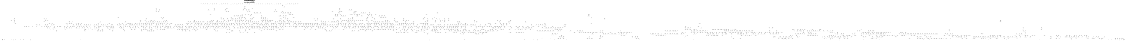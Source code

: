 # Network structure generated by ABC

digraph network {
size = "7.5,10";
center = true;
edge [dir = back];

{
  node [shape = plaintext];
  edge [style = invis];
  LevelTitle1 [label=""];
  LevelTitle2 [label=""];
  Level24 [label = ""];
  Level23 [label = ""];
  Level22 [label = ""];
  Level21 [label = ""];
  Level20 [label = ""];
  Level19 [label = ""];
  Level18 [label = ""];
  Level17 [label = ""];
  Level16 [label = ""];
  Level15 [label = ""];
  Level14 [label = ""];
  Level13 [label = ""];
  Level12 [label = ""];
  Level11 [label = ""];
  Level10 [label = ""];
  Level9 [label = ""];
  Level8 [label = ""];
  Level7 [label = ""];
  Level6 [label = ""];
  Level5 [label = ""];
  Level4 [label = ""];
  Level3 [label = ""];
  Level2 [label = ""];
  Level1 [label = ""];
  Level0 [label = ""];
  LevelTitle1 ->  LevelTitle2 ->  Level24 ->  Level23 ->  Level22 ->  Level21 ->  Level20 ->  Level19 ->  Level18 ->  Level17 ->  Level16 ->  Level15 ->  Level14 ->  Level13 ->  Level12 ->  Level11 ->  Level10 ->  Level9 ->  Level8 ->  Level7 ->  Level6 ->  Level5 ->  Level4 ->  Level3 ->  Level2 ->  Level1 ->  Level0;
}

{
  rank = same;
  LevelTitle1;
  title1 [shape=plaintext,
          fontsize=20,
          fontname = "Times-Roman",
          label="Network structure visualized by ABC\nBenchmark \"k2\". Time was Wed Sep 16 15:06:35 2020. "
         ];
}

{
  rank = same;
  LevelTitle2;
  title2 [shape=plaintext,
          fontsize=18,
          fontname = "Times-Roman",
          label="The network contains 2001 logic nodes and 0 latches.\n"
         ];
}

{
  rank = same;
  Level24;
  Node46 [label = "t0", shape = invtriangle, color = coral, fillcolor = coral];
  Node47 [label = "u0", shape = invtriangle, color = coral, fillcolor = coral];
  Node48 [label = "v0", shape = invtriangle, color = coral, fillcolor = coral];
  Node49 [label = "w0", shape = invtriangle, color = coral, fillcolor = coral];
  Node50 [label = "x0", shape = invtriangle, color = coral, fillcolor = coral];
  Node51 [label = "y0", shape = invtriangle, color = coral, fillcolor = coral];
  Node52 [label = "z0", shape = invtriangle, color = coral, fillcolor = coral];
  Node53 [label = "a1", shape = invtriangle, color = coral, fillcolor = coral];
  Node54 [label = "b1", shape = invtriangle, color = coral, fillcolor = coral];
  Node55 [label = "c1", shape = invtriangle, color = coral, fillcolor = coral];
  Node56 [label = "d1", shape = invtriangle, color = coral, fillcolor = coral];
  Node57 [label = "e1", shape = invtriangle, color = coral, fillcolor = coral];
  Node58 [label = "f1", shape = invtriangle, color = coral, fillcolor = coral];
  Node59 [label = "g1", shape = invtriangle, color = coral, fillcolor = coral];
  Node60 [label = "h1", shape = invtriangle, color = coral, fillcolor = coral];
  Node61 [label = "i1", shape = invtriangle, color = coral, fillcolor = coral];
  Node62 [label = "j1", shape = invtriangle, color = coral, fillcolor = coral];
  Node63 [label = "k1", shape = invtriangle, color = coral, fillcolor = coral];
  Node64 [label = "l1", shape = invtriangle, color = coral, fillcolor = coral];
  Node65 [label = "m1", shape = invtriangle, color = coral, fillcolor = coral];
  Node66 [label = "n1", shape = invtriangle, color = coral, fillcolor = coral];
  Node67 [label = "o1", shape = invtriangle, color = coral, fillcolor = coral];
  Node68 [label = "p1", shape = invtriangle, color = coral, fillcolor = coral];
  Node69 [label = "q1", shape = invtriangle, color = coral, fillcolor = coral];
  Node70 [label = "r1", shape = invtriangle, color = coral, fillcolor = coral];
  Node71 [label = "s1", shape = invtriangle, color = coral, fillcolor = coral];
  Node72 [label = "t1", shape = invtriangle, color = coral, fillcolor = coral];
  Node73 [label = "u1", shape = invtriangle, color = coral, fillcolor = coral];
  Node74 [label = "v1", shape = invtriangle, color = coral, fillcolor = coral];
  Node75 [label = "w1", shape = invtriangle, color = coral, fillcolor = coral];
  Node76 [label = "x1", shape = invtriangle, color = coral, fillcolor = coral];
  Node77 [label = "y1", shape = invtriangle, color = coral, fillcolor = coral];
  Node78 [label = "z1", shape = invtriangle, color = coral, fillcolor = coral];
  Node79 [label = "a2", shape = invtriangle, color = coral, fillcolor = coral];
  Node80 [label = "b2", shape = invtriangle, color = coral, fillcolor = coral];
  Node81 [label = "c2", shape = invtriangle, color = coral, fillcolor = coral];
  Node82 [label = "d2", shape = invtriangle, color = coral, fillcolor = coral];
  Node83 [label = "e2", shape = invtriangle, color = coral, fillcolor = coral];
  Node84 [label = "f2", shape = invtriangle, color = coral, fillcolor = coral];
  Node85 [label = "g2", shape = invtriangle, color = coral, fillcolor = coral];
  Node86 [label = "h2", shape = invtriangle, color = coral, fillcolor = coral];
  Node87 [label = "i2", shape = invtriangle, color = coral, fillcolor = coral];
  Node88 [label = "j2", shape = invtriangle, color = coral, fillcolor = coral];
  Node89 [label = "k2", shape = invtriangle, color = coral, fillcolor = coral];
  Node90 [label = "l2", shape = invtriangle, color = coral, fillcolor = coral];
}

{
  rank = same;
  Level23;
  Node1962 [label = "1962\n", shape = ellipse];
}

{
  rank = same;
  Level22;
  Node1399 [label = "1399\n", shape = ellipse];
  Node1875 [label = "1875\n", shape = ellipse];
}

{
  rank = same;
  Level21;
  Node809 [label = "809\n", shape = ellipse];
  Node1086 [label = "1086\n", shape = ellipse];
  Node1190 [label = "1190\n", shape = ellipse];
  Node1353 [label = "1353\n", shape = ellipse];
  Node1528 [label = "1528\n", shape = ellipse];
  Node1840 [label = "1840\n", shape = ellipse];
}

{
  rank = same;
  Level20;
  Node684 [label = "684\n", shape = ellipse];
  Node753 [label = "753\n", shape = ellipse];
  Node785 [label = "785\n", shape = ellipse];
  Node916 [label = "916\n", shape = ellipse];
  Node1085 [label = "1085\n", shape = ellipse];
  Node1136 [label = "1136\n", shape = ellipse];
  Node1166 [label = "1166\n", shape = ellipse];
  Node1266 [label = "1266\n", shape = ellipse];
  Node1334 [label = "1334\n", shape = ellipse];
  Node1509 [label = "1509\n", shape = ellipse];
  Node1617 [label = "1617\n", shape = ellipse];
  Node1821 [label = "1821\n", shape = ellipse];
}

{
  rank = same;
  Level19;
  Node662 [label = "662\n", shape = ellipse];
  Node733 [label = "733\n", shape = ellipse];
  Node776 [label = "776\n", shape = ellipse];
  Node915 [label = "915\n", shape = ellipse];
  Node1073 [label = "1073\n", shape = ellipse];
  Node1115 [label = "1115\n", shape = ellipse];
  Node1154 [label = "1154\n", shape = ellipse];
  Node1244 [label = "1244\n", shape = ellipse];
  Node1323 [label = "1323\n", shape = ellipse];
  Node1499 [label = "1499\n", shape = ellipse];
  Node1595 [label = "1595\n", shape = ellipse];
  Node1702 [label = "1702\n", shape = ellipse];
  Node1814 [label = "1814\n", shape = ellipse];
  Node1961 [label = "1961\n", shape = ellipse];
}

{
  rank = same;
  Level18;
  Node651 [label = "651\n", shape = ellipse];
  Node724 [label = "724\n", shape = ellipse];
  Node769 [label = "769\n", shape = ellipse];
  Node914 [label = "914\n", shape = ellipse];
  Node1065 [label = "1065\n", shape = ellipse];
  Node1104 [label = "1104\n", shape = ellipse];
  Node1146 [label = "1146\n", shape = ellipse];
  Node1226 [label = "1226\n", shape = ellipse];
  Node1235 [label = "1235\n", shape = ellipse];
  Node1322 [label = "1322\n", shape = ellipse];
  Node1498 [label = "1498\n", shape = ellipse];
  Node1584 [label = "1584\n", shape = ellipse];
  Node1701 [label = "1701\n", shape = ellipse];
  Node1811 [label = "1811\n", shape = ellipse];
  Node1813 [label = "1813\n", shape = ellipse];
  Node1820 [label = "1820\n", shape = ellipse];
  Node1915 [label = "1915\n", shape = ellipse];
  Node2066 [label = "2066\n", shape = ellipse];
}

{
  rank = same;
  Level17;
  Node429 [label = "429\n", shape = ellipse];
  Node645 [label = "645\n", shape = ellipse];
  Node719 [label = "719\n", shape = ellipse];
  Node766 [label = "766\n", shape = ellipse];
  Node944 [label = "944\n", shape = ellipse];
  Node1064 [label = "1064\n", shape = ellipse];
  Node1098 [label = "1098\n", shape = ellipse];
  Node1142 [label = "1142\n", shape = ellipse];
  Node1145 [label = "1145\n", shape = ellipse];
  Node1210 [label = "1210\n", shape = ellipse];
  Node1231 [label = "1231\n", shape = ellipse];
  Node1318 [label = "1318\n", shape = ellipse];
  Node1321 [label = "1321\n", shape = ellipse];
  Node1398 [label = "1398\n", shape = ellipse];
  Node1497 [label = "1497\n", shape = ellipse];
  Node1549 [label = "1549\n", shape = ellipse];
  Node1579 [label = "1579\n", shape = ellipse];
  Node1670 [label = "1670\n", shape = ellipse];
  Node1685 [label = "1685\n", shape = ellipse];
  Node1790 [label = "1790\n", shape = ellipse];
  Node1816 [label = "1816\n", shape = ellipse];
  Node1914 [label = "1914\n", shape = ellipse];
  Node2053 [label = "2053\n", shape = ellipse];
}

{
  rank = same;
  Level16;
  Node428 [label = "428\n", shape = ellipse];
  Node446 [label = "446\n", shape = ellipse];
  Node642 [label = "642\n", shape = ellipse];
  Node717 [label = "717\n", shape = ellipse];
  Node765 [label = "765\n", shape = ellipse];
  Node930 [label = "930\n", shape = ellipse];
  Node1063 [label = "1063\n", shape = ellipse];
  Node1095 [label = "1095\n", shape = ellipse];
  Node1143 [label = "1143\n", shape = ellipse];
  Node1204 [label = "1204\n", shape = ellipse];
  Node1230 [label = "1230\n", shape = ellipse];
  Node1317 [label = "1317\n", shape = ellipse];
  Node1319 [label = "1319\n", shape = ellipse];
  Node1333 [label = "1333\n", shape = ellipse];
  Node1374 [label = "1374\n", shape = ellipse];
  Node1431 [label = "1431\n", shape = ellipse];
  Node1496 [label = "1496\n", shape = ellipse];
  Node1548 [label = "1548\n", shape = ellipse];
  Node1578 [label = "1578\n", shape = ellipse];
  Node1654 [label = "1654\n", shape = ellipse];
  Node1684 [label = "1684\n", shape = ellipse];
  Node1777 [label = "1777\n", shape = ellipse];
  Node1902 [label = "1902\n", shape = ellipse];
  Node1913 [label = "1913\n", shape = ellipse];
  Node1960 [label = "1960\n", shape = ellipse];
  Node2052 [label = "2052\n", shape = ellipse];
}

{
  rank = same;
  Level15;
  Node420 [label = "420\n", shape = ellipse];
  Node427 [label = "427\n", shape = ellipse];
  Node434 [label = "434\n", shape = ellipse];
  Node445 [label = "445\n", shape = ellipse];
  Node641 [label = "641\n", shape = ellipse];
  Node716 [label = "716\n", shape = ellipse];
  Node764 [label = "764\n", shape = ellipse];
  Node926 [label = "926\n", shape = ellipse];
  Node1198 [label = "1198\n", shape = ellipse];
  Node1316 [label = "1316\n", shape = ellipse];
  Node1327 [label = "1327\n", shape = ellipse];
  Node1363 [label = "1363\n", shape = ellipse];
  Node1430 [label = "1430\n", shape = ellipse];
  Node1495 [label = "1495\n", shape = ellipse];
  Node1527 [label = "1527\n", shape = ellipse];
  Node1539 [label = "1539\n", shape = ellipse];
  Node1547 [label = "1547\n", shape = ellipse];
  Node1647 [label = "1647\n", shape = ellipse];
  Node1683 [label = "1683\n", shape = ellipse];
  Node1772 [label = "1772\n", shape = ellipse];
  Node1819 [label = "1819\n", shape = ellipse];
  Node1874 [label = "1874\n", shape = ellipse];
  Node1901 [label = "1901\n", shape = ellipse];
  Node1907 [label = "1907\n", shape = ellipse];
  Node1934 [label = "1934\n", shape = ellipse];
  Node2051 [label = "2051\n", shape = ellipse];
}

{
  rank = same;
  Level14;
  Node419 [label = "419\n", shape = ellipse];
  Node426 [label = "426\n", shape = ellipse];
  Node431 [label = "431\n", shape = ellipse];
  Node444 [label = "444\n", shape = ellipse];
  Node640 [label = "640\n", shape = ellipse];
  Node644 [label = "644\n", shape = ellipse];
  Node650 [label = "650\n", shape = ellipse];
  Node715 [label = "715\n", shape = ellipse];
  Node922 [label = "922\n", shape = ellipse];
  Node1059 [label = "1059\n", shape = ellipse];
  Node1061 [label = "1061\n", shape = ellipse];
  Node1097 [label = "1097\n", shape = ellipse];
  Node1103 [label = "1103\n", shape = ellipse];
  Node1135 [label = "1135\n", shape = ellipse];
  Node1141 [label = "1141\n", shape = ellipse];
  Node1313 [label = "1313\n", shape = ellipse];
  Node1352 [label = "1352\n", shape = ellipse];
  Node1357 [label = "1357\n", shape = ellipse];
  Node1397 [label = "1397\n", shape = ellipse];
  Node1429 [label = "1429\n", shape = ellipse];
  Node1493 [label = "1493\n", shape = ellipse];
  Node1526 [label = "1526\n", shape = ellipse];
  Node1538 [label = "1538\n", shape = ellipse];
  Node1546 [label = "1546\n", shape = ellipse];
  Node1583 [label = "1583\n", shape = ellipse];
  Node1616 [label = "1616\n", shape = ellipse];
  Node1642 [label = "1642\n", shape = ellipse];
  Node1669 [label = "1669\n", shape = ellipse];
  Node1682 [label = "1682\n", shape = ellipse];
  Node1700 [label = "1700\n", shape = ellipse];
  Node1770 [label = "1770\n", shape = ellipse];
  Node1810 [label = "1810\n", shape = ellipse];
  Node1815 [label = "1815\n", shape = ellipse];
  Node1839 [label = "1839\n", shape = ellipse];
  Node1856 [label = "1856\n", shape = ellipse];
  Node1873 [label = "1873\n", shape = ellipse];
  Node1893 [label = "1893\n", shape = ellipse];
  Node1896 [label = "1896\n", shape = ellipse];
  Node1898 [label = "1898\n", shape = ellipse];
  Node1906 [label = "1906\n", shape = ellipse];
  Node1933 [label = "1933\n", shape = ellipse];
  Node1959 [label = "1959\n", shape = ellipse];
  Node2034 [label = "2034\n", shape = ellipse];
}

{
  rank = same;
  Level13;
  Node414 [label = "414\n", shape = ellipse];
  Node418 [label = "418\n", shape = ellipse];
  Node424 [label = "424\n", shape = ellipse];
  Node430 [label = "430\n", shape = ellipse];
  Node433 [label = "433\n", shape = ellipse];
  Node639 [label = "639\n", shape = ellipse];
  Node643 [label = "643\n", shape = ellipse];
  Node647 [label = "647\n", shape = ellipse];
  Node683 [label = "683\n", shape = ellipse];
  Node752 [label = "752\n", shape = ellipse];
  Node808 [label = "808\n", shape = ellipse];
  Node899 [label = "899\n", shape = ellipse];
  Node913 [label = "913\n", shape = ellipse];
  Node920 [label = "920\n", shape = ellipse];
  Node921 [label = "921\n", shape = ellipse];
  Node925 [label = "925\n", shape = ellipse];
  Node943 [label = "943\n", shape = ellipse];
  Node1034 [label = "1034\n", shape = ellipse];
  Node1048 [label = "1048\n", shape = ellipse];
  Node1084 [label = "1084\n", shape = ellipse];
  Node1094 [label = "1094\n", shape = ellipse];
  Node1096 [label = "1096\n", shape = ellipse];
  Node1100 [label = "1100\n", shape = ellipse];
  Node1125 [label = "1125\n", shape = ellipse];
  Node1134 [label = "1134\n", shape = ellipse];
  Node1165 [label = "1165\n", shape = ellipse];
  Node1189 [label = "1189\n", shape = ellipse];
  Node1225 [label = "1225\n", shape = ellipse];
  Node1243 [label = "1243\n", shape = ellipse];
  Node1265 [label = "1265\n", shape = ellipse];
  Node1312 [label = "1312\n", shape = ellipse];
  Node1326 [label = "1326\n", shape = ellipse];
  Node1351 [label = "1351\n", shape = ellipse];
  Node1356 [label = "1356\n", shape = ellipse];
  Node1396 [label = "1396\n", shape = ellipse];
  Node1428 [label = "1428\n", shape = ellipse];
  Node1442 [label = "1442\n", shape = ellipse];
  Node1492 [label = "1492\n", shape = ellipse];
  Node1494 [label = "1494\n", shape = ellipse];
  Node1525 [label = "1525\n", shape = ellipse];
  Node1535 [label = "1535\n", shape = ellipse];
  Node1580 [label = "1580\n", shape = ellipse];
  Node1582 [label = "1582\n", shape = ellipse];
  Node1594 [label = "1594\n", shape = ellipse];
  Node1615 [label = "1615\n", shape = ellipse];
  Node1640 [label = "1640\n", shape = ellipse];
  Node1653 [label = "1653\n", shape = ellipse];
  Node1660 [label = "1660\n", shape = ellipse];
  Node1668 [label = "1668\n", shape = ellipse];
  Node1679 [label = "1679\n", shape = ellipse];
  Node1681 [label = "1681\n", shape = ellipse];
  Node1699 [label = "1699\n", shape = ellipse];
  Node1769 [label = "1769\n", shape = ellipse];
  Node1789 [label = "1789\n", shape = ellipse];
  Node1799 [label = "1799\n", shape = ellipse];
  Node1809 [label = "1809\n", shape = ellipse];
  Node1818 [label = "1818\n", shape = ellipse];
  Node1838 [label = "1838\n", shape = ellipse];
  Node1847 [label = "1847\n", shape = ellipse];
  Node1855 [label = "1855\n", shape = ellipse];
  Node1864 [label = "1864\n", shape = ellipse];
  Node1872 [label = "1872\n", shape = ellipse];
  Node1892 [label = "1892\n", shape = ellipse];
  Node1895 [label = "1895\n", shape = ellipse];
  Node1897 [label = "1897\n", shape = ellipse];
  Node1900 [label = "1900\n", shape = ellipse];
  Node1904 [label = "1904\n", shape = ellipse];
  Node1905 [label = "1905\n", shape = ellipse];
  Node1923 [label = "1923\n", shape = ellipse];
  Node1932 [label = "1932\n", shape = ellipse];
  Node1958 [label = "1958\n", shape = ellipse];
  Node2033 [label = "2033\n", shape = ellipse];
  Node2082 [label = "2082\n", shape = ellipse];
}

{
  rank = same;
  Level12;
  Node228 [label = "228\n", shape = ellipse];
  Node238 [label = "238\n", shape = ellipse];
  Node406 [label = "406\n", shape = ellipse];
  Node413 [label = "413\n", shape = ellipse];
  Node417 [label = "417\n", shape = ellipse];
  Node440 [label = "440\n", shape = ellipse];
  Node442 [label = "442\n", shape = ellipse];
  Node443 [label = "443\n", shape = ellipse];
  Node627 [label = "627\n", shape = ellipse];
  Node630 [label = "630\n", shape = ellipse];
  Node631 [label = "631\n", shape = ellipse];
  Node638 [label = "638\n", shape = ellipse];
  Node646 [label = "646\n", shape = ellipse];
  Node661 [label = "661\n", shape = ellipse];
  Node672 [label = "672\n", shape = ellipse];
  Node682 [label = "682\n", shape = ellipse];
  Node732 [label = "732\n", shape = ellipse];
  Node751 [label = "751\n", shape = ellipse];
  Node784 [label = "784\n", shape = ellipse];
  Node796 [label = "796\n", shape = ellipse];
  Node888 [label = "888\n", shape = ellipse];
  Node898 [label = "898\n", shape = ellipse];
  Node909 [label = "909\n", shape = ellipse];
  Node910 [label = "910\n", shape = ellipse];
  Node919 [label = "919\n", shape = ellipse];
  Node923 [label = "923\n", shape = ellipse];
  Node942 [label = "942\n", shape = ellipse];
  Node1033 [label = "1033\n", shape = ellipse];
  Node1040 [label = "1040\n", shape = ellipse];
  Node1047 [label = "1047\n", shape = ellipse];
  Node1058 [label = "1058\n", shape = ellipse];
  Node1060 [label = "1060\n", shape = ellipse];
  Node1083 [label = "1083\n", shape = ellipse];
  Node1099 [label = "1099\n", shape = ellipse];
  Node1114 [label = "1114\n", shape = ellipse];
  Node1124 [label = "1124\n", shape = ellipse];
  Node1133 [label = "1133\n", shape = ellipse];
  Node1140 [label = "1140\n", shape = ellipse];
  Node1164 [label = "1164\n", shape = ellipse];
  Node1177 [label = "1177\n", shape = ellipse];
  Node1188 [label = "1188\n", shape = ellipse];
  Node1197 [label = "1197\n", shape = ellipse];
  Node1219 [label = "1219\n", shape = ellipse];
  Node1224 [label = "1224\n", shape = ellipse];
  Node1229 [label = "1229\n", shape = ellipse];
  Node1242 [label = "1242\n", shape = ellipse];
  Node1253 [label = "1253\n", shape = ellipse];
  Node1315 [label = "1315\n", shape = ellipse];
  Node1325 [label = "1325\n", shape = ellipse];
  Node1341 [label = "1341\n", shape = ellipse];
  Node1350 [label = "1350\n", shape = ellipse];
  Node1354 [label = "1354\n", shape = ellipse];
  Node1373 [label = "1373\n", shape = ellipse];
  Node1384 [label = "1384\n", shape = ellipse];
  Node1389 [label = "1389\n", shape = ellipse];
  Node1418 [label = "1418\n", shape = ellipse];
  Node1427 [label = "1427\n", shape = ellipse];
  Node1437 [label = "1437\n", shape = ellipse];
  Node1441 [label = "1441\n", shape = ellipse];
  Node1518 [label = "1518\n", shape = ellipse];
  Node1522 [label = "1522\n", shape = ellipse];
  Node1533 [label = "1533\n", shape = ellipse];
  Node1534 [label = "1534\n", shape = ellipse];
  Node1543 [label = "1543\n", shape = ellipse];
  Node1545 [label = "1545\n", shape = ellipse];
  Node1554 [label = "1554\n", shape = ellipse];
  Node1558 [label = "1558\n", shape = ellipse];
  Node1581 [label = "1581\n", shape = ellipse];
  Node1589 [label = "1589\n", shape = ellipse];
  Node1593 [label = "1593\n", shape = ellipse];
  Node1605 [label = "1605\n", shape = ellipse];
  Node1610 [label = "1610\n", shape = ellipse];
  Node1652 [label = "1652\n", shape = ellipse];
  Node1659 [label = "1659\n", shape = ellipse];
  Node1664 [label = "1664\n", shape = ellipse];
  Node1676 [label = "1676\n", shape = ellipse];
  Node1678 [label = "1678\n", shape = ellipse];
  Node1680 [label = "1680\n", shape = ellipse];
  Node1692 [label = "1692\n", shape = ellipse];
  Node1694 [label = "1694\n", shape = ellipse];
  Node1698 [label = "1698\n", shape = ellipse];
  Node1776 [label = "1776\n", shape = ellipse];
  Node1782 [label = "1782\n", shape = ellipse];
  Node1788 [label = "1788\n", shape = ellipse];
  Node1793 [label = "1793\n", shape = ellipse];
  Node1798 [label = "1798\n", shape = ellipse];
  Node1808 [label = "1808\n", shape = ellipse];
  Node1817 [label = "1817\n", shape = ellipse];
  Node1829 [label = "1829\n", shape = ellipse];
  Node1833 [label = "1833\n", shape = ellipse];
  Node1837 [label = "1837\n", shape = ellipse];
  Node1846 [label = "1846\n", shape = ellipse];
  Node1851 [label = "1851\n", shape = ellipse];
  Node1863 [label = "1863\n", shape = ellipse];
  Node1871 [label = "1871\n", shape = ellipse];
  Node1883 [label = "1883\n", shape = ellipse];
  Node1888 [label = "1888\n", shape = ellipse];
  Node1894 [label = "1894\n", shape = ellipse];
  Node1899 [label = "1899\n", shape = ellipse];
  Node1903 [label = "1903\n", shape = ellipse];
  Node1912 [label = "1912\n", shape = ellipse];
  Node1917 [label = "1917\n", shape = ellipse];
  Node1922 [label = "1922\n", shape = ellipse];
  Node1931 [label = "1931\n", shape = ellipse];
  Node1943 [label = "1943\n", shape = ellipse];
  Node1947 [label = "1947\n", shape = ellipse];
  Node2014 [label = "2014\n", shape = ellipse];
  Node2075 [label = "2075\n", shape = ellipse];
  Node2081 [label = "2081\n", shape = ellipse];
  Node2088 [label = "2088\n", shape = ellipse];
}

{
  rank = same;
  Level11;
  Node227 [label = "227\n", shape = ellipse];
  Node237 [label = "237\n", shape = ellipse];
  Node248 [label = "248\n", shape = ellipse];
  Node258 [label = "258\n", shape = ellipse];
  Node402 [label = "402\n", shape = ellipse];
  Node405 [label = "405\n", shape = ellipse];
  Node409 [label = "409\n", shape = ellipse];
  Node412 [label = "412\n", shape = ellipse];
  Node416 [label = "416\n", shape = ellipse];
  Node423 [label = "423\n", shape = ellipse];
  Node425 [label = "425\n", shape = ellipse];
  Node436 [label = "436\n", shape = ellipse];
  Node439 [label = "439\n", shape = ellipse];
  Node441 [label = "441\n", shape = ellipse];
  Node447 [label = "447\n", shape = ellipse];
  Node619 [label = "619\n", shape = ellipse];
  Node626 [label = "626\n", shape = ellipse];
  Node629 [label = "629\n", shape = ellipse];
  Node637 [label = "637\n", shape = ellipse];
  Node660 [label = "660\n", shape = ellipse];
  Node671 [label = "671\n", shape = ellipse];
  Node677 [label = "677\n", shape = ellipse];
  Node723 [label = "723\n", shape = ellipse];
  Node731 [label = "731\n", shape = ellipse];
  Node742 [label = "742\n", shape = ellipse];
  Node746 [label = "746\n", shape = ellipse];
  Node779 [label = "779\n", shape = ellipse];
  Node790 [label = "790\n", shape = ellipse];
  Node795 [label = "795\n", shape = ellipse];
  Node807 [label = "807\n", shape = ellipse];
  Node882 [label = "882\n", shape = ellipse];
  Node893 [label = "893\n", shape = ellipse];
  Node908 [label = "908\n", shape = ellipse];
  Node918 [label = "918\n", shape = ellipse];
  Node929 [label = "929\n", shape = ellipse];
  Node936 [label = "936\n", shape = ellipse];
  Node938 [label = "938\n", shape = ellipse];
  Node1031 [label = "1031\n", shape = ellipse];
  Node1032 [label = "1032\n", shape = ellipse];
  Node1036 [label = "1036\n", shape = ellipse];
  Node1039 [label = "1039\n", shape = ellipse];
  Node1043 [label = "1043\n", shape = ellipse];
  Node1053 [label = "1053\n", shape = ellipse];
  Node1057 [label = "1057\n", shape = ellipse];
  Node1072 [label = "1072\n", shape = ellipse];
  Node1076 [label = "1076\n", shape = ellipse];
  Node1079 [label = "1079\n", shape = ellipse];
  Node1108 [label = "1108\n", shape = ellipse];
  Node1113 [label = "1113\n", shape = ellipse];
  Node1119 [label = "1119\n", shape = ellipse];
  Node1120 [label = "1120\n", shape = ellipse];
  Node1123 [label = "1123\n", shape = ellipse];
  Node1130 [label = "1130\n", shape = ellipse];
  Node1132 [label = "1132\n", shape = ellipse];
  Node1153 [label = "1153\n", shape = ellipse];
  Node1158 [label = "1158\n", shape = ellipse];
  Node1160 [label = "1160\n", shape = ellipse];
  Node1170 [label = "1170\n", shape = ellipse];
  Node1176 [label = "1176\n", shape = ellipse];
  Node1182 [label = "1182\n", shape = ellipse];
  Node1187 [label = "1187\n", shape = ellipse];
  Node1196 [label = "1196\n", shape = ellipse];
  Node1209 [label = "1209\n", shape = ellipse];
  Node1218 [label = "1218\n", shape = ellipse];
  Node1220 [label = "1220\n", shape = ellipse];
  Node1238 [label = "1238\n", shape = ellipse];
  Node1240 [label = "1240\n", shape = ellipse];
  Node1249 [label = "1249\n", shape = ellipse];
  Node1252 [label = "1252\n", shape = ellipse];
  Node1264 [label = "1264\n", shape = ellipse];
  Node1296 [label = "1296\n", shape = ellipse];
  Node1314 [label = "1314\n", shape = ellipse];
  Node1324 [label = "1324\n", shape = ellipse];
  Node1332 [label = "1332\n", shape = ellipse];
  Node1340 [label = "1340\n", shape = ellipse];
  Node1345 [label = "1345\n", shape = ellipse];
  Node1347 [label = "1347\n", shape = ellipse];
  Node1367 [label = "1367\n", shape = ellipse];
  Node1378 [label = "1378\n", shape = ellipse];
  Node1383 [label = "1383\n", shape = ellipse];
  Node1388 [label = "1388\n", shape = ellipse];
  Node1395 [label = "1395\n", shape = ellipse];
  Node1414 [label = "1414\n", shape = ellipse];
  Node1417 [label = "1417\n", shape = ellipse];
  Node1425 [label = "1425\n", shape = ellipse];
  Node1440 [label = "1440\n", shape = ellipse];
  Node1517 [label = "1517\n", shape = ellipse];
  Node1530 [label = "1530\n", shape = ellipse];
  Node1532 [label = "1532\n", shape = ellipse];
  Node1537 [label = "1537\n", shape = ellipse];
  Node1542 [label = "1542\n", shape = ellipse];
  Node1544 [label = "1544\n", shape = ellipse];
  Node1551 [label = "1551\n", shape = ellipse];
  Node1553 [label = "1553\n", shape = ellipse];
  Node1555 [label = "1555\n", shape = ellipse];
  Node1557 [label = "1557\n", shape = ellipse];
  Node1568 [label = "1568\n", shape = ellipse];
  Node1577 [label = "1577\n", shape = ellipse];
  Node1586 [label = "1586\n", shape = ellipse];
  Node1588 [label = "1588\n", shape = ellipse];
  Node1591 [label = "1591\n", shape = ellipse];
  Node1604 [label = "1604\n", shape = ellipse];
  Node1607 [label = "1607\n", shape = ellipse];
  Node1609 [label = "1609\n", shape = ellipse];
  Node1614 [label = "1614\n", shape = ellipse];
  Node1646 [label = "1646\n", shape = ellipse];
  Node1648 [label = "1648\n", shape = ellipse];
  Node1651 [label = "1651\n", shape = ellipse];
  Node1656 [label = "1656\n", shape = ellipse];
  Node1658 [label = "1658\n", shape = ellipse];
  Node1663 [label = "1663\n", shape = ellipse];
  Node1667 [label = "1667\n", shape = ellipse];
  Node1673 [label = "1673\n", shape = ellipse];
  Node1688 [label = "1688\n", shape = ellipse];
  Node1691 [label = "1691\n", shape = ellipse];
  Node1693 [label = "1693\n", shape = ellipse];
  Node1695 [label = "1695\n", shape = ellipse];
  Node1771 [label = "1771\n", shape = ellipse];
  Node1773 [label = "1773\n", shape = ellipse];
  Node1779 [label = "1779\n", shape = ellipse];
  Node1787 [label = "1787\n", shape = ellipse];
  Node1792 [label = "1792\n", shape = ellipse];
  Node1796 [label = "1796\n", shape = ellipse];
  Node1803 [label = "1803\n", shape = ellipse];
  Node1807 [label = "1807\n", shape = ellipse];
  Node1824 [label = "1824\n", shape = ellipse];
  Node1828 [label = "1828\n", shape = ellipse];
  Node1831 [label = "1831\n", shape = ellipse];
  Node1835 [label = "1835\n", shape = ellipse];
  Node1843 [label = "1843\n", shape = ellipse];
  Node1845 [label = "1845\n", shape = ellipse];
  Node1848 [label = "1848\n", shape = ellipse];
  Node1850 [label = "1850\n", shape = ellipse];
  Node1859 [label = "1859\n", shape = ellipse];
  Node1861 [label = "1861\n", shape = ellipse];
  Node1882 [label = "1882\n", shape = ellipse];
  Node1885 [label = "1885\n", shape = ellipse];
  Node1909 [label = "1909\n", shape = ellipse];
  Node1919 [label = "1919\n", shape = ellipse];
  Node1921 [label = "1921\n", shape = ellipse];
  Node1928 [label = "1928\n", shape = ellipse];
  Node1942 [label = "1942\n", shape = ellipse];
  Node1946 [label = "1946\n", shape = ellipse];
  Node1957 [label = "1957\n", shape = ellipse];
  Node2013 [label = "2013\n", shape = ellipse];
  Node2050 [label = "2050\n", shape = ellipse];
  Node2069 [label = "2069\n", shape = ellipse];
  Node2074 [label = "2074\n", shape = ellipse];
  Node2080 [label = "2080\n", shape = ellipse];
  Node2085 [label = "2085\n", shape = ellipse];
}

{
  rank = same;
  Level10;
  Node132 [label = "132\n", shape = ellipse];
  Node209 [label = "209\n", shape = ellipse];
  Node217 [label = "217\n", shape = ellipse];
  Node226 [label = "226\n", shape = ellipse];
  Node236 [label = "236\n", shape = ellipse];
  Node247 [label = "247\n", shape = ellipse];
  Node257 [label = "257\n", shape = ellipse];
  Node401 [label = "401\n", shape = ellipse];
  Node403 [label = "403\n", shape = ellipse];
  Node404 [label = "404\n", shape = ellipse];
  Node407 [label = "407\n", shape = ellipse];
  Node408 [label = "408\n", shape = ellipse];
  Node410 [label = "410\n", shape = ellipse];
  Node411 [label = "411\n", shape = ellipse];
  Node415 [label = "415\n", shape = ellipse];
  Node421 [label = "421\n", shape = ellipse];
  Node422 [label = "422\n", shape = ellipse];
  Node432 [label = "432\n", shape = ellipse];
  Node435 [label = "435\n", shape = ellipse];
  Node437 [label = "437\n", shape = ellipse];
  Node438 [label = "438\n", shape = ellipse];
  Node618 [label = "618\n", shape = ellipse];
  Node624 [label = "624\n", shape = ellipse];
  Node625 [label = "625\n", shape = ellipse];
  Node628 [label = "628\n", shape = ellipse];
  Node657 [label = "657\n", shape = ellipse];
  Node668 [label = "668\n", shape = ellipse];
  Node670 [label = "670\n", shape = ellipse];
  Node674 [label = "674\n", shape = ellipse];
  Node681 [label = "681\n", shape = ellipse];
  Node722 [label = "722\n", shape = ellipse];
  Node730 [label = "730\n", shape = ellipse];
  Node737 [label = "737\n", shape = ellipse];
  Node745 [label = "745\n", shape = ellipse];
  Node775 [label = "775\n", shape = ellipse];
  Node778 [label = "778\n", shape = ellipse];
  Node787 [label = "787\n", shape = ellipse];
  Node789 [label = "789\n", shape = ellipse];
  Node792 [label = "792\n", shape = ellipse];
  Node794 [label = "794\n", shape = ellipse];
  Node801 [label = "801\n", shape = ellipse];
  Node881 [label = "881\n", shape = ellipse];
  Node887 [label = "887\n", shape = ellipse];
  Node890 [label = "890\n", shape = ellipse];
  Node903 [label = "903\n", shape = ellipse];
  Node905 [label = "905\n", shape = ellipse];
  Node907 [label = "907\n", shape = ellipse];
  Node924 [label = "924\n", shape = ellipse];
  Node928 [label = "928\n", shape = ellipse];
  Node933 [label = "933\n", shape = ellipse];
  Node935 [label = "935\n", shape = ellipse];
  Node937 [label = "937\n", shape = ellipse];
  Node941 [label = "941\n", shape = ellipse];
  Node1029 [label = "1029\n", shape = ellipse];
  Node1030 [label = "1030\n", shape = ellipse];
  Node1035 [label = "1035\n", shape = ellipse];
  Node1037 [label = "1037\n", shape = ellipse];
  Node1041 [label = "1041\n", shape = ellipse];
  Node1046 [label = "1046\n", shape = ellipse];
  Node1049 [label = "1049\n", shape = ellipse];
  Node1056 [label = "1056\n", shape = ellipse];
  Node1068 [label = "1068\n", shape = ellipse];
  Node1071 [label = "1071\n", shape = ellipse];
  Node1078 [label = "1078\n", shape = ellipse];
  Node1082 [label = "1082\n", shape = ellipse];
  Node1102 [label = "1102\n", shape = ellipse];
  Node1105 [label = "1105\n", shape = ellipse];
  Node1112 [label = "1112\n", shape = ellipse];
  Node1117 [label = "1117\n", shape = ellipse];
  Node1118 [label = "1118\n", shape = ellipse];
  Node1122 [label = "1122\n", shape = ellipse];
  Node1127 [label = "1127\n", shape = ellipse];
  Node1131 [label = "1131\n", shape = ellipse];
  Node1144 [label = "1144\n", shape = ellipse];
  Node1152 [label = "1152\n", shape = ellipse];
  Node1156 [label = "1156\n", shape = ellipse];
  Node1157 [label = "1157\n", shape = ellipse];
  Node1169 [label = "1169\n", shape = ellipse];
  Node1173 [label = "1173\n", shape = ellipse];
  Node1175 [label = "1175\n", shape = ellipse];
  Node1181 [label = "1181\n", shape = ellipse];
  Node1186 [label = "1186\n", shape = ellipse];
  Node1203 [label = "1203\n", shape = ellipse];
  Node1208 [label = "1208\n", shape = ellipse];
  Node1214 [label = "1214\n", shape = ellipse];
  Node1217 [label = "1217\n", shape = ellipse];
  Node1223 [label = "1223\n", shape = ellipse];
  Node1228 [label = "1228\n", shape = ellipse];
  Node1234 [label = "1234\n", shape = ellipse];
  Node1237 [label = "1237\n", shape = ellipse];
  Node1239 [label = "1239\n", shape = ellipse];
  Node1241 [label = "1241\n", shape = ellipse];
  Node1246 [label = "1246\n", shape = ellipse];
  Node1250 [label = "1250\n", shape = ellipse];
  Node1251 [label = "1251\n", shape = ellipse];
  Node1258 [label = "1258\n", shape = ellipse];
  Node1295 [label = "1295\n", shape = ellipse];
  Node1329 [label = "1329\n", shape = ellipse];
  Node1331 [label = "1331\n", shape = ellipse];
  Node1337 [label = "1337\n", shape = ellipse];
  Node1344 [label = "1344\n", shape = ellipse];
  Node1346 [label = "1346\n", shape = ellipse];
  Node1349 [label = "1349\n", shape = ellipse];
  Node1355 [label = "1355\n", shape = ellipse];
  Node1362 [label = "1362\n", shape = ellipse];
  Node1366 [label = "1366\n", shape = ellipse];
  Node1375 [label = "1375\n", shape = ellipse];
  Node1382 [label = "1382\n", shape = ellipse];
  Node1387 [label = "1387\n", shape = ellipse];
  Node1391 [label = "1391\n", shape = ellipse];
  Node1401 [label = "1401\n", shape = ellipse];
  Node1413 [label = "1413\n", shape = ellipse];
  Node1422 [label = "1422\n", shape = ellipse];
  Node1424 [label = "1424\n", shape = ellipse];
  Node1436 [label = "1436\n", shape = ellipse];
  Node1439 [label = "1439\n", shape = ellipse];
  Node1508 [label = "1508\n", shape = ellipse];
  Node1513 [label = "1513\n", shape = ellipse];
  Node1514 [label = "1514\n", shape = ellipse];
  Node1521 [label = "1521\n", shape = ellipse];
  Node1524 [label = "1524\n", shape = ellipse];
  Node1529 [label = "1529\n", shape = ellipse];
  Node1531 [label = "1531\n", shape = ellipse];
  Node1536 [label = "1536\n", shape = ellipse];
  Node1541 [label = "1541\n", shape = ellipse];
  Node1550 [label = "1550\n", shape = ellipse];
  Node1552 [label = "1552\n", shape = ellipse];
  Node1556 [label = "1556\n", shape = ellipse];
  Node1567 [label = "1567\n", shape = ellipse];
  Node1585 [label = "1585\n", shape = ellipse];
  Node1587 [label = "1587\n", shape = ellipse];
  Node1590 [label = "1590\n", shape = ellipse];
  Node1592 [label = "1592\n", shape = ellipse];
  Node1600 [label = "1600\n", shape = ellipse];
  Node1603 [label = "1603\n", shape = ellipse];
  Node1606 [label = "1606\n", shape = ellipse];
  Node1608 [label = "1608\n", shape = ellipse];
  Node1611 [label = "1611\n", shape = ellipse];
  Node1613 [label = "1613\n", shape = ellipse];
  Node1643 [label = "1643\n", shape = ellipse];
  Node1645 [label = "1645\n", shape = ellipse];
  Node1650 [label = "1650\n", shape = ellipse];
  Node1657 [label = "1657\n", shape = ellipse];
  Node1662 [label = "1662\n", shape = ellipse];
  Node1665 [label = "1665\n", shape = ellipse];
  Node1671 [label = "1671\n", shape = ellipse];
  Node1672 [label = "1672\n", shape = ellipse];
  Node1675 [label = "1675\n", shape = ellipse];
  Node1687 [label = "1687\n", shape = ellipse];
  Node1690 [label = "1690\n", shape = ellipse];
  Node1697 [label = "1697\n", shape = ellipse];
  Node1778 [label = "1778\n", shape = ellipse];
  Node1781 [label = "1781\n", shape = ellipse];
  Node1784 [label = "1784\n", shape = ellipse];
  Node1785 [label = "1785\n", shape = ellipse];
  Node1791 [label = "1791\n", shape = ellipse];
  Node1794 [label = "1794\n", shape = ellipse];
  Node1800 [label = "1800\n", shape = ellipse];
  Node1806 [label = "1806\n", shape = ellipse];
  Node1812 [label = "1812\n", shape = ellipse];
  Node1822 [label = "1822\n", shape = ellipse];
  Node1827 [label = "1827\n", shape = ellipse];
  Node1830 [label = "1830\n", shape = ellipse];
  Node1834 [label = "1834\n", shape = ellipse];
  Node1836 [label = "1836\n", shape = ellipse];
  Node1841 [label = "1841\n", shape = ellipse];
  Node1842 [label = "1842\n", shape = ellipse];
  Node1849 [label = "1849\n", shape = ellipse];
  Node1854 [label = "1854\n", shape = ellipse];
  Node1858 [label = "1858\n", shape = ellipse];
  Node1860 [label = "1860\n", shape = ellipse];
  Node1868 [label = "1868\n", shape = ellipse];
  Node1870 [label = "1870\n", shape = ellipse];
  Node1878 [label = "1878\n", shape = ellipse];
  Node1881 [label = "1881\n", shape = ellipse];
  Node1884 [label = "1884\n", shape = ellipse];
  Node1908 [label = "1908\n", shape = ellipse];
  Node1911 [label = "1911\n", shape = ellipse];
  Node1918 [label = "1918\n", shape = ellipse];
  Node1920 [label = "1920\n", shape = ellipse];
  Node1927 [label = "1927\n", shape = ellipse];
  Node1930 [label = "1930\n", shape = ellipse];
  Node1938 [label = "1938\n", shape = ellipse];
  Node1941 [label = "1941\n", shape = ellipse];
  Node1945 [label = "1945\n", shape = ellipse];
  Node1949 [label = "1949\n", shape = ellipse];
  Node1956 [label = "1956\n", shape = ellipse];
  Node1999 [label = "1999\n", shape = ellipse];
  Node2049 [label = "2049\n", shape = ellipse];
  Node2065 [label = "2065\n", shape = ellipse];
  Node2068 [label = "2068\n", shape = ellipse];
  Node2071 [label = "2071\n", shape = ellipse];
  Node2076 [label = "2076\n", shape = ellipse];
  Node2079 [label = "2079\n", shape = ellipse];
  Node2084 [label = "2084\n", shape = ellipse];
  Node2087 [label = "2087\n", shape = ellipse];
}

{
  rank = same;
  Level9;
  Node129 [label = "129\n", shape = ellipse];
  Node131 [label = "131\n", shape = ellipse];
  Node163 [label = "163\n", shape = ellipse];
  Node175 [label = "175\n", shape = ellipse];
  Node183 [label = "183\n", shape = ellipse];
  Node208 [label = "208\n", shape = ellipse];
  Node216 [label = "216\n", shape = ellipse];
  Node225 [label = "225\n", shape = ellipse];
  Node235 [label = "235\n", shape = ellipse];
  Node246 [label = "246\n", shape = ellipse];
  Node256 [label = "256\n", shape = ellipse];
  Node267 [label = "267\n", shape = ellipse];
  Node276 [label = "276\n", shape = ellipse];
  Node290 [label = "290\n", shape = ellipse];
  Node298 [label = "298\n", shape = ellipse];
  Node313 [label = "313\n", shape = ellipse];
  Node322 [label = "322\n", shape = ellipse];
  Node330 [label = "330\n", shape = ellipse];
  Node338 [label = "338\n", shape = ellipse];
  Node350 [label = "350\n", shape = ellipse];
  Node357 [label = "357\n", shape = ellipse];
  Node368 [label = "368\n", shape = ellipse];
  Node375 [label = "375\n", shape = ellipse];
  Node383 [label = "383\n", shape = ellipse];
  Node392 [label = "392\n", shape = ellipse];
  Node617 [label = "617\n", shape = ellipse];
  Node622 [label = "622\n", shape = ellipse];
  Node623 [label = "623\n", shape = ellipse];
  Node649 [label = "649\n", shape = ellipse];
  Node655 [label = "655\n", shape = ellipse];
  Node656 [label = "656\n", shape = ellipse];
  Node659 [label = "659\n", shape = ellipse];
  Node666 [label = "666\n", shape = ellipse];
  Node667 [label = "667\n", shape = ellipse];
  Node669 [label = "669\n", shape = ellipse];
  Node673 [label = "673\n", shape = ellipse];
  Node678 [label = "678\n", shape = ellipse];
  Node680 [label = "680\n", shape = ellipse];
  Node721 [label = "721\n", shape = ellipse];
  Node728 [label = "728\n", shape = ellipse];
  Node729 [label = "729\n", shape = ellipse];
  Node734 [label = "734\n", shape = ellipse];
  Node736 [label = "736\n", shape = ellipse];
  Node741 [label = "741\n", shape = ellipse];
  Node744 [label = "744\n", shape = ellipse];
  Node750 [label = "750\n", shape = ellipse];
  Node768 [label = "768\n", shape = ellipse];
  Node771 [label = "771\n", shape = ellipse];
  Node774 [label = "774\n", shape = ellipse];
  Node777 [label = "777\n", shape = ellipse];
  Node783 [label = "783\n", shape = ellipse];
  Node786 [label = "786\n", shape = ellipse];
  Node788 [label = "788\n", shape = ellipse];
  Node791 [label = "791\n", shape = ellipse];
  Node793 [label = "793\n", shape = ellipse];
  Node798 [label = "798\n", shape = ellipse];
  Node800 [label = "800\n", shape = ellipse];
  Node806 [label = "806\n", shape = ellipse];
  Node859 [label = "859\n", shape = ellipse];
  Node880 [label = "880\n", shape = ellipse];
  Node884 [label = "884\n", shape = ellipse];
  Node886 [label = "886\n", shape = ellipse];
  Node889 [label = "889\n", shape = ellipse];
  Node892 [label = "892\n", shape = ellipse];
  Node897 [label = "897\n", shape = ellipse];
  Node902 [label = "902\n", shape = ellipse];
  Node904 [label = "904\n", shape = ellipse];
  Node906 [label = "906\n", shape = ellipse];
  Node912 [label = "912\n", shape = ellipse];
  Node917 [label = "917\n", shape = ellipse];
  Node927 [label = "927\n", shape = ellipse];
  Node931 [label = "931\n", shape = ellipse];
  Node934 [label = "934\n", shape = ellipse];
  Node939 [label = "939\n", shape = ellipse];
  Node980 [label = "980\n", shape = ellipse];
  Node997 [label = "997\n", shape = ellipse];
  Node1028 [label = "1028\n", shape = ellipse];
  Node1042 [label = "1042\n", shape = ellipse];
  Node1045 [label = "1045\n", shape = ellipse];
  Node1052 [label = "1052\n", shape = ellipse];
  Node1055 [label = "1055\n", shape = ellipse];
  Node1062 [label = "1062\n", shape = ellipse];
  Node1066 [label = "1066\n", shape = ellipse];
  Node1069 [label = "1069\n", shape = ellipse];
  Node1070 [label = "1070\n", shape = ellipse];
  Node1075 [label = "1075\n", shape = ellipse];
  Node1077 [label = "1077\n", shape = ellipse];
  Node1081 [label = "1081\n", shape = ellipse];
  Node1101 [label = "1101\n", shape = ellipse];
  Node1107 [label = "1107\n", shape = ellipse];
  Node1110 [label = "1110\n", shape = ellipse];
  Node1116 [label = "1116\n", shape = ellipse];
  Node1126 [label = "1126\n", shape = ellipse];
  Node1129 [label = "1129\n", shape = ellipse];
  Node1149 [label = "1149\n", shape = ellipse];
  Node1151 [label = "1151\n", shape = ellipse];
  Node1155 [label = "1155\n", shape = ellipse];
  Node1159 [label = "1159\n", shape = ellipse];
  Node1163 [label = "1163\n", shape = ellipse];
  Node1168 [label = "1168\n", shape = ellipse];
  Node1174 [label = "1174\n", shape = ellipse];
  Node1179 [label = "1179\n", shape = ellipse];
  Node1180 [label = "1180\n", shape = ellipse];
  Node1185 [label = "1185\n", shape = ellipse];
  Node1200 [label = "1200\n", shape = ellipse];
  Node1202 [label = "1202\n", shape = ellipse];
  Node1205 [label = "1205\n", shape = ellipse];
  Node1207 [label = "1207\n", shape = ellipse];
  Node1213 [label = "1213\n", shape = ellipse];
  Node1222 [label = "1222\n", shape = ellipse];
  Node1227 [label = "1227\n", shape = ellipse];
  Node1232 [label = "1232\n", shape = ellipse];
  Node1233 [label = "1233\n", shape = ellipse];
  Node1236 [label = "1236\n", shape = ellipse];
  Node1245 [label = "1245\n", shape = ellipse];
  Node1248 [label = "1248\n", shape = ellipse];
  Node1257 [label = "1257\n", shape = ellipse];
  Node1263 [label = "1263\n", shape = ellipse];
  Node1286 [label = "1286\n", shape = ellipse];
  Node1294 [label = "1294\n", shape = ellipse];
  Node1328 [label = "1328\n", shape = ellipse];
  Node1330 [label = "1330\n", shape = ellipse];
  Node1335 [label = "1335\n", shape = ellipse];
  Node1336 [label = "1336\n", shape = ellipse];
  Node1339 [label = "1339\n", shape = ellipse];
  Node1342 [label = "1342\n", shape = ellipse];
  Node1348 [label = "1348\n", shape = ellipse];
  Node1360 [label = "1360\n", shape = ellipse];
  Node1361 [label = "1361\n", shape = ellipse];
  Node1365 [label = "1365\n", shape = ellipse];
  Node1372 [label = "1372\n", shape = ellipse];
  Node1377 [label = "1377\n", shape = ellipse];
  Node1386 [label = "1386\n", shape = ellipse];
  Node1390 [label = "1390\n", shape = ellipse];
  Node1394 [label = "1394\n", shape = ellipse];
  Node1400 [label = "1400\n", shape = ellipse];
  Node1411 [label = "1411\n", shape = ellipse];
  Node1412 [label = "1412\n", shape = ellipse];
  Node1416 [label = "1416\n", shape = ellipse];
  Node1421 [label = "1421\n", shape = ellipse];
  Node1434 [label = "1434\n", shape = ellipse];
  Node1435 [label = "1435\n", shape = ellipse];
  Node1438 [label = "1438\n", shape = ellipse];
  Node1456 [label = "1456\n", shape = ellipse];
  Node1465 [label = "1465\n", shape = ellipse];
  Node1481 [label = "1481\n", shape = ellipse];
  Node1503 [label = "1503\n", shape = ellipse];
  Node1507 [label = "1507\n", shape = ellipse];
  Node1511 [label = "1511\n", shape = ellipse];
  Node1516 [label = "1516\n", shape = ellipse];
  Node1520 [label = "1520\n", shape = ellipse];
  Node1523 [label = "1523\n", shape = ellipse];
  Node1540 [label = "1540\n", shape = ellipse];
  Node1566 [label = "1566\n", shape = ellipse];
  Node1576 [label = "1576\n", shape = ellipse];
  Node1599 [label = "1599\n", shape = ellipse];
  Node1602 [label = "1602\n", shape = ellipse];
  Node1612 [label = "1612\n", shape = ellipse];
  Node1639 [label = "1639\n", shape = ellipse];
  Node1641 [label = "1641\n", shape = ellipse];
  Node1644 [label = "1644\n", shape = ellipse];
  Node1649 [label = "1649\n", shape = ellipse];
  Node1666 [label = "1666\n", shape = ellipse];
  Node1674 [label = "1674\n", shape = ellipse];
  Node1677 [label = "1677\n", shape = ellipse];
  Node1686 [label = "1686\n", shape = ellipse];
  Node1696 [label = "1696\n", shape = ellipse];
  Node1711 [label = "1711\n", shape = ellipse];
  Node1733 [label = "1733\n", shape = ellipse];
  Node1742 [label = "1742\n", shape = ellipse];
  Node1751 [label = "1751\n", shape = ellipse];
  Node1775 [label = "1775\n", shape = ellipse];
  Node1780 [label = "1780\n", shape = ellipse];
  Node1783 [label = "1783\n", shape = ellipse];
  Node1786 [label = "1786\n", shape = ellipse];
  Node1802 [label = "1802\n", shape = ellipse];
  Node1805 [label = "1805\n", shape = ellipse];
  Node1823 [label = "1823\n", shape = ellipse];
  Node1825 [label = "1825\n", shape = ellipse];
  Node1826 [label = "1826\n", shape = ellipse];
  Node1832 [label = "1832\n", shape = ellipse];
  Node1844 [label = "1844\n", shape = ellipse];
  Node1853 [label = "1853\n", shape = ellipse];
  Node1857 [label = "1857\n", shape = ellipse];
  Node1862 [label = "1862\n", shape = ellipse];
  Node1866 [label = "1866\n", shape = ellipse];
  Node1869 [label = "1869\n", shape = ellipse];
  Node1876 [label = "1876\n", shape = ellipse];
  Node1880 [label = "1880\n", shape = ellipse];
  Node1891 [label = "1891\n", shape = ellipse];
  Node1910 [label = "1910\n", shape = ellipse];
  Node1925 [label = "1925\n", shape = ellipse];
  Node1926 [label = "1926\n", shape = ellipse];
  Node1929 [label = "1929\n", shape = ellipse];
  Node1935 [label = "1935\n", shape = ellipse];
  Node1940 [label = "1940\n", shape = ellipse];
  Node1944 [label = "1944\n", shape = ellipse];
  Node1948 [label = "1948\n", shape = ellipse];
  Node1998 [label = "1998\n", shape = ellipse];
  Node2048 [label = "2048\n", shape = ellipse];
  Node2064 [label = "2064\n", shape = ellipse];
  Node2067 [label = "2067\n", shape = ellipse];
  Node2070 [label = "2070\n", shape = ellipse];
  Node2073 [label = "2073\n", shape = ellipse];
  Node2077 [label = "2077\n", shape = ellipse];
  Node2083 [label = "2083\n", shape = ellipse];
  Node2086 [label = "2086\n", shape = ellipse];
}

{
  rank = same;
  Level8;
  Node128 [label = "128\n", shape = ellipse];
  Node130 [label = "130\n", shape = ellipse];
  Node133 [label = "133\n", shape = ellipse];
  Node134 [label = "134\n", shape = ellipse];
  Node136 [label = "136\n", shape = ellipse];
  Node161 [label = "161\n", shape = ellipse];
  Node162 [label = "162\n", shape = ellipse];
  Node174 [label = "174\n", shape = ellipse];
  Node182 [label = "182\n", shape = ellipse];
  Node191 [label = "191\n", shape = ellipse];
  Node199 [label = "199\n", shape = ellipse];
  Node207 [label = "207\n", shape = ellipse];
  Node215 [label = "215\n", shape = ellipse];
  Node224 [label = "224\n", shape = ellipse];
  Node234 [label = "234\n", shape = ellipse];
  Node245 [label = "245\n", shape = ellipse];
  Node255 [label = "255\n", shape = ellipse];
  Node266 [label = "266\n", shape = ellipse];
  Node275 [label = "275\n", shape = ellipse];
  Node281 [label = "281\n", shape = ellipse];
  Node289 [label = "289\n", shape = ellipse];
  Node297 [label = "297\n", shape = ellipse];
  Node304 [label = "304\n", shape = ellipse];
  Node312 [label = "312\n", shape = ellipse];
  Node321 [label = "321\n", shape = ellipse];
  Node329 [label = "329\n", shape = ellipse];
  Node337 [label = "337\n", shape = ellipse];
  Node349 [label = "349\n", shape = ellipse];
  Node356 [label = "356\n", shape = ellipse];
  Node361 [label = "361\n", shape = ellipse];
  Node367 [label = "367\n", shape = ellipse];
  Node374 [label = "374\n", shape = ellipse];
  Node382 [label = "382\n", shape = ellipse];
  Node391 [label = "391\n", shape = ellipse];
  Node400 [label = "400\n", shape = ellipse];
  Node468 [label = "468\n", shape = ellipse];
  Node472 [label = "472\n", shape = ellipse];
  Node501 [label = "501\n", shape = ellipse];
  Node509 [label = "509\n", shape = ellipse];
  Node513 [label = "513\n", shape = ellipse];
  Node514 [label = "514\n", shape = ellipse];
  Node518 [label = "518\n", shape = ellipse];
  Node519 [label = "519\n", shape = ellipse];
  Node562 [label = "562\n", shape = ellipse];
  Node570 [label = "570\n", shape = ellipse];
  Node608 [label = "608\n", shape = ellipse];
  Node616 [label = "616\n", shape = ellipse];
  Node621 [label = "621\n", shape = ellipse];
  Node648 [label = "648\n", shape = ellipse];
  Node652 [label = "652\n", shape = ellipse];
  Node654 [label = "654\n", shape = ellipse];
  Node658 [label = "658\n", shape = ellipse];
  Node663 [label = "663\n", shape = ellipse];
  Node665 [label = "665\n", shape = ellipse];
  Node676 [label = "676\n", shape = ellipse];
  Node679 [label = "679\n", shape = ellipse];
  Node701 [label = "701\n", shape = ellipse];
  Node702 [label = "702\n", shape = ellipse];
  Node705 [label = "705\n", shape = ellipse];
  Node718 [label = "718\n", shape = ellipse];
  Node720 [label = "720\n", shape = ellipse];
  Node727 [label = "727\n", shape = ellipse];
  Node735 [label = "735\n", shape = ellipse];
  Node738 [label = "738\n", shape = ellipse];
  Node740 [label = "740\n", shape = ellipse];
  Node743 [label = "743\n", shape = ellipse];
  Node749 [label = "749\n", shape = ellipse];
  Node767 [label = "767\n", shape = ellipse];
  Node770 [label = "770\n", shape = ellipse];
  Node772 [label = "772\n", shape = ellipse];
  Node773 [label = "773\n", shape = ellipse];
  Node780 [label = "780\n", shape = ellipse];
  Node782 [label = "782\n", shape = ellipse];
  Node797 [label = "797\n", shape = ellipse];
  Node799 [label = "799\n", shape = ellipse];
  Node803 [label = "803\n", shape = ellipse];
  Node805 [label = "805\n", shape = ellipse];
  Node850 [label = "850\n", shape = ellipse];
  Node858 [label = "858\n", shape = ellipse];
  Node865 [label = "865\n", shape = ellipse];
  Node867 [label = "867\n", shape = ellipse];
  Node883 [label = "883\n", shape = ellipse];
  Node885 [label = "885\n", shape = ellipse];
  Node894 [label = "894\n", shape = ellipse];
  Node900 [label = "900\n", shape = ellipse];
  Node901 [label = "901\n", shape = ellipse];
  Node911 [label = "911\n", shape = ellipse];
  Node932 [label = "932\n", shape = ellipse];
  Node940 [label = "940\n", shape = ellipse];
  Node961 [label = "961\n", shape = ellipse];
  Node972 [label = "972\n", shape = ellipse];
  Node979 [label = "979\n", shape = ellipse];
  Node988 [label = "988\n", shape = ellipse];
  Node996 [label = "996\n", shape = ellipse];
  Node1005 [label = "1005\n", shape = ellipse];
  Node1013 [label = "1013\n", shape = ellipse];
  Node1026 [label = "1026\n", shape = ellipse];
  Node1027 [label = "1027\n", shape = ellipse];
  Node1044 [label = "1044\n", shape = ellipse];
  Node1051 [label = "1051\n", shape = ellipse];
  Node1054 [label = "1054\n", shape = ellipse];
  Node1067 [label = "1067\n", shape = ellipse];
  Node1074 [label = "1074\n", shape = ellipse];
  Node1080 [label = "1080\n", shape = ellipse];
  Node1106 [label = "1106\n", shape = ellipse];
  Node1109 [label = "1109\n", shape = ellipse];
  Node1128 [label = "1128\n", shape = ellipse];
  Node1147 [label = "1147\n", shape = ellipse];
  Node1148 [label = "1148\n", shape = ellipse];
  Node1150 [label = "1150\n", shape = ellipse];
  Node1161 [label = "1161\n", shape = ellipse];
  Node1162 [label = "1162\n", shape = ellipse];
  Node1172 [label = "1172\n", shape = ellipse];
  Node1178 [label = "1178\n", shape = ellipse];
  Node1184 [label = "1184\n", shape = ellipse];
  Node1199 [label = "1199\n", shape = ellipse];
  Node1201 [label = "1201\n", shape = ellipse];
  Node1206 [label = "1206\n", shape = ellipse];
  Node1212 [label = "1212\n", shape = ellipse];
  Node1216 [label = "1216\n", shape = ellipse];
  Node1247 [label = "1247\n", shape = ellipse];
  Node1255 [label = "1255\n", shape = ellipse];
  Node1256 [label = "1256\n", shape = ellipse];
  Node1260 [label = "1260\n", shape = ellipse];
  Node1262 [label = "1262\n", shape = ellipse];
  Node1285 [label = "1285\n", shape = ellipse];
  Node1293 [label = "1293\n", shape = ellipse];
  Node1320 [label = "1320\n", shape = ellipse];
  Node1338 [label = "1338\n", shape = ellipse];
  Node1358 [label = "1358\n", shape = ellipse];
  Node1364 [label = "1364\n", shape = ellipse];
  Node1370 [label = "1370\n", shape = ellipse];
  Node1371 [label = "1371\n", shape = ellipse];
  Node1376 [label = "1376\n", shape = ellipse];
  Node1381 [label = "1381\n", shape = ellipse];
  Node1385 [label = "1385\n", shape = ellipse];
  Node1392 [label = "1392\n", shape = ellipse];
  Node1410 [label = "1410\n", shape = ellipse];
  Node1419 [label = "1419\n", shape = ellipse];
  Node1420 [label = "1420\n", shape = ellipse];
  Node1432 [label = "1432\n", shape = ellipse];
  Node1433 [label = "1433\n", shape = ellipse];
  Node1447 [label = "1447\n", shape = ellipse];
  Node1455 [label = "1455\n", shape = ellipse];
  Node1464 [label = "1464\n", shape = ellipse];
  Node1472 [label = "1472\n", shape = ellipse];
  Node1480 [label = "1480\n", shape = ellipse];
  Node1502 [label = "1502\n", shape = ellipse];
  Node1505 [label = "1505\n", shape = ellipse];
  Node1510 [label = "1510\n", shape = ellipse];
  Node1512 [label = "1512\n", shape = ellipse];
  Node1515 [label = "1515\n", shape = ellipse];
  Node1597 [label = "1597\n", shape = ellipse];
  Node1598 [label = "1598\n", shape = ellipse];
  Node1601 [label = "1601\n", shape = ellipse];
  Node1623 [label = "1623\n", shape = ellipse];
  Node1631 [label = "1631\n", shape = ellipse];
  Node1638 [label = "1638\n", shape = ellipse];
  Node1655 [label = "1655\n", shape = ellipse];
  Node1661 [label = "1661\n", shape = ellipse];
  Node1689 [label = "1689\n", shape = ellipse];
  Node1710 [label = "1710\n", shape = ellipse];
  Node1719 [label = "1719\n", shape = ellipse];
  Node1732 [label = "1732\n", shape = ellipse];
  Node1741 [label = "1741\n", shape = ellipse];
  Node1750 [label = "1750\n", shape = ellipse];
  Node1758 [label = "1758\n", shape = ellipse];
  Node1774 [label = "1774\n", shape = ellipse];
  Node1795 [label = "1795\n", shape = ellipse];
  Node1797 [label = "1797\n", shape = ellipse];
  Node1804 [label = "1804\n", shape = ellipse];
  Node1852 [label = "1852\n", shape = ellipse];
  Node1865 [label = "1865\n", shape = ellipse];
  Node1867 [label = "1867\n", shape = ellipse];
  Node1877 [label = "1877\n", shape = ellipse];
  Node1879 [label = "1879\n", shape = ellipse];
  Node1887 [label = "1887\n", shape = ellipse];
  Node1890 [label = "1890\n", shape = ellipse];
  Node1916 [label = "1916\n", shape = ellipse];
  Node1924 [label = "1924\n", shape = ellipse];
  Node1937 [label = "1937\n", shape = ellipse];
  Node1939 [label = "1939\n", shape = ellipse];
  Node1992 [label = "1992\n", shape = ellipse];
  Node2032 [label = "2032\n", shape = ellipse];
  Node2047 [label = "2047\n", shape = ellipse];
  Node2062 [label = "2062\n", shape = ellipse];
  Node2063 [label = "2063\n", shape = ellipse];
  Node2078 [label = "2078\n", shape = ellipse];
}

{
  rank = same;
  Level7;
  Node97 [label = "97\n", shape = ellipse];
  Node110 [label = "110\n", shape = ellipse];
  Node121 [label = "121\n", shape = ellipse];
  Node127 [label = "127\n", shape = ellipse];
  Node135 [label = "135\n", shape = ellipse];
  Node143 [label = "143\n", shape = ellipse];
  Node155 [label = "155\n", shape = ellipse];
  Node166 [label = "166\n", shape = ellipse];
  Node173 [label = "173\n", shape = ellipse];
  Node181 [label = "181\n", shape = ellipse];
  Node190 [label = "190\n", shape = ellipse];
  Node198 [label = "198\n", shape = ellipse];
  Node206 [label = "206\n", shape = ellipse];
  Node214 [label = "214\n", shape = ellipse];
  Node223 [label = "223\n", shape = ellipse];
  Node233 [label = "233\n", shape = ellipse];
  Node244 [label = "244\n", shape = ellipse];
  Node254 [label = "254\n", shape = ellipse];
  Node265 [label = "265\n", shape = ellipse];
  Node274 [label = "274\n", shape = ellipse];
  Node280 [label = "280\n", shape = ellipse];
  Node288 [label = "288\n", shape = ellipse];
  Node296 [label = "296\n", shape = ellipse];
  Node303 [label = "303\n", shape = ellipse];
  Node311 [label = "311\n", shape = ellipse];
  Node320 [label = "320\n", shape = ellipse];
  Node328 [label = "328\n", shape = ellipse];
  Node336 [label = "336\n", shape = ellipse];
  Node343 [label = "343\n", shape = ellipse];
  Node348 [label = "348\n", shape = ellipse];
  Node355 [label = "355\n", shape = ellipse];
  Node360 [label = "360\n", shape = ellipse];
  Node366 [label = "366\n", shape = ellipse];
  Node373 [label = "373\n", shape = ellipse];
  Node381 [label = "381\n", shape = ellipse];
  Node390 [label = "390\n", shape = ellipse];
  Node399 [label = "399\n", shape = ellipse];
  Node467 [label = "467\n", shape = ellipse];
  Node471 [label = "471\n", shape = ellipse];
  Node481 [label = "481\n", shape = ellipse];
  Node493 [label = "493\n", shape = ellipse];
  Node500 [label = "500\n", shape = ellipse];
  Node508 [label = "508\n", shape = ellipse];
  Node512 [label = "512\n", shape = ellipse];
  Node517 [label = "517\n", shape = ellipse];
  Node543 [label = "543\n", shape = ellipse];
  Node546 [label = "546\n", shape = ellipse];
  Node551 [label = "551\n", shape = ellipse];
  Node554 [label = "554\n", shape = ellipse];
  Node561 [label = "561\n", shape = ellipse];
  Node569 [label = "569\n", shape = ellipse];
  Node575 [label = "575\n", shape = ellipse];
  Node587 [label = "587\n", shape = ellipse];
  Node590 [label = "590\n", shape = ellipse];
  Node595 [label = "595\n", shape = ellipse];
  Node597 [label = "597\n", shape = ellipse];
  Node607 [label = "607\n", shape = ellipse];
  Node615 [label = "615\n", shape = ellipse];
  Node620 [label = "620\n", shape = ellipse];
  Node636 [label = "636\n", shape = ellipse];
  Node653 [label = "653\n", shape = ellipse];
  Node664 [label = "664\n", shape = ellipse];
  Node675 [label = "675\n", shape = ellipse];
  Node692 [label = "692\n", shape = ellipse];
  Node696 [label = "696\n", shape = ellipse];
  Node698 [label = "698\n", shape = ellipse];
  Node700 [label = "700\n", shape = ellipse];
  Node704 [label = "704\n", shape = ellipse];
  Node707 [label = "707\n", shape = ellipse];
  Node714 [label = "714\n", shape = ellipse];
  Node725 [label = "725\n", shape = ellipse];
  Node726 [label = "726\n", shape = ellipse];
  Node747 [label = "747\n", shape = ellipse];
  Node748 [label = "748\n", shape = ellipse];
  Node802 [label = "802\n", shape = ellipse];
  Node804 [label = "804\n", shape = ellipse];
  Node825 [label = "825\n", shape = ellipse];
  Node834 [label = "834\n", shape = ellipse];
  Node838 [label = "838\n", shape = ellipse];
  Node842 [label = "842\n", shape = ellipse];
  Node849 [label = "849\n", shape = ellipse];
  Node857 [label = "857\n", shape = ellipse];
  Node864 [label = "864\n", shape = ellipse];
  Node866 [label = "866\n", shape = ellipse];
  Node873 [label = "873\n", shape = ellipse];
  Node875 [label = "875\n", shape = ellipse];
  Node878 [label = "878\n", shape = ellipse];
  Node891 [label = "891\n", shape = ellipse];
  Node896 [label = "896\n", shape = ellipse];
  Node953 [label = "953\n", shape = ellipse];
  Node960 [label = "960\n", shape = ellipse];
  Node971 [label = "971\n", shape = ellipse];
  Node978 [label = "978\n", shape = ellipse];
  Node987 [label = "987\n", shape = ellipse];
  Node995 [label = "995\n", shape = ellipse];
  Node1004 [label = "1004\n", shape = ellipse];
  Node1012 [label = "1012\n", shape = ellipse];
  Node1016 [label = "1016\n", shape = ellipse];
  Node1024 [label = "1024\n", shape = ellipse];
  Node1025 [label = "1025\n", shape = ellipse];
  Node1038 [label = "1038\n", shape = ellipse];
  Node1050 [label = "1050\n", shape = ellipse];
  Node1093 [label = "1093\n", shape = ellipse];
  Node1111 [label = "1111\n", shape = ellipse];
  Node1121 [label = "1121\n", shape = ellipse];
  Node1167 [label = "1167\n", shape = ellipse];
  Node1171 [label = "1171\n", shape = ellipse];
  Node1183 [label = "1183\n", shape = ellipse];
  Node1211 [label = "1211\n", shape = ellipse];
  Node1215 [label = "1215\n", shape = ellipse];
  Node1221 [label = "1221\n", shape = ellipse];
  Node1254 [label = "1254\n", shape = ellipse];
  Node1259 [label = "1259\n", shape = ellipse];
  Node1261 [label = "1261\n", shape = ellipse];
  Node1277 [label = "1277\n", shape = ellipse];
  Node1284 [label = "1284\n", shape = ellipse];
  Node1292 [label = "1292\n", shape = ellipse];
  Node1311 [label = "1311\n", shape = ellipse];
  Node1343 [label = "1343\n", shape = ellipse];
  Node1359 [label = "1359\n", shape = ellipse];
  Node1368 [label = "1368\n", shape = ellipse];
  Node1369 [label = "1369\n", shape = ellipse];
  Node1379 [label = "1379\n", shape = ellipse];
  Node1380 [label = "1380\n", shape = ellipse];
  Node1393 [label = "1393\n", shape = ellipse];
  Node1415 [label = "1415\n", shape = ellipse];
  Node1423 [label = "1423\n", shape = ellipse];
  Node1426 [label = "1426\n", shape = ellipse];
  Node1446 [label = "1446\n", shape = ellipse];
  Node1454 [label = "1454\n", shape = ellipse];
  Node1463 [label = "1463\n", shape = ellipse];
  Node1471 [label = "1471\n", shape = ellipse];
  Node1479 [label = "1479\n", shape = ellipse];
  Node1501 [label = "1501\n", shape = ellipse];
  Node1504 [label = "1504\n", shape = ellipse];
  Node1506 [label = "1506\n", shape = ellipse];
  Node1519 [label = "1519\n", shape = ellipse];
  Node1565 [label = "1565\n", shape = ellipse];
  Node1574 [label = "1574\n", shape = ellipse];
  Node1575 [label = "1575\n", shape = ellipse];
  Node1596 [label = "1596\n", shape = ellipse];
  Node1622 [label = "1622\n", shape = ellipse];
  Node1630 [label = "1630\n", shape = ellipse];
  Node1637 [label = "1637\n", shape = ellipse];
  Node1709 [label = "1709\n", shape = ellipse];
  Node1718 [label = "1718\n", shape = ellipse];
  Node1731 [label = "1731\n", shape = ellipse];
  Node1740 [label = "1740\n", shape = ellipse];
  Node1749 [label = "1749\n", shape = ellipse];
  Node1757 [label = "1757\n", shape = ellipse];
  Node1801 [label = "1801\n", shape = ellipse];
  Node1886 [label = "1886\n", shape = ellipse];
  Node1889 [label = "1889\n", shape = ellipse];
  Node1936 [label = "1936\n", shape = ellipse];
  Node1991 [label = "1991\n", shape = ellipse];
  Node2012 [label = "2012\n", shape = ellipse];
  Node2031 [label = "2031\n", shape = ellipse];
  Node2044 [label = "2044\n", shape = ellipse];
  Node2061 [label = "2061\n", shape = ellipse];
  Node2072 [label = "2072\n", shape = ellipse];
  Node2091 [label = "2091\n", shape = ellipse];
}

{
  rank = same;
  Level6;
  Node96 [label = "96\n", shape = ellipse];
  Node103 [label = "103\n", shape = ellipse];
  Node109 [label = "109\n", shape = ellipse];
  Node114 [label = "114\n", shape = ellipse];
  Node120 [label = "120\n", shape = ellipse];
  Node126 [label = "126\n", shape = ellipse];
  Node142 [label = "142\n", shape = ellipse];
  Node148 [label = "148\n", shape = ellipse];
  Node154 [label = "154\n", shape = ellipse];
  Node160 [label = "160\n", shape = ellipse];
  Node165 [label = "165\n", shape = ellipse];
  Node172 [label = "172\n", shape = ellipse];
  Node180 [label = "180\n", shape = ellipse];
  Node189 [label = "189\n", shape = ellipse];
  Node197 [label = "197\n", shape = ellipse];
  Node205 [label = "205\n", shape = ellipse];
  Node213 [label = "213\n", shape = ellipse];
  Node222 [label = "222\n", shape = ellipse];
  Node232 [label = "232\n", shape = ellipse];
  Node243 [label = "243\n", shape = ellipse];
  Node253 [label = "253\n", shape = ellipse];
  Node264 [label = "264\n", shape = ellipse];
  Node273 [label = "273\n", shape = ellipse];
  Node279 [label = "279\n", shape = ellipse];
  Node287 [label = "287\n", shape = ellipse];
  Node295 [label = "295\n", shape = ellipse];
  Node302 [label = "302\n", shape = ellipse];
  Node310 [label = "310\n", shape = ellipse];
  Node319 [label = "319\n", shape = ellipse];
  Node327 [label = "327\n", shape = ellipse];
  Node335 [label = "335\n", shape = ellipse];
  Node342 [label = "342\n", shape = ellipse];
  Node347 [label = "347\n", shape = ellipse];
  Node354 [label = "354\n", shape = ellipse];
  Node359 [label = "359\n", shape = ellipse];
  Node365 [label = "365\n", shape = ellipse];
  Node372 [label = "372\n", shape = ellipse];
  Node380 [label = "380\n", shape = ellipse];
  Node389 [label = "389\n", shape = ellipse];
  Node398 [label = "398\n", shape = ellipse];
  Node453 [label = "453\n", shape = ellipse];
  Node456 [label = "456\n", shape = ellipse];
  Node457 [label = "457\n", shape = ellipse];
  Node460 [label = "460\n", shape = ellipse];
  Node466 [label = "466\n", shape = ellipse];
  Node470 [label = "470\n", shape = ellipse];
  Node480 [label = "480\n", shape = ellipse];
  Node487 [label = "487\n", shape = ellipse];
  Node492 [label = "492\n", shape = ellipse];
  Node499 [label = "499\n", shape = ellipse];
  Node507 [label = "507\n", shape = ellipse];
  Node511 [label = "511\n", shape = ellipse];
  Node516 [label = "516\n", shape = ellipse];
  Node529 [label = "529\n", shape = ellipse];
  Node532 [label = "532\n", shape = ellipse];
  Node536 [label = "536\n", shape = ellipse];
  Node539 [label = "539\n", shape = ellipse];
  Node542 [label = "542\n", shape = ellipse];
  Node545 [label = "545\n", shape = ellipse];
  Node550 [label = "550\n", shape = ellipse];
  Node553 [label = "553\n", shape = ellipse];
  Node560 [label = "560\n", shape = ellipse];
  Node568 [label = "568\n", shape = ellipse];
  Node574 [label = "574\n", shape = ellipse];
  Node580 [label = "580\n", shape = ellipse];
  Node583 [label = "583\n", shape = ellipse];
  Node586 [label = "586\n", shape = ellipse];
  Node589 [label = "589\n", shape = ellipse];
  Node594 [label = "594\n", shape = ellipse];
  Node596 [label = "596\n", shape = ellipse];
  Node600 [label = "600\n", shape = ellipse];
  Node606 [label = "606\n", shape = ellipse];
  Node614 [label = "614\n", shape = ellipse];
  Node635 [label = "635\n", shape = ellipse];
  Node685 [label = "685\n", shape = ellipse];
  Node686 [label = "686\n", shape = ellipse];
  Node691 [label = "691\n", shape = ellipse];
  Node695 [label = "695\n", shape = ellipse];
  Node699 [label = "699\n", shape = ellipse];
  Node703 [label = "703\n", shape = ellipse];
  Node706 [label = "706\n", shape = ellipse];
  Node713 [label = "713\n", shape = ellipse];
  Node739 [label = "739\n", shape = ellipse];
  Node759 [label = "759\n", shape = ellipse];
  Node781 [label = "781\n", shape = ellipse];
  Node819 [label = "819\n", shape = ellipse];
  Node821 [label = "821\n", shape = ellipse];
  Node824 [label = "824\n", shape = ellipse];
  Node829 [label = "829\n", shape = ellipse];
  Node832 [label = "832\n", shape = ellipse];
  Node833 [label = "833\n", shape = ellipse];
  Node837 [label = "837\n", shape = ellipse];
  Node841 [label = "841\n", shape = ellipse];
  Node848 [label = "848\n", shape = ellipse];
  Node856 [label = "856\n", shape = ellipse];
  Node869 [label = "869\n", shape = ellipse];
  Node872 [label = "872\n", shape = ellipse];
  Node874 [label = "874\n", shape = ellipse];
  Node877 [label = "877\n", shape = ellipse];
  Node879 [label = "879\n", shape = ellipse];
  Node895 [label = "895\n", shape = ellipse];
  Node947 [label = "947\n", shape = ellipse];
  Node952 [label = "952\n", shape = ellipse];
  Node959 [label = "959\n", shape = ellipse];
  Node964 [label = "964\n", shape = ellipse];
  Node970 [label = "970\n", shape = ellipse];
  Node977 [label = "977\n", shape = ellipse];
  Node986 [label = "986\n", shape = ellipse];
  Node994 [label = "994\n", shape = ellipse];
  Node1003 [label = "1003\n", shape = ellipse];
  Node1011 [label = "1011\n", shape = ellipse];
  Node1015 [label = "1015\n", shape = ellipse];
  Node1018 [label = "1018\n", shape = ellipse];
  Node1021 [label = "1021\n", shape = ellipse];
  Node1023 [label = "1023\n", shape = ellipse];
  Node1089 [label = "1089\n", shape = ellipse];
  Node1091 [label = "1091\n", shape = ellipse];
  Node1092 [label = "1092\n", shape = ellipse];
  Node1137 [label = "1137\n", shape = ellipse];
  Node1195 [label = "1195\n", shape = ellipse];
  Node1276 [label = "1276\n", shape = ellipse];
  Node1283 [label = "1283\n", shape = ellipse];
  Node1291 [label = "1291\n", shape = ellipse];
  Node1302 [label = "1302\n", shape = ellipse];
  Node1307 [label = "1307\n", shape = ellipse];
  Node1310 [label = "1310\n", shape = ellipse];
  Node1406 [label = "1406\n", shape = ellipse];
  Node1445 [label = "1445\n", shape = ellipse];
  Node1453 [label = "1453\n", shape = ellipse];
  Node1462 [label = "1462\n", shape = ellipse];
  Node1470 [label = "1470\n", shape = ellipse];
  Node1478 [label = "1478\n", shape = ellipse];
  Node1486 [label = "1486\n", shape = ellipse];
  Node1491 [label = "1491\n", shape = ellipse];
  Node1500 [label = "1500\n", shape = ellipse];
  Node1564 [label = "1564\n", shape = ellipse];
  Node1570 [label = "1570\n", shape = ellipse];
  Node1572 [label = "1572\n", shape = ellipse];
  Node1573 [label = "1573\n", shape = ellipse];
  Node1621 [label = "1621\n", shape = ellipse];
  Node1629 [label = "1629\n", shape = ellipse];
  Node1636 [label = "1636\n", shape = ellipse];
  Node1708 [label = "1708\n", shape = ellipse];
  Node1717 [label = "1717\n", shape = ellipse];
  Node1724 [label = "1724\n", shape = ellipse];
  Node1730 [label = "1730\n", shape = ellipse];
  Node1739 [label = "1739\n", shape = ellipse];
  Node1748 [label = "1748\n", shape = ellipse];
  Node1756 [label = "1756\n", shape = ellipse];
  Node1763 [label = "1763\n", shape = ellipse];
  Node1768 [label = "1768\n", shape = ellipse];
  Node1983 [label = "1983\n", shape = ellipse];
  Node2011 [label = "2011\n", shape = ellipse];
  Node2020 [label = "2020\n", shape = ellipse];
  Node2030 [label = "2030\n", shape = ellipse];
  Node2043 [label = "2043\n", shape = ellipse];
  Node2060 [label = "2060\n", shape = ellipse];
}

{
  rank = same;
  Level5;
  Node95 [label = "95\n", shape = ellipse];
  Node102 [label = "102\n", shape = ellipse];
  Node108 [label = "108\n", shape = ellipse];
  Node113 [label = "113\n", shape = ellipse];
  Node119 [label = "119\n", shape = ellipse];
  Node125 [label = "125\n", shape = ellipse];
  Node141 [label = "141\n", shape = ellipse];
  Node147 [label = "147\n", shape = ellipse];
  Node153 [label = "153\n", shape = ellipse];
  Node159 [label = "159\n", shape = ellipse];
  Node164 [label = "164\n", shape = ellipse];
  Node171 [label = "171\n", shape = ellipse];
  Node179 [label = "179\n", shape = ellipse];
  Node188 [label = "188\n", shape = ellipse];
  Node196 [label = "196\n", shape = ellipse];
  Node204 [label = "204\n", shape = ellipse];
  Node212 [label = "212\n", shape = ellipse];
  Node221 [label = "221\n", shape = ellipse];
  Node231 [label = "231\n", shape = ellipse];
  Node242 [label = "242\n", shape = ellipse];
  Node252 [label = "252\n", shape = ellipse];
  Node263 [label = "263\n", shape = ellipse];
  Node272 [label = "272\n", shape = ellipse];
  Node278 [label = "278\n", shape = ellipse];
  Node286 [label = "286\n", shape = ellipse];
  Node294 [label = "294\n", shape = ellipse];
  Node301 [label = "301\n", shape = ellipse];
  Node309 [label = "309\n", shape = ellipse];
  Node318 [label = "318\n", shape = ellipse];
  Node326 [label = "326\n", shape = ellipse];
  Node334 [label = "334\n", shape = ellipse];
  Node341 [label = "341\n", shape = ellipse];
  Node346 [label = "346\n", shape = ellipse];
  Node353 [label = "353\n", shape = ellipse];
  Node358 [label = "358\n", shape = ellipse];
  Node364 [label = "364\n", shape = ellipse];
  Node371 [label = "371\n", shape = ellipse];
  Node379 [label = "379\n", shape = ellipse];
  Node388 [label = "388\n", shape = ellipse];
  Node397 [label = "397\n", shape = ellipse];
  Node452 [label = "452\n", shape = ellipse];
  Node455 [label = "455\n", shape = ellipse];
  Node459 [label = "459\n", shape = ellipse];
  Node465 [label = "465\n", shape = ellipse];
  Node469 [label = "469\n", shape = ellipse];
  Node475 [label = "475\n", shape = ellipse];
  Node479 [label = "479\n", shape = ellipse];
  Node486 [label = "486\n", shape = ellipse];
  Node491 [label = "491\n", shape = ellipse];
  Node498 [label = "498\n", shape = ellipse];
  Node506 [label = "506\n", shape = ellipse];
  Node510 [label = "510\n", shape = ellipse];
  Node515 [label = "515\n", shape = ellipse];
  Node524 [label = "524\n", shape = ellipse];
  Node528 [label = "528\n", shape = ellipse];
  Node531 [label = "531\n", shape = ellipse];
  Node535 [label = "535\n", shape = ellipse];
  Node538 [label = "538\n", shape = ellipse];
  Node541 [label = "541\n", shape = ellipse];
  Node544 [label = "544\n", shape = ellipse];
  Node549 [label = "549\n", shape = ellipse];
  Node552 [label = "552\n", shape = ellipse];
  Node559 [label = "559\n", shape = ellipse];
  Node567 [label = "567\n", shape = ellipse];
  Node573 [label = "573\n", shape = ellipse];
  Node579 [label = "579\n", shape = ellipse];
  Node582 [label = "582\n", shape = ellipse];
  Node585 [label = "585\n", shape = ellipse];
  Node588 [label = "588\n", shape = ellipse];
  Node593 [label = "593\n", shape = ellipse];
  Node599 [label = "599\n", shape = ellipse];
  Node605 [label = "605\n", shape = ellipse];
  Node613 [label = "613\n", shape = ellipse];
  Node634 [label = "634\n", shape = ellipse];
  Node690 [label = "690\n", shape = ellipse];
  Node694 [label = "694\n", shape = ellipse];
  Node697 [label = "697\n", shape = ellipse];
  Node712 [label = "712\n", shape = ellipse];
  Node758 [label = "758\n", shape = ellipse];
  Node762 [label = "762\n", shape = ellipse];
  Node763 [label = "763\n", shape = ellipse];
  Node818 [label = "818\n", shape = ellipse];
  Node820 [label = "820\n", shape = ellipse];
  Node823 [label = "823\n", shape = ellipse];
  Node828 [label = "828\n", shape = ellipse];
  Node831 [label = "831\n", shape = ellipse];
  Node836 [label = "836\n", shape = ellipse];
  Node840 [label = "840\n", shape = ellipse];
  Node847 [label = "847\n", shape = ellipse];
  Node855 [label = "855\n", shape = ellipse];
  Node861 [label = "861\n", shape = ellipse];
  Node863 [label = "863\n", shape = ellipse];
  Node868 [label = "868\n", shape = ellipse];
  Node871 [label = "871\n", shape = ellipse];
  Node876 [label = "876\n", shape = ellipse];
  Node946 [label = "946\n", shape = ellipse];
  Node951 [label = "951\n", shape = ellipse];
  Node958 [label = "958\n", shape = ellipse];
  Node963 [label = "963\n", shape = ellipse];
  Node969 [label = "969\n", shape = ellipse];
  Node976 [label = "976\n", shape = ellipse];
  Node985 [label = "985\n", shape = ellipse];
  Node993 [label = "993\n", shape = ellipse];
  Node1002 [label = "1002\n", shape = ellipse];
  Node1010 [label = "1010\n", shape = ellipse];
  Node1014 [label = "1014\n", shape = ellipse];
  Node1017 [label = "1017\n", shape = ellipse];
  Node1020 [label = "1020\n", shape = ellipse];
  Node1022 [label = "1022\n", shape = ellipse];
  Node1088 [label = "1088\n", shape = ellipse];
  Node1090 [label = "1090\n", shape = ellipse];
  Node1139 [label = "1139\n", shape = ellipse];
  Node1194 [label = "1194\n", shape = ellipse];
  Node1271 [label = "1271\n", shape = ellipse];
  Node1275 [label = "1275\n", shape = ellipse];
  Node1282 [label = "1282\n", shape = ellipse];
  Node1290 [label = "1290\n", shape = ellipse];
  Node1301 [label = "1301\n", shape = ellipse];
  Node1306 [label = "1306\n", shape = ellipse];
  Node1309 [label = "1309\n", shape = ellipse];
  Node1403 [label = "1403\n", shape = ellipse];
  Node1405 [label = "1405\n", shape = ellipse];
  Node1409 [label = "1409\n", shape = ellipse];
  Node1444 [label = "1444\n", shape = ellipse];
  Node1452 [label = "1452\n", shape = ellipse];
  Node1461 [label = "1461\n", shape = ellipse];
  Node1469 [label = "1469\n", shape = ellipse];
  Node1477 [label = "1477\n", shape = ellipse];
  Node1485 [label = "1485\n", shape = ellipse];
  Node1490 [label = "1490\n", shape = ellipse];
  Node1563 [label = "1563\n", shape = ellipse];
  Node1569 [label = "1569\n", shape = ellipse];
  Node1571 [label = "1571\n", shape = ellipse];
  Node1620 [label = "1620\n", shape = ellipse];
  Node1628 [label = "1628\n", shape = ellipse];
  Node1635 [label = "1635\n", shape = ellipse];
  Node1707 [label = "1707\n", shape = ellipse];
  Node1716 [label = "1716\n", shape = ellipse];
  Node1723 [label = "1723\n", shape = ellipse];
  Node1729 [label = "1729\n", shape = ellipse];
  Node1738 [label = "1738\n", shape = ellipse];
  Node1747 [label = "1747\n", shape = ellipse];
  Node1755 [label = "1755\n", shape = ellipse];
  Node1762 [label = "1762\n", shape = ellipse];
  Node1767 [label = "1767\n", shape = ellipse];
  Node1955 [label = "1955\n", shape = ellipse];
  Node1975 [label = "1975\n", shape = ellipse];
  Node1982 [label = "1982\n", shape = ellipse];
  Node2007 [label = "2007\n", shape = ellipse];
  Node2019 [label = "2019\n", shape = ellipse];
  Node2029 [label = "2029\n", shape = ellipse];
  Node2040 [label = "2040\n", shape = ellipse];
  Node2059 [label = "2059\n", shape = ellipse];
}

{
  rank = same;
  Level4;
  Node94 [label = "94\n", shape = ellipse];
  Node101 [label = "101\n", shape = ellipse];
  Node107 [label = "107\n", shape = ellipse];
  Node112 [label = "112\n", shape = ellipse];
  Node118 [label = "118\n", shape = ellipse];
  Node124 [label = "124\n", shape = ellipse];
  Node140 [label = "140\n", shape = ellipse];
  Node146 [label = "146\n", shape = ellipse];
  Node152 [label = "152\n", shape = ellipse];
  Node158 [label = "158\n", shape = ellipse];
  Node170 [label = "170\n", shape = ellipse];
  Node178 [label = "178\n", shape = ellipse];
  Node187 [label = "187\n", shape = ellipse];
  Node195 [label = "195\n", shape = ellipse];
  Node203 [label = "203\n", shape = ellipse];
  Node211 [label = "211\n", shape = ellipse];
  Node220 [label = "220\n", shape = ellipse];
  Node230 [label = "230\n", shape = ellipse];
  Node241 [label = "241\n", shape = ellipse];
  Node251 [label = "251\n", shape = ellipse];
  Node262 [label = "262\n", shape = ellipse];
  Node271 [label = "271\n", shape = ellipse];
  Node277 [label = "277\n", shape = ellipse];
  Node285 [label = "285\n", shape = ellipse];
  Node293 [label = "293\n", shape = ellipse];
  Node300 [label = "300\n", shape = ellipse];
  Node308 [label = "308\n", shape = ellipse];
  Node317 [label = "317\n", shape = ellipse];
  Node325 [label = "325\n", shape = ellipse];
  Node333 [label = "333\n", shape = ellipse];
  Node340 [label = "340\n", shape = ellipse];
  Node345 [label = "345\n", shape = ellipse];
  Node352 [label = "352\n", shape = ellipse];
  Node363 [label = "363\n", shape = ellipse];
  Node370 [label = "370\n", shape = ellipse];
  Node378 [label = "378\n", shape = ellipse];
  Node387 [label = "387\n", shape = ellipse];
  Node396 [label = "396\n", shape = ellipse];
  Node451 [label = "451\n", shape = ellipse];
  Node454 [label = "454\n", shape = ellipse];
  Node458 [label = "458\n", shape = ellipse];
  Node464 [label = "464\n", shape = ellipse];
  Node474 [label = "474\n", shape = ellipse];
  Node478 [label = "478\n", shape = ellipse];
  Node485 [label = "485\n", shape = ellipse];
  Node490 [label = "490\n", shape = ellipse];
  Node497 [label = "497\n", shape = ellipse];
  Node505 [label = "505\n", shape = ellipse];
  Node523 [label = "523\n", shape = ellipse];
  Node527 [label = "527\n", shape = ellipse];
  Node530 [label = "530\n", shape = ellipse];
  Node534 [label = "534\n", shape = ellipse];
  Node537 [label = "537\n", shape = ellipse];
  Node540 [label = "540\n", shape = ellipse];
  Node548 [label = "548\n", shape = ellipse];
  Node558 [label = "558\n", shape = ellipse];
  Node566 [label = "566\n", shape = ellipse];
  Node572 [label = "572\n", shape = ellipse];
  Node578 [label = "578\n", shape = ellipse];
  Node581 [label = "581\n", shape = ellipse];
  Node584 [label = "584\n", shape = ellipse];
  Node592 [label = "592\n", shape = ellipse];
  Node598 [label = "598\n", shape = ellipse];
  Node604 [label = "604\n", shape = ellipse];
  Node612 [label = "612\n", shape = ellipse];
  Node633 [label = "633\n", shape = ellipse];
  Node689 [label = "689\n", shape = ellipse];
  Node693 [label = "693\n", shape = ellipse];
  Node711 [label = "711\n", shape = ellipse];
  Node757 [label = "757\n", shape = ellipse];
  Node761 [label = "761\n", shape = ellipse];
  Node813 [label = "813\n", shape = ellipse];
  Node817 [label = "817\n", shape = ellipse];
  Node822 [label = "822\n", shape = ellipse];
  Node827 [label = "827\n", shape = ellipse];
  Node830 [label = "830\n", shape = ellipse];
  Node835 [label = "835\n", shape = ellipse];
  Node839 [label = "839\n", shape = ellipse];
  Node846 [label = "846\n", shape = ellipse];
  Node854 [label = "854\n", shape = ellipse];
  Node860 [label = "860\n", shape = ellipse];
  Node862 [label = "862\n", shape = ellipse];
  Node870 [label = "870\n", shape = ellipse];
  Node945 [label = "945\n", shape = ellipse];
  Node950 [label = "950\n", shape = ellipse];
  Node957 [label = "957\n", shape = ellipse];
  Node962 [label = "962\n", shape = ellipse];
  Node968 [label = "968\n", shape = ellipse];
  Node975 [label = "975\n", shape = ellipse];
  Node984 [label = "984\n", shape = ellipse];
  Node992 [label = "992\n", shape = ellipse];
  Node1001 [label = "1001\n", shape = ellipse];
  Node1009 [label = "1009\n", shape = ellipse];
  Node1019 [label = "1019\n", shape = ellipse];
  Node1087 [label = "1087\n", shape = ellipse];
  Node1138 [label = "1138\n", shape = ellipse];
  Node1193 [label = "1193\n", shape = ellipse];
  Node1270 [label = "1270\n", shape = ellipse];
  Node1274 [label = "1274\n", shape = ellipse];
  Node1281 [label = "1281\n", shape = ellipse];
  Node1289 [label = "1289\n", shape = ellipse];
  Node1300 [label = "1300\n", shape = ellipse];
  Node1305 [label = "1305\n", shape = ellipse];
  Node1308 [label = "1308\n", shape = ellipse];
  Node1402 [label = "1402\n", shape = ellipse];
  Node1404 [label = "1404\n", shape = ellipse];
  Node1408 [label = "1408\n", shape = ellipse];
  Node1443 [label = "1443\n", shape = ellipse];
  Node1451 [label = "1451\n", shape = ellipse];
  Node1460 [label = "1460\n", shape = ellipse];
  Node1468 [label = "1468\n", shape = ellipse];
  Node1476 [label = "1476\n", shape = ellipse];
  Node1484 [label = "1484\n", shape = ellipse];
  Node1489 [label = "1489\n", shape = ellipse];
  Node1562 [label = "1562\n", shape = ellipse];
  Node1619 [label = "1619\n", shape = ellipse];
  Node1627 [label = "1627\n", shape = ellipse];
  Node1634 [label = "1634\n", shape = ellipse];
  Node1706 [label = "1706\n", shape = ellipse];
  Node1715 [label = "1715\n", shape = ellipse];
  Node1722 [label = "1722\n", shape = ellipse];
  Node1728 [label = "1728\n", shape = ellipse];
  Node1737 [label = "1737\n", shape = ellipse];
  Node1746 [label = "1746\n", shape = ellipse];
  Node1754 [label = "1754\n", shape = ellipse];
  Node1761 [label = "1761\n", shape = ellipse];
  Node1766 [label = "1766\n", shape = ellipse];
  Node1973 [label = "1973\n", shape = ellipse];
  Node1979 [label = "1979\n", shape = ellipse];
  Node1990 [label = "1990\n", shape = ellipse];
  Node2006 [label = "2006\n", shape = ellipse];
  Node2018 [label = "2018\n", shape = ellipse];
  Node2028 [label = "2028\n", shape = ellipse];
  Node2039 [label = "2039\n", shape = ellipse];
  Node2058 [label = "2058\n", shape = ellipse];
}

{
  rank = same;
  Level3;
  Node93 [label = "93\n", shape = ellipse];
  Node100 [label = "100\n", shape = ellipse];
  Node106 [label = "106\n", shape = ellipse];
  Node111 [label = "111\n", shape = ellipse];
  Node117 [label = "117\n", shape = ellipse];
  Node123 [label = "123\n", shape = ellipse];
  Node139 [label = "139\n", shape = ellipse];
  Node145 [label = "145\n", shape = ellipse];
  Node151 [label = "151\n", shape = ellipse];
  Node157 [label = "157\n", shape = ellipse];
  Node169 [label = "169\n", shape = ellipse];
  Node177 [label = "177\n", shape = ellipse];
  Node186 [label = "186\n", shape = ellipse];
  Node194 [label = "194\n", shape = ellipse];
  Node202 [label = "202\n", shape = ellipse];
  Node210 [label = "210\n", shape = ellipse];
  Node219 [label = "219\n", shape = ellipse];
  Node229 [label = "229\n", shape = ellipse];
  Node240 [label = "240\n", shape = ellipse];
  Node250 [label = "250\n", shape = ellipse];
  Node261 [label = "261\n", shape = ellipse];
  Node270 [label = "270\n", shape = ellipse];
  Node284 [label = "284\n", shape = ellipse];
  Node292 [label = "292\n", shape = ellipse];
  Node299 [label = "299\n", shape = ellipse];
  Node307 [label = "307\n", shape = ellipse];
  Node316 [label = "316\n", shape = ellipse];
  Node324 [label = "324\n", shape = ellipse];
  Node332 [label = "332\n", shape = ellipse];
  Node339 [label = "339\n", shape = ellipse];
  Node344 [label = "344\n", shape = ellipse];
  Node351 [label = "351\n", shape = ellipse];
  Node362 [label = "362\n", shape = ellipse];
  Node369 [label = "369\n", shape = ellipse];
  Node377 [label = "377\n", shape = ellipse];
  Node386 [label = "386\n", shape = ellipse];
  Node395 [label = "395\n", shape = ellipse];
  Node450 [label = "450\n", shape = ellipse];
  Node463 [label = "463\n", shape = ellipse];
  Node473 [label = "473\n", shape = ellipse];
  Node477 [label = "477\n", shape = ellipse];
  Node484 [label = "484\n", shape = ellipse];
  Node489 [label = "489\n", shape = ellipse];
  Node496 [label = "496\n", shape = ellipse];
  Node504 [label = "504\n", shape = ellipse];
  Node522 [label = "522\n", shape = ellipse];
  Node526 [label = "526\n", shape = ellipse];
  Node533 [label = "533\n", shape = ellipse];
  Node547 [label = "547\n", shape = ellipse];
  Node557 [label = "557\n", shape = ellipse];
  Node565 [label = "565\n", shape = ellipse];
  Node571 [label = "571\n", shape = ellipse];
  Node577 [label = "577\n", shape = ellipse];
  Node591 [label = "591\n", shape = ellipse];
  Node603 [label = "603\n", shape = ellipse];
  Node611 [label = "611\n", shape = ellipse];
  Node632 [label = "632\n", shape = ellipse];
  Node688 [label = "688\n", shape = ellipse];
  Node710 [label = "710\n", shape = ellipse];
  Node756 [label = "756\n", shape = ellipse];
  Node760 [label = "760\n", shape = ellipse];
  Node812 [label = "812\n", shape = ellipse];
  Node816 [label = "816\n", shape = ellipse];
  Node826 [label = "826\n", shape = ellipse];
  Node845 [label = "845\n", shape = ellipse];
  Node853 [label = "853\n", shape = ellipse];
  Node949 [label = "949\n", shape = ellipse];
  Node956 [label = "956\n", shape = ellipse];
  Node967 [label = "967\n", shape = ellipse];
  Node974 [label = "974\n", shape = ellipse];
  Node983 [label = "983\n", shape = ellipse];
  Node991 [label = "991\n", shape = ellipse];
  Node1000 [label = "1000\n", shape = ellipse];
  Node1008 [label = "1008\n", shape = ellipse];
  Node1192 [label = "1192\n", shape = ellipse];
  Node1269 [label = "1269\n", shape = ellipse];
  Node1273 [label = "1273\n", shape = ellipse];
  Node1280 [label = "1280\n", shape = ellipse];
  Node1288 [label = "1288\n", shape = ellipse];
  Node1299 [label = "1299\n", shape = ellipse];
  Node1304 [label = "1304\n", shape = ellipse];
  Node1407 [label = "1407\n", shape = ellipse];
  Node1450 [label = "1450\n", shape = ellipse];
  Node1459 [label = "1459\n", shape = ellipse];
  Node1467 [label = "1467\n", shape = ellipse];
  Node1475 [label = "1475\n", shape = ellipse];
  Node1483 [label = "1483\n", shape = ellipse];
  Node1488 [label = "1488\n", shape = ellipse];
  Node1561 [label = "1561\n", shape = ellipse];
  Node1618 [label = "1618\n", shape = ellipse];
  Node1626 [label = "1626\n", shape = ellipse];
  Node1633 [label = "1633\n", shape = ellipse];
  Node1705 [label = "1705\n", shape = ellipse];
  Node1714 [label = "1714\n", shape = ellipse];
  Node1721 [label = "1721\n", shape = ellipse];
  Node1727 [label = "1727\n", shape = ellipse];
  Node1736 [label = "1736\n", shape = ellipse];
  Node1745 [label = "1745\n", shape = ellipse];
  Node1753 [label = "1753\n", shape = ellipse];
  Node1760 [label = "1760\n", shape = ellipse];
  Node1765 [label = "1765\n", shape = ellipse];
  Node1954 [label = "1954\n", shape = ellipse];
  Node1967 [label = "1967\n", shape = ellipse];
  Node1972 [label = "1972\n", shape = ellipse];
  Node1978 [label = "1978\n", shape = ellipse];
  Node1989 [label = "1989\n", shape = ellipse];
  Node1997 [label = "1997\n", shape = ellipse];
  Node2003 [label = "2003\n", shape = ellipse];
  Node2010 [label = "2010\n", shape = ellipse];
  Node2017 [label = "2017\n", shape = ellipse];
  Node2027 [label = "2027\n", shape = ellipse];
  Node2038 [label = "2038\n", shape = ellipse];
  Node2046 [label = "2046\n", shape = ellipse];
  Node2057 [label = "2057\n", shape = ellipse];
}

{
  rank = same;
  Level2;
  Node92 [label = "92\n", shape = ellipse];
  Node99 [label = "99\n", shape = ellipse];
  Node105 [label = "105\n", shape = ellipse];
  Node116 [label = "116\n", shape = ellipse];
  Node122 [label = "122\n", shape = ellipse];
  Node138 [label = "138\n", shape = ellipse];
  Node144 [label = "144\n", shape = ellipse];
  Node150 [label = "150\n", shape = ellipse];
  Node156 [label = "156\n", shape = ellipse];
  Node168 [label = "168\n", shape = ellipse];
  Node176 [label = "176\n", shape = ellipse];
  Node185 [label = "185\n", shape = ellipse];
  Node193 [label = "193\n", shape = ellipse];
  Node201 [label = "201\n", shape = ellipse];
  Node218 [label = "218\n", shape = ellipse];
  Node239 [label = "239\n", shape = ellipse];
  Node249 [label = "249\n", shape = ellipse];
  Node260 [label = "260\n", shape = ellipse];
  Node269 [label = "269\n", shape = ellipse];
  Node283 [label = "283\n", shape = ellipse];
  Node291 [label = "291\n", shape = ellipse];
  Node306 [label = "306\n", shape = ellipse];
  Node315 [label = "315\n", shape = ellipse];
  Node323 [label = "323\n", shape = ellipse];
  Node331 [label = "331\n", shape = ellipse];
  Node376 [label = "376\n", shape = ellipse];
  Node385 [label = "385\n", shape = ellipse];
  Node394 [label = "394\n", shape = ellipse];
  Node449 [label = "449\n", shape = ellipse];
  Node462 [label = "462\n", shape = ellipse];
  Node476 [label = "476\n", shape = ellipse];
  Node483 [label = "483\n", shape = ellipse];
  Node488 [label = "488\n", shape = ellipse];
  Node495 [label = "495\n", shape = ellipse];
  Node503 [label = "503\n", shape = ellipse];
  Node521 [label = "521\n", shape = ellipse];
  Node525 [label = "525\n", shape = ellipse];
  Node556 [label = "556\n", shape = ellipse];
  Node564 [label = "564\n", shape = ellipse];
  Node576 [label = "576\n", shape = ellipse];
  Node602 [label = "602\n", shape = ellipse];
  Node610 [label = "610\n", shape = ellipse];
  Node687 [label = "687\n", shape = ellipse];
  Node709 [label = "709\n", shape = ellipse];
  Node755 [label = "755\n", shape = ellipse];
  Node811 [label = "811\n", shape = ellipse];
  Node815 [label = "815\n", shape = ellipse];
  Node844 [label = "844\n", shape = ellipse];
  Node852 [label = "852\n", shape = ellipse];
  Node948 [label = "948\n", shape = ellipse];
  Node955 [label = "955\n", shape = ellipse];
  Node966 [label = "966\n", shape = ellipse];
  Node973 [label = "973\n", shape = ellipse];
  Node982 [label = "982\n", shape = ellipse];
  Node990 [label = "990\n", shape = ellipse];
  Node999 [label = "999\n", shape = ellipse];
  Node1007 [label = "1007\n", shape = ellipse];
  Node1191 [label = "1191\n", shape = ellipse];
  Node1268 [label = "1268\n", shape = ellipse];
  Node1272 [label = "1272\n", shape = ellipse];
  Node1279 [label = "1279\n", shape = ellipse];
  Node1287 [label = "1287\n", shape = ellipse];
  Node1298 [label = "1298\n", shape = ellipse];
  Node1303 [label = "1303\n", shape = ellipse];
  Node1449 [label = "1449\n", shape = ellipse];
  Node1458 [label = "1458\n", shape = ellipse];
  Node1466 [label = "1466\n", shape = ellipse];
  Node1474 [label = "1474\n", shape = ellipse];
  Node1482 [label = "1482\n", shape = ellipse];
  Node1487 [label = "1487\n", shape = ellipse];
  Node1560 [label = "1560\n", shape = ellipse];
  Node1625 [label = "1625\n", shape = ellipse];
  Node1632 [label = "1632\n", shape = ellipse];
  Node1704 [label = "1704\n", shape = ellipse];
  Node1713 [label = "1713\n", shape = ellipse];
  Node1720 [label = "1720\n", shape = ellipse];
  Node1726 [label = "1726\n", shape = ellipse];
  Node1735 [label = "1735\n", shape = ellipse];
  Node1744 [label = "1744\n", shape = ellipse];
  Node1752 [label = "1752\n", shape = ellipse];
  Node1759 [label = "1759\n", shape = ellipse];
  Node1764 [label = "1764\n", shape = ellipse];
  Node1951 [label = "1951\n", shape = ellipse];
  Node1953 [label = "1953\n", shape = ellipse];
  Node1964 [label = "1964\n", shape = ellipse];
  Node1966 [label = "1966\n", shape = ellipse];
  Node1969 [label = "1969\n", shape = ellipse];
  Node1971 [label = "1971\n", shape = ellipse];
  Node1977 [label = "1977\n", shape = ellipse];
  Node1981 [label = "1981\n", shape = ellipse];
  Node1985 [label = "1985\n", shape = ellipse];
  Node1988 [label = "1988\n", shape = ellipse];
  Node1994 [label = "1994\n", shape = ellipse];
  Node1996 [label = "1996\n", shape = ellipse];
  Node2002 [label = "2002\n", shape = ellipse];
  Node2005 [label = "2005\n", shape = ellipse];
  Node2008 [label = "2008\n", shape = ellipse];
  Node2009 [label = "2009\n", shape = ellipse];
  Node2015 [label = "2015\n", shape = ellipse];
  Node2016 [label = "2016\n", shape = ellipse];
  Node2023 [label = "2023\n", shape = ellipse];
  Node2026 [label = "2026\n", shape = ellipse];
  Node2037 [label = "2037\n", shape = ellipse];
  Node2042 [label = "2042\n", shape = ellipse];
  Node2045 [label = "2045\n", shape = ellipse];
  Node2056 [label = "2056\n", shape = ellipse];
}

{
  rank = same;
  Level1;
  Node91 [label = "91\n", shape = ellipse];
  Node98 [label = "98\n", shape = ellipse];
  Node104 [label = "104\n", shape = ellipse];
  Node115 [label = "115\n", shape = ellipse];
  Node137 [label = "137\n", shape = ellipse];
  Node149 [label = "149\n", shape = ellipse];
  Node167 [label = "167\n", shape = ellipse];
  Node184 [label = "184\n", shape = ellipse];
  Node192 [label = "192\n", shape = ellipse];
  Node200 [label = "200\n", shape = ellipse];
  Node259 [label = "259\n", shape = ellipse];
  Node268 [label = "268\n", shape = ellipse];
  Node282 [label = "282\n", shape = ellipse];
  Node305 [label = "305\n", shape = ellipse];
  Node314 [label = "314\n", shape = ellipse];
  Node384 [label = "384\n", shape = ellipse];
  Node393 [label = "393\n", shape = ellipse];
  Node448 [label = "448\n", shape = ellipse];
  Node461 [label = "461\n", shape = ellipse];
  Node482 [label = "482\n", shape = ellipse];
  Node494 [label = "494\n", shape = ellipse];
  Node502 [label = "502\n", shape = ellipse];
  Node520 [label = "520\n", shape = ellipse];
  Node555 [label = "555\n", shape = ellipse];
  Node563 [label = "563\n", shape = ellipse];
  Node601 [label = "601\n", shape = ellipse];
  Node609 [label = "609\n", shape = ellipse];
  Node708 [label = "708\n", shape = ellipse];
  Node754 [label = "754\n", shape = ellipse];
  Node810 [label = "810\n", shape = ellipse];
  Node814 [label = "814\n", shape = ellipse];
  Node843 [label = "843\n", shape = ellipse];
  Node851 [label = "851\n", shape = ellipse];
  Node954 [label = "954\n", shape = ellipse];
  Node965 [label = "965\n", shape = ellipse];
  Node981 [label = "981\n", shape = ellipse];
  Node989 [label = "989\n", shape = ellipse];
  Node998 [label = "998\n", shape = ellipse];
  Node1006 [label = "1006\n", shape = ellipse];
  Node1267 [label = "1267\n", shape = ellipse];
  Node1278 [label = "1278\n", shape = ellipse];
  Node1297 [label = "1297\n", shape = ellipse];
  Node1448 [label = "1448\n", shape = ellipse];
  Node1457 [label = "1457\n", shape = ellipse];
  Node1473 [label = "1473\n", shape = ellipse];
  Node1559 [label = "1559\n", shape = ellipse];
  Node1624 [label = "1624\n", shape = ellipse];
  Node1703 [label = "1703\n", shape = ellipse];
  Node1712 [label = "1712\n", shape = ellipse];
  Node1725 [label = "1725\n", shape = ellipse];
  Node1734 [label = "1734\n", shape = ellipse];
  Node1743 [label = "1743\n", shape = ellipse];
  Node1950 [label = "1950\n", shape = ellipse];
  Node1952 [label = "1952\n", shape = ellipse];
  Node1963 [label = "1963\n", shape = ellipse];
  Node1965 [label = "1965\n", shape = ellipse];
  Node1968 [label = "1968\n", shape = ellipse];
  Node1970 [label = "1970\n", shape = ellipse];
  Node1974 [label = "1974\n", shape = ellipse];
  Node1976 [label = "1976\n", shape = ellipse];
  Node1980 [label = "1980\n", shape = ellipse];
  Node1984 [label = "1984\n", shape = ellipse];
  Node1986 [label = "1986\n", shape = ellipse];
  Node1987 [label = "1987\n", shape = ellipse];
  Node1993 [label = "1993\n", shape = ellipse];
  Node1995 [label = "1995\n", shape = ellipse];
  Node2000 [label = "2000\n", shape = ellipse];
  Node2001 [label = "2001\n", shape = ellipse];
  Node2004 [label = "2004\n", shape = ellipse];
  Node2021 [label = "2021\n", shape = ellipse];
  Node2022 [label = "2022\n", shape = ellipse];
  Node2024 [label = "2024\n", shape = ellipse];
  Node2025 [label = "2025\n", shape = ellipse];
  Node2035 [label = "2035\n", shape = ellipse];
  Node2036 [label = "2036\n", shape = ellipse];
  Node2041 [label = "2041\n", shape = ellipse];
  Node2054 [label = "2054\n", shape = ellipse];
  Node2055 [label = "2055\n", shape = ellipse];
}

{
  rank = same;
  Level0;
  Node1 [label = "a", shape = triangle, color = coral, fillcolor = coral];
  Node2 [label = "b", shape = triangle, color = coral, fillcolor = coral];
  Node3 [label = "c", shape = triangle, color = coral, fillcolor = coral];
  Node4 [label = "d", shape = triangle, color = coral, fillcolor = coral];
  Node5 [label = "e", shape = triangle, color = coral, fillcolor = coral];
  Node6 [label = "f", shape = triangle, color = coral, fillcolor = coral];
  Node7 [label = "g", shape = triangle, color = coral, fillcolor = coral];
  Node8 [label = "h", shape = triangle, color = coral, fillcolor = coral];
  Node9 [label = "i", shape = triangle, color = coral, fillcolor = coral];
  Node10 [label = "j", shape = triangle, color = coral, fillcolor = coral];
  Node11 [label = "k", shape = triangle, color = coral, fillcolor = coral];
  Node12 [label = "l", shape = triangle, color = coral, fillcolor = coral];
  Node13 [label = "m", shape = triangle, color = coral, fillcolor = coral];
  Node14 [label = "n", shape = triangle, color = coral, fillcolor = coral];
  Node15 [label = "o", shape = triangle, color = coral, fillcolor = coral];
  Node16 [label = "p", shape = triangle, color = coral, fillcolor = coral];
  Node17 [label = "q", shape = triangle, color = coral, fillcolor = coral];
  Node18 [label = "r", shape = triangle, color = coral, fillcolor = coral];
  Node19 [label = "s", shape = triangle, color = coral, fillcolor = coral];
  Node20 [label = "t", shape = triangle, color = coral, fillcolor = coral];
  Node21 [label = "u", shape = triangle, color = coral, fillcolor = coral];
  Node22 [label = "v", shape = triangle, color = coral, fillcolor = coral];
  Node23 [label = "w", shape = triangle, color = coral, fillcolor = coral];
  Node24 [label = "x", shape = triangle, color = coral, fillcolor = coral];
  Node25 [label = "y", shape = triangle, color = coral, fillcolor = coral];
  Node26 [label = "z", shape = triangle, color = coral, fillcolor = coral];
  Node27 [label = "a0", shape = triangle, color = coral, fillcolor = coral];
  Node28 [label = "b0", shape = triangle, color = coral, fillcolor = coral];
  Node29 [label = "c0", shape = triangle, color = coral, fillcolor = coral];
  Node30 [label = "d0", shape = triangle, color = coral, fillcolor = coral];
  Node31 [label = "e0", shape = triangle, color = coral, fillcolor = coral];
  Node32 [label = "f0", shape = triangle, color = coral, fillcolor = coral];
  Node33 [label = "g0", shape = triangle, color = coral, fillcolor = coral];
  Node34 [label = "h0", shape = triangle, color = coral, fillcolor = coral];
  Node35 [label = "i0", shape = triangle, color = coral, fillcolor = coral];
  Node36 [label = "j0", shape = triangle, color = coral, fillcolor = coral];
  Node37 [label = "k0", shape = triangle, color = coral, fillcolor = coral];
  Node38 [label = "l0", shape = triangle, color = coral, fillcolor = coral];
  Node39 [label = "m0", shape = triangle, color = coral, fillcolor = coral];
  Node40 [label = "n0", shape = triangle, color = coral, fillcolor = coral];
  Node41 [label = "o0", shape = triangle, color = coral, fillcolor = coral];
  Node42 [label = "p0", shape = triangle, color = coral, fillcolor = coral];
  Node43 [label = "q0", shape = triangle, color = coral, fillcolor = coral];
  Node44 [label = "r0", shape = triangle, color = coral, fillcolor = coral];
  Node45 [label = "s0", shape = triangle, color = coral, fillcolor = coral];
  Node2092 [label = "Const0", shape = ellipse, color = coral, fillcolor = coral];
  Node2093 [label = "Const0", shape = ellipse, color = coral, fillcolor = coral];
}

title1 -> title2 [style = invis];
title2 -> Node46 [style = invis];
title2 -> Node47 [style = invis];
title2 -> Node48 [style = invis];
title2 -> Node49 [style = invis];
title2 -> Node50 [style = invis];
title2 -> Node51 [style = invis];
title2 -> Node52 [style = invis];
title2 -> Node53 [style = invis];
title2 -> Node54 [style = invis];
title2 -> Node55 [style = invis];
title2 -> Node56 [style = invis];
title2 -> Node57 [style = invis];
title2 -> Node58 [style = invis];
title2 -> Node59 [style = invis];
title2 -> Node60 [style = invis];
title2 -> Node61 [style = invis];
title2 -> Node62 [style = invis];
title2 -> Node63 [style = invis];
title2 -> Node64 [style = invis];
title2 -> Node65 [style = invis];
title2 -> Node66 [style = invis];
title2 -> Node67 [style = invis];
title2 -> Node68 [style = invis];
title2 -> Node69 [style = invis];
title2 -> Node70 [style = invis];
title2 -> Node71 [style = invis];
title2 -> Node72 [style = invis];
title2 -> Node73 [style = invis];
title2 -> Node74 [style = invis];
title2 -> Node75 [style = invis];
title2 -> Node76 [style = invis];
title2 -> Node77 [style = invis];
title2 -> Node78 [style = invis];
title2 -> Node79 [style = invis];
title2 -> Node80 [style = invis];
title2 -> Node81 [style = invis];
title2 -> Node82 [style = invis];
title2 -> Node83 [style = invis];
title2 -> Node84 [style = invis];
title2 -> Node85 [style = invis];
title2 -> Node86 [style = invis];
title2 -> Node87 [style = invis];
title2 -> Node88 [style = invis];
title2 -> Node89 [style = invis];
title2 -> Node90 [style = invis];
Node46 -> Node47 [style = invis];
Node47 -> Node48 [style = invis];
Node48 -> Node49 [style = invis];
Node49 -> Node50 [style = invis];
Node50 -> Node51 [style = invis];
Node51 -> Node52 [style = invis];
Node52 -> Node53 [style = invis];
Node53 -> Node54 [style = invis];
Node54 -> Node55 [style = invis];
Node55 -> Node56 [style = invis];
Node56 -> Node57 [style = invis];
Node57 -> Node58 [style = invis];
Node58 -> Node59 [style = invis];
Node59 -> Node60 [style = invis];
Node60 -> Node61 [style = invis];
Node61 -> Node62 [style = invis];
Node62 -> Node63 [style = invis];
Node63 -> Node64 [style = invis];
Node64 -> Node65 [style = invis];
Node65 -> Node66 [style = invis];
Node66 -> Node67 [style = invis];
Node67 -> Node68 [style = invis];
Node68 -> Node69 [style = invis];
Node69 -> Node70 [style = invis];
Node70 -> Node71 [style = invis];
Node71 -> Node72 [style = invis];
Node72 -> Node73 [style = invis];
Node73 -> Node74 [style = invis];
Node74 -> Node75 [style = invis];
Node75 -> Node76 [style = invis];
Node76 -> Node77 [style = invis];
Node77 -> Node78 [style = invis];
Node78 -> Node79 [style = invis];
Node79 -> Node80 [style = invis];
Node80 -> Node81 [style = invis];
Node81 -> Node82 [style = invis];
Node82 -> Node83 [style = invis];
Node83 -> Node84 [style = invis];
Node84 -> Node85 [style = invis];
Node85 -> Node86 [style = invis];
Node86 -> Node87 [style = invis];
Node87 -> Node88 [style = invis];
Node88 -> Node89 [style = invis];
Node89 -> Node90 [style = invis];
Node46 -> Node132 [style = solid];
Node47 -> Node133 [style = solid];
Node48 -> Node2092 [style = solid];
Node49 -> Node134 [style = solid];
Node50 -> Node136 [style = solid];
Node51 -> Node163 [style = solid];
Node52 -> Node429 [style = solid];
Node53 -> Node434 [style = solid];
Node54 -> Node446 [style = solid];
Node55 -> Node447 [style = solid];
Node56 -> Node684 [style = solid];
Node57 -> Node753 [style = solid];
Node58 -> Node809 [style = solid];
Node59 -> Node916 [style = solid];
Node60 -> Node944 [style = solid];
Node61 -> Node1086 [style = solid];
Node62 -> Node1136 [style = solid];
Node63 -> Node1190 [style = solid];
Node64 -> Node1226 [style = solid];
Node65 -> Node1266 [style = solid];
Node66 -> Node570 [style = solid];
Node67 -> Node575 [style = solid];
Node68 -> Node1399 [style = solid];
Node69 -> Node1401 [style = solid];
Node70 -> Node1089 [style = solid];
Node71 -> Node1431 [style = solid];
Node72 -> Node1434 [style = solid];
Node73 -> Node1442 [style = solid];
Node74 -> Node1528 [style = solid];
Node75 -> Node1549 [style = solid];
Node76 -> Node1554 [style = solid];
Node77 -> Node1558 [style = solid];
Node78 -> Node1565 [style = solid];
Node79 -> Node1568 [style = solid];
Node80 -> Node1617 [style = solid];
Node81 -> Node1702 [style = solid];
Node82 -> Node1811 [style = solid];
Node83 -> Node1962 [style = solid];
Node84 -> Node2066 [style = solid];
Node85 -> Node2082 [style = solid];
Node86 -> Node2088 [style = solid];
Node87 -> Node209 [style = solid];
Node88 -> Node2093 [style = solid];
Node89 -> Node1393 [style = solid];
Node90 -> Node2091 [style = solid];
Node91 -> Node1 [style = solid];
Node91 -> Node19 [style = solid];
Node92 -> Node20 [style = solid];
Node92 -> Node91 [style = solid];
Node93 -> Node21 [style = solid];
Node93 -> Node92 [style = solid];
Node94 -> Node22 [style = solid];
Node94 -> Node93 [style = solid];
Node95 -> Node25 [style = solid];
Node95 -> Node94 [style = solid];
Node96 -> Node30 [style = solid];
Node96 -> Node95 [style = solid];
Node97 -> Node31 [style = solid];
Node97 -> Node96 [style = solid];
Node98 -> Node19 [style = solid];
Node98 -> Node20 [style = solid];
Node99 -> Node22 [style = solid];
Node99 -> Node98 [style = solid];
Node100 -> Node25 [style = solid];
Node100 -> Node99 [style = solid];
Node101 -> Node29 [style = solid];
Node101 -> Node100 [style = solid];
Node102 -> Node30 [style = solid];
Node102 -> Node101 [style = solid];
Node103 -> Node31 [style = solid];
Node103 -> Node102 [style = solid];
Node104 -> Node11 [style = solid];
Node104 -> Node19 [style = solid];
Node105 -> Node20 [style = solid];
Node105 -> Node104 [style = solid];
Node106 -> Node22 [style = solid];
Node106 -> Node105 [style = solid];
Node107 -> Node26 [style = solid];
Node107 -> Node106 [style = solid];
Node108 -> Node29 [style = solid];
Node108 -> Node107 [style = solid];
Node109 -> Node30 [style = solid];
Node109 -> Node108 [style = solid];
Node110 -> Node31 [style = solid];
Node110 -> Node109 [style = solid];
Node111 -> Node27 [style = solid];
Node111 -> Node99 [style = solid];
Node112 -> Node29 [style = solid];
Node112 -> Node111 [style = solid];
Node113 -> Node30 [style = solid];
Node113 -> Node112 [style = solid];
Node114 -> Node31 [style = solid];
Node114 -> Node113 [style = solid];
Node115 -> Node1 [style = solid];
Node115 -> Node19 [style = solid];
Node116 -> Node20 [style = solid];
Node116 -> Node115 [style = solid];
Node117 -> Node21 [style = solid];
Node117 -> Node116 [style = solid];
Node118 -> Node22 [style = solid];
Node118 -> Node117 [style = solid];
Node119 -> Node29 [style = solid];
Node119 -> Node118 [style = solid];
Node120 -> Node30 [style = solid];
Node120 -> Node119 [style = solid];
Node121 -> Node31 [style = solid];
Node121 -> Node120 [style = solid];
Node122 -> Node20 [style = solid];
Node122 -> Node115 [style = solid];
Node123 -> Node21 [style = solid];
Node123 -> Node122 [style = solid];
Node124 -> Node22 [style = solid];
Node124 -> Node123 [style = solid];
Node125 -> Node25 [style = solid];
Node125 -> Node124 [style = solid];
Node126 -> Node30 [style = solid];
Node126 -> Node125 [style = solid];
Node127 -> Node31 [style = solid];
Node127 -> Node126 [style = solid];
Node128 -> Node114 [style = solid];
Node128 -> Node121 [style = solid];
Node129 -> Node127 [style = solid];
Node129 -> Node128 [style = solid];
Node130 -> Node97 [style = solid];
Node130 -> Node103 [style = solid];
Node131 -> Node110 [style = solid];
Node131 -> Node130 [style = solid];
Node132 -> Node129 [style = solid];
Node132 -> Node131 [style = solid];
Node133 -> Node97 [style = solid];
Node133 -> Node127 [style = solid];
Node134 -> Node110 [style = solid];
Node134 -> Node114 [style = solid];
Node135 -> Node103 [style = solid];
Node135 -> Node114 [style = solid];
Node136 -> Node127 [style = solid];
Node136 -> Node135 [style = solid];
Node137 -> Node1 [style = solid];
Node137 -> Node19 [style = solid];
Node138 -> Node20 [style = solid];
Node138 -> Node137 [style = solid];
Node139 -> Node21 [style = solid];
Node139 -> Node138 [style = solid];
Node140 -> Node22 [style = solid];
Node140 -> Node139 [style = solid];
Node141 -> Node25 [style = solid];
Node141 -> Node140 [style = solid];
Node142 -> Node30 [style = solid];
Node142 -> Node141 [style = solid];
Node143 -> Node31 [style = solid];
Node143 -> Node142 [style = solid];
Node144 -> Node20 [style = solid];
Node144 -> Node137 [style = solid];
Node145 -> Node22 [style = solid];
Node145 -> Node144 [style = solid];
Node146 -> Node29 [style = solid];
Node146 -> Node145 [style = solid];
Node147 -> Node30 [style = solid];
Node147 -> Node146 [style = solid];
Node148 -> Node31 [style = solid];
Node148 -> Node147 [style = solid];
Node149 -> Node1 [style = solid];
Node149 -> Node19 [style = solid];
Node150 -> Node20 [style = solid];
Node150 -> Node149 [style = solid];
Node151 -> Node21 [style = solid];
Node151 -> Node150 [style = solid];
Node152 -> Node22 [style = solid];
Node152 -> Node151 [style = solid];
Node153 -> Node29 [style = solid];
Node153 -> Node152 [style = solid];
Node154 -> Node30 [style = solid];
Node154 -> Node153 [style = solid];
Node155 -> Node31 [style = solid];
Node155 -> Node154 [style = solid];
Node156 -> Node20 [style = solid];
Node156 -> Node149 [style = solid];
Node157 -> Node21 [style = solid];
Node157 -> Node156 [style = solid];
Node158 -> Node22 [style = solid];
Node158 -> Node157 [style = solid];
Node159 -> Node30 [style = solid];
Node159 -> Node158 [style = solid];
Node160 -> Node31 [style = solid];
Node160 -> Node159 [style = solid];
Node161 -> Node143 [style = solid];
Node161 -> Node148 [style = solid];
Node162 -> Node155 [style = solid];
Node162 -> Node160 [style = solid];
Node163 -> Node161 [style = solid];
Node163 -> Node162 [style = solid];
Node164 -> Node23 [style = solid];
Node164 -> Node140 [style = solid];
Node165 -> Node30 [style = solid];
Node165 -> Node164 [style = solid];
Node166 -> Node31 [style = solid];
Node166 -> Node165 [style = solid];
Node167 -> Node1 [style = solid];
Node167 -> Node11 [style = solid];
Node168 -> Node12 [style = solid];
Node168 -> Node167 [style = solid];
Node169 -> Node19 [style = solid];
Node169 -> Node168 [style = solid];
Node170 -> Node20 [style = solid];
Node170 -> Node169 [style = solid];
Node171 -> Node21 [style = solid];
Node171 -> Node170 [style = solid];
Node172 -> Node22 [style = solid];
Node172 -> Node171 [style = solid];
Node173 -> Node26 [style = solid];
Node173 -> Node172 [style = solid];
Node174 -> Node30 [style = solid];
Node174 -> Node173 [style = solid];
Node175 -> Node31 [style = solid];
Node175 -> Node174 [style = solid];
Node176 -> Node12 [style = solid];
Node176 -> Node167 [style = solid];
Node177 -> Node19 [style = solid];
Node177 -> Node176 [style = solid];
Node178 -> Node20 [style = solid];
Node178 -> Node177 [style = solid];
Node179 -> Node21 [style = solid];
Node179 -> Node178 [style = solid];
Node180 -> Node22 [style = solid];
Node180 -> Node179 [style = solid];
Node181 -> Node26 [style = solid];
Node181 -> Node180 [style = solid];
Node182 -> Node30 [style = solid];
Node182 -> Node181 [style = solid];
Node183 -> Node31 [style = solid];
Node183 -> Node182 [style = solid];
Node184 -> Node1 [style = solid];
Node184 -> Node12 [style = solid];
Node185 -> Node19 [style = solid];
Node185 -> Node184 [style = solid];
Node186 -> Node20 [style = solid];
Node186 -> Node185 [style = solid];
Node187 -> Node21 [style = solid];
Node187 -> Node186 [style = solid];
Node188 -> Node22 [style = solid];
Node188 -> Node187 [style = solid];
Node189 -> Node27 [style = solid];
Node189 -> Node188 [style = solid];
Node190 -> Node30 [style = solid];
Node190 -> Node189 [style = solid];
Node191 -> Node31 [style = solid];
Node191 -> Node190 [style = solid];
Node192 -> Node1 [style = solid];
Node192 -> Node12 [style = solid];
Node193 -> Node19 [style = solid];
Node193 -> Node192 [style = solid];
Node194 -> Node20 [style = solid];
Node194 -> Node193 [style = solid];
Node195 -> Node21 [style = solid];
Node195 -> Node194 [style = solid];
Node196 -> Node22 [style = solid];
Node196 -> Node195 [style = solid];
Node197 -> Node27 [style = solid];
Node197 -> Node196 [style = solid];
Node198 -> Node30 [style = solid];
Node198 -> Node197 [style = solid];
Node199 -> Node31 [style = solid];
Node199 -> Node198 [style = solid];
Node200 -> Node1 [style = solid];
Node200 -> Node6 [style = solid];
Node201 -> Node16 [style = solid];
Node201 -> Node200 [style = solid];
Node202 -> Node19 [style = solid];
Node202 -> Node201 [style = solid];
Node203 -> Node20 [style = solid];
Node203 -> Node202 [style = solid];
Node204 -> Node21 [style = solid];
Node204 -> Node203 [style = solid];
Node205 -> Node22 [style = solid];
Node205 -> Node204 [style = solid];
Node206 -> Node23 [style = solid];
Node206 -> Node205 [style = solid];
Node207 -> Node29 [style = solid];
Node207 -> Node206 [style = solid];
Node208 -> Node30 [style = solid];
Node208 -> Node207 [style = solid];
Node209 -> Node31 [style = solid];
Node209 -> Node208 [style = solid];
Node210 -> Node19 [style = solid];
Node210 -> Node201 [style = solid];
Node211 -> Node20 [style = solid];
Node211 -> Node210 [style = solid];
Node212 -> Node21 [style = solid];
Node212 -> Node211 [style = solid];
Node213 -> Node22 [style = solid];
Node213 -> Node212 [style = solid];
Node214 -> Node23 [style = solid];
Node214 -> Node213 [style = solid];
Node215 -> Node29 [style = solid];
Node215 -> Node214 [style = solid];
Node216 -> Node30 [style = solid];
Node216 -> Node215 [style = solid];
Node217 -> Node31 [style = solid];
Node217 -> Node216 [style = solid];
Node218 -> Node11 [style = solid];
Node218 -> Node200 [style = solid];
Node219 -> Node12 [style = solid];
Node219 -> Node218 [style = solid];
Node220 -> Node16 [style = solid];
Node220 -> Node219 [style = solid];
Node221 -> Node19 [style = solid];
Node221 -> Node220 [style = solid];
Node222 -> Node20 [style = solid];
Node222 -> Node221 [style = solid];
Node223 -> Node21 [style = solid];
Node223 -> Node222 [style = solid];
Node224 -> Node22 [style = solid];
Node224 -> Node223 [style = solid];
Node225 -> Node26 [style = solid];
Node225 -> Node224 [style = solid];
Node226 -> Node29 [style = solid];
Node226 -> Node225 [style = solid];
Node227 -> Node30 [style = solid];
Node227 -> Node226 [style = solid];
Node228 -> Node31 [style = solid];
Node228 -> Node227 [style = solid];
Node229 -> Node12 [style = solid];
Node229 -> Node218 [style = solid];
Node230 -> Node16 [style = solid];
Node230 -> Node229 [style = solid];
Node231 -> Node19 [style = solid];
Node231 -> Node230 [style = solid];
Node232 -> Node20 [style = solid];
Node232 -> Node231 [style = solid];
Node233 -> Node21 [style = solid];
Node233 -> Node232 [style = solid];
Node234 -> Node22 [style = solid];
Node234 -> Node233 [style = solid];
Node235 -> Node26 [style = solid];
Node235 -> Node234 [style = solid];
Node236 -> Node29 [style = solid];
Node236 -> Node235 [style = solid];
Node237 -> Node30 [style = solid];
Node237 -> Node236 [style = solid];
Node238 -> Node31 [style = solid];
Node238 -> Node237 [style = solid];
Node239 -> Node12 [style = solid];
Node239 -> Node200 [style = solid];
Node240 -> Node16 [style = solid];
Node240 -> Node239 [style = solid];
Node241 -> Node19 [style = solid];
Node241 -> Node240 [style = solid];
Node242 -> Node20 [style = solid];
Node242 -> Node241 [style = solid];
Node243 -> Node21 [style = solid];
Node243 -> Node242 [style = solid];
Node244 -> Node22 [style = solid];
Node244 -> Node243 [style = solid];
Node245 -> Node27 [style = solid];
Node245 -> Node244 [style = solid];
Node246 -> Node29 [style = solid];
Node246 -> Node245 [style = solid];
Node247 -> Node30 [style = solid];
Node247 -> Node246 [style = solid];
Node248 -> Node31 [style = solid];
Node248 -> Node247 [style = solid];
Node249 -> Node12 [style = solid];
Node249 -> Node200 [style = solid];
Node250 -> Node16 [style = solid];
Node250 -> Node249 [style = solid];
Node251 -> Node19 [style = solid];
Node251 -> Node250 [style = solid];
Node252 -> Node20 [style = solid];
Node252 -> Node251 [style = solid];
Node253 -> Node21 [style = solid];
Node253 -> Node252 [style = solid];
Node254 -> Node22 [style = solid];
Node254 -> Node253 [style = solid];
Node255 -> Node27 [style = solid];
Node255 -> Node254 [style = solid];
Node256 -> Node29 [style = solid];
Node256 -> Node255 [style = solid];
Node257 -> Node30 [style = solid];
Node257 -> Node256 [style = solid];
Node258 -> Node31 [style = solid];
Node258 -> Node257 [style = solid];
Node259 -> Node1 [style = solid];
Node259 -> Node4 [style = solid];
Node260 -> Node6 [style = solid];
Node260 -> Node259 [style = solid];
Node261 -> Node19 [style = solid];
Node261 -> Node260 [style = solid];
Node262 -> Node20 [style = solid];
Node262 -> Node261 [style = solid];
Node263 -> Node21 [style = solid];
Node263 -> Node262 [style = solid];
Node264 -> Node22 [style = solid];
Node264 -> Node263 [style = solid];
Node265 -> Node29 [style = solid];
Node265 -> Node264 [style = solid];
Node266 -> Node30 [style = solid];
Node266 -> Node265 [style = solid];
Node267 -> Node31 [style = solid];
Node267 -> Node266 [style = solid];
Node268 -> Node1 [style = solid];
Node268 -> Node3 [style = solid];
Node269 -> Node4 [style = solid];
Node269 -> Node268 [style = solid];
Node270 -> Node19 [style = solid];
Node270 -> Node269 [style = solid];
Node271 -> Node20 [style = solid];
Node271 -> Node270 [style = solid];
Node272 -> Node21 [style = solid];
Node272 -> Node271 [style = solid];
Node273 -> Node22 [style = solid];
Node273 -> Node272 [style = solid];
Node274 -> Node29 [style = solid];
Node274 -> Node273 [style = solid];
Node275 -> Node30 [style = solid];
Node275 -> Node274 [style = solid];
Node276 -> Node31 [style = solid];
Node276 -> Node275 [style = solid];
Node277 -> Node22 [style = solid];
Node277 -> Node139 [style = solid];
Node278 -> Node24 [style = solid];
Node278 -> Node277 [style = solid];
Node279 -> Node29 [style = solid];
Node279 -> Node278 [style = solid];
Node280 -> Node30 [style = solid];
Node280 -> Node279 [style = solid];
Node281 -> Node31 [style = solid];
Node281 -> Node280 [style = solid];
Node282 -> Node1 [style = solid];
Node282 -> Node3 [style = solid];
Node283 -> Node4 [style = solid];
Node283 -> Node282 [style = solid];
Node284 -> Node19 [style = solid];
Node284 -> Node283 [style = solid];
Node285 -> Node20 [style = solid];
Node285 -> Node284 [style = solid];
Node286 -> Node21 [style = solid];
Node286 -> Node285 [style = solid];
Node287 -> Node22 [style = solid];
Node287 -> Node286 [style = solid];
Node288 -> Node29 [style = solid];
Node288 -> Node287 [style = solid];
Node289 -> Node30 [style = solid];
Node289 -> Node288 [style = solid];
Node290 -> Node31 [style = solid];
Node290 -> Node289 [style = solid];
Node291 -> Node19 [style = solid];
Node291 -> Node200 [style = solid];
Node292 -> Node20 [style = solid];
Node292 -> Node291 [style = solid];
Node293 -> Node21 [style = solid];
Node293 -> Node292 [style = solid];
Node294 -> Node22 [style = solid];
Node294 -> Node293 [style = solid];
Node295 -> Node23 [style = solid];
Node295 -> Node294 [style = solid];
Node296 -> Node29 [style = solid];
Node296 -> Node295 [style = solid];
Node297 -> Node30 [style = solid];
Node297 -> Node296 [style = solid];
Node298 -> Node31 [style = solid];
Node298 -> Node297 [style = solid];
Node299 -> Node21 [style = solid];
Node299 -> Node144 [style = solid];
Node300 -> Node22 [style = solid];
Node300 -> Node299 [style = solid];
Node301 -> Node23 [style = solid];
Node301 -> Node300 [style = solid];
Node302 -> Node29 [style = solid];
Node302 -> Node301 [style = solid];
Node303 -> Node30 [style = solid];
Node303 -> Node302 [style = solid];
Node304 -> Node31 [style = solid];
Node304 -> Node303 [style = solid];
Node305 -> Node1 [style = solid];
Node305 -> Node18 [style = solid];
Node306 -> Node19 [style = solid];
Node306 -> Node305 [style = solid];
Node307 -> Node20 [style = solid];
Node307 -> Node306 [style = solid];
Node308 -> Node21 [style = solid];
Node308 -> Node307 [style = solid];
Node309 -> Node22 [style = solid];
Node309 -> Node308 [style = solid];
Node310 -> Node27 [style = solid];
Node310 -> Node309 [style = solid];
Node311 -> Node29 [style = solid];
Node311 -> Node310 [style = solid];
Node312 -> Node30 [style = solid];
Node312 -> Node311 [style = solid];
Node313 -> Node31 [style = solid];
Node313 -> Node312 [style = solid];
Node314 -> Node1 [style = solid];
Node314 -> Node18 [style = solid];
Node315 -> Node19 [style = solid];
Node315 -> Node314 [style = solid];
Node316 -> Node20 [style = solid];
Node316 -> Node315 [style = solid];
Node317 -> Node21 [style = solid];
Node317 -> Node316 [style = solid];
Node318 -> Node22 [style = solid];
Node318 -> Node317 [style = solid];
Node319 -> Node27 [style = solid];
Node319 -> Node318 [style = solid];
Node320 -> Node29 [style = solid];
Node320 -> Node319 [style = solid];
Node321 -> Node30 [style = solid];
Node321 -> Node320 [style = solid];
Node322 -> Node31 [style = solid];
Node322 -> Node321 [style = solid];
Node323 -> Node19 [style = solid];
Node323 -> Node184 [style = solid];
Node324 -> Node20 [style = solid];
Node324 -> Node323 [style = solid];
Node325 -> Node21 [style = solid];
Node325 -> Node324 [style = solid];
Node326 -> Node22 [style = solid];
Node326 -> Node325 [style = solid];
Node327 -> Node27 [style = solid];
Node327 -> Node326 [style = solid];
Node328 -> Node29 [style = solid];
Node328 -> Node327 [style = solid];
Node329 -> Node30 [style = solid];
Node329 -> Node328 [style = solid];
Node330 -> Node31 [style = solid];
Node330 -> Node329 [style = solid];
Node331 -> Node19 [style = solid];
Node331 -> Node192 [style = solid];
Node332 -> Node20 [style = solid];
Node332 -> Node331 [style = solid];
Node333 -> Node21 [style = solid];
Node333 -> Node332 [style = solid];
Node334 -> Node22 [style = solid];
Node334 -> Node333 [style = solid];
Node335 -> Node27 [style = solid];
Node335 -> Node334 [style = solid];
Node336 -> Node29 [style = solid];
Node336 -> Node335 [style = solid];
Node337 -> Node30 [style = solid];
Node337 -> Node336 [style = solid];
Node338 -> Node31 [style = solid];
Node338 -> Node337 [style = solid];
Node339 -> Node21 [style = solid];
Node339 -> Node156 [style = solid];
Node340 -> Node22 [style = solid];
Node340 -> Node339 [style = solid];
Node341 -> Node23 [style = solid];
Node341 -> Node340 [style = solid];
Node342 -> Node30 [style = solid];
Node342 -> Node341 [style = solid];
Node343 -> Node31 [style = solid];
Node343 -> Node342 [style = solid];
Node344 -> Node19 [style = solid];
Node344 -> Node176 [style = solid];
Node345 -> Node20 [style = solid];
Node345 -> Node344 [style = solid];
Node346 -> Node21 [style = solid];
Node346 -> Node345 [style = solid];
Node347 -> Node22 [style = solid];
Node347 -> Node346 [style = solid];
Node348 -> Node26 [style = solid];
Node348 -> Node347 [style = solid];
Node349 -> Node30 [style = solid];
Node349 -> Node348 [style = solid];
Node350 -> Node31 [style = solid];
Node350 -> Node349 [style = solid];
Node351 -> Node19 [style = solid];
Node351 -> Node168 [style = solid];
Node352 -> Node20 [style = solid];
Node352 -> Node351 [style = solid];
Node353 -> Node21 [style = solid];
Node353 -> Node352 [style = solid];
Node354 -> Node22 [style = solid];
Node354 -> Node353 [style = solid];
Node355 -> Node26 [style = solid];
Node355 -> Node354 [style = solid];
Node356 -> Node30 [style = solid];
Node356 -> Node355 [style = solid];
Node357 -> Node31 [style = solid];
Node357 -> Node356 [style = solid];
Node358 -> Node27 [style = solid];
Node358 -> Node340 [style = solid];
Node359 -> Node29 [style = solid];
Node359 -> Node358 [style = solid];
Node360 -> Node30 [style = solid];
Node360 -> Node359 [style = solid];
Node361 -> Node31 [style = solid];
Node361 -> Node360 [style = solid];
Node362 -> Node20 [style = solid];
Node362 -> Node331 [style = solid];
Node363 -> Node21 [style = solid];
Node363 -> Node362 [style = solid];
Node364 -> Node22 [style = solid];
Node364 -> Node363 [style = solid];
Node365 -> Node27 [style = solid];
Node365 -> Node364 [style = solid];
Node366 -> Node29 [style = solid];
Node366 -> Node365 [style = solid];
Node367 -> Node30 [style = solid];
Node367 -> Node366 [style = solid];
Node368 -> Node31 [style = solid];
Node368 -> Node367 [style = solid];
Node369 -> Node20 [style = solid];
Node369 -> Node323 [style = solid];
Node370 -> Node21 [style = solid];
Node370 -> Node369 [style = solid];
Node371 -> Node22 [style = solid];
Node371 -> Node370 [style = solid];
Node372 -> Node27 [style = solid];
Node372 -> Node371 [style = solid];
Node373 -> Node29 [style = solid];
Node373 -> Node372 [style = solid];
Node374 -> Node30 [style = solid];
Node374 -> Node373 [style = solid];
Node375 -> Node31 [style = solid];
Node375 -> Node374 [style = solid];
Node376 -> Node19 [style = solid];
Node376 -> Node200 [style = solid];
Node377 -> Node20 [style = solid];
Node377 -> Node376 [style = solid];
Node378 -> Node21 [style = solid];
Node378 -> Node377 [style = solid];
Node379 -> Node22 [style = solid];
Node379 -> Node378 [style = solid];
Node380 -> Node28 [style = solid];
Node380 -> Node379 [style = solid];
Node381 -> Node29 [style = solid];
Node381 -> Node380 [style = solid];
Node382 -> Node30 [style = solid];
Node382 -> Node381 [style = solid];
Node383 -> Node31 [style = solid];
Node383 -> Node382 [style = solid];
Node384 -> Node1 [style = solid];
Node384 -> Node5 [style = solid];
Node385 -> Node19 [style = solid];
Node385 -> Node384 [style = solid];
Node386 -> Node20 [style = solid];
Node386 -> Node385 [style = solid];
Node387 -> Node21 [style = solid];
Node387 -> Node386 [style = solid];
Node388 -> Node22 [style = solid];
Node388 -> Node387 [style = solid];
Node389 -> Node28 [style = solid];
Node389 -> Node388 [style = solid];
Node390 -> Node29 [style = solid];
Node390 -> Node389 [style = solid];
Node391 -> Node30 [style = solid];
Node391 -> Node390 [style = solid];
Node392 -> Node31 [style = solid];
Node392 -> Node391 [style = solid];
Node393 -> Node1 [style = solid];
Node393 -> Node4 [style = solid];
Node394 -> Node19 [style = solid];
Node394 -> Node393 [style = solid];
Node395 -> Node20 [style = solid];
Node395 -> Node394 [style = solid];
Node396 -> Node21 [style = solid];
Node396 -> Node395 [style = solid];
Node397 -> Node22 [style = solid];
Node397 -> Node396 [style = solid];
Node398 -> Node28 [style = solid];
Node398 -> Node397 [style = solid];
Node399 -> Node30 [style = solid];
Node399 -> Node398 [style = solid];
Node400 -> Node31 [style = solid];
Node400 -> Node399 [style = solid];
Node401 -> Node383 [style = solid];
Node401 -> Node392 [style = solid];
Node402 -> Node400 [style = solid];
Node402 -> Node401 [style = solid];
Node403 -> Node368 [style = solid];
Node403 -> Node375 [style = solid];
Node404 -> Node357 [style = solid];
Node404 -> Node361 [style = solid];
Node405 -> Node403 [style = solid];
Node405 -> Node404 [style = solid];
Node406 -> Node402 [style = solid];
Node406 -> Node405 [style = solid];
Node407 -> Node343 [style = solid];
Node407 -> Node350 [style = solid];
Node408 -> Node330 [style = solid];
Node408 -> Node338 [style = solid];
Node409 -> Node407 [style = solid];
Node409 -> Node408 [style = solid];
Node410 -> Node313 [style = solid];
Node410 -> Node322 [style = solid];
Node411 -> Node298 [style = solid];
Node411 -> Node304 [style = solid];
Node412 -> Node410 [style = solid];
Node412 -> Node411 [style = solid];
Node413 -> Node409 [style = solid];
Node413 -> Node412 [style = solid];
Node414 -> Node406 [style = solid];
Node414 -> Node413 [style = solid];
Node415 -> Node276 [style = solid];
Node415 -> Node281 [style = solid];
Node416 -> Node290 [style = solid];
Node416 -> Node415 [style = solid];
Node417 -> Node258 [style = solid];
Node417 -> Node267 [style = solid];
Node418 -> Node238 [style = solid];
Node418 -> Node248 [style = solid];
Node419 -> Node417 [style = solid];
Node419 -> Node418 [style = solid];
Node420 -> Node416 [style = solid];
Node420 -> Node419 [style = solid];
Node421 -> Node166 [style = solid];
Node421 -> Node175 [style = solid];
Node422 -> Node183 [style = solid];
Node422 -> Node191 [style = solid];
Node423 -> Node421 [style = solid];
Node423 -> Node422 [style = solid];
Node424 -> Node217 [style = solid];
Node424 -> Node228 [style = solid];
Node425 -> Node199 [style = solid];
Node425 -> Node209 [style = solid];
Node426 -> Node424 [style = solid];
Node426 -> Node425 [style = solid];
Node427 -> Node423 [style = solid];
Node427 -> Node426 [style = solid];
Node428 -> Node420 [style = solid];
Node428 -> Node427 [style = solid];
Node429 -> Node414 [style = solid];
Node429 -> Node428 [style = solid];
Node430 -> Node238 [style = solid];
Node430 -> Node350 [style = solid];
Node431 -> Node357 [style = solid];
Node431 -> Node430 [style = solid];
Node432 -> Node175 [style = solid];
Node432 -> Node183 [style = solid];
Node433 -> Node228 [style = solid];
Node433 -> Node432 [style = solid];
Node434 -> Node431 [style = solid];
Node434 -> Node433 [style = solid];
Node435 -> Node357 [style = solid];
Node435 -> Node375 [style = solid];
Node436 -> Node392 [style = solid];
Node436 -> Node435 [style = solid];
Node437 -> Node338 [style = solid];
Node437 -> Node343 [style = solid];
Node438 -> Node290 [style = solid];
Node438 -> Node304 [style = solid];
Node439 -> Node437 [style = solid];
Node439 -> Node438 [style = solid];
Node440 -> Node436 [style = solid];
Node440 -> Node439 [style = solid];
Node441 -> Node191 [style = solid];
Node441 -> Node209 [style = solid];
Node442 -> Node421 [style = solid];
Node442 -> Node441 [style = solid];
Node443 -> Node248 [style = solid];
Node443 -> Node267 [style = solid];
Node444 -> Node424 [style = solid];
Node444 -> Node443 [style = solid];
Node445 -> Node442 [style = solid];
Node445 -> Node444 [style = solid];
Node446 -> Node440 [style = solid];
Node446 -> Node445 [style = solid];
Node447 -> Node400 [style = solid];
Node447 -> Node415 [style = solid];
Node448 -> Node19 [style = solid];
Node448 -> Node20 [style = solid];
Node449 -> Node21 [style = solid];
Node449 -> Node448 [style = solid];
Node450 -> Node22 [style = solid];
Node450 -> Node449 [style = solid];
Node451 -> Node27 [style = solid];
Node451 -> Node450 [style = solid];
Node452 -> Node30 [style = solid];
Node452 -> Node451 [style = solid];
Node453 -> Node31 [style = solid];
Node453 -> Node452 [style = solid];
Node454 -> Node27 [style = solid];
Node454 -> Node450 [style = solid];
Node455 -> Node30 [style = solid];
Node455 -> Node454 [style = solid];
Node456 -> Node31 [style = solid];
Node456 -> Node455 [style = solid];
Node457 -> Node31 [style = solid];
Node457 -> Node455 [style = solid];
Node458 -> Node25 [style = solid];
Node458 -> Node450 [style = solid];
Node459 -> Node30 [style = solid];
Node459 -> Node458 [style = solid];
Node460 -> Node31 [style = solid];
Node460 -> Node459 [style = solid];
Node461 -> Node2 [style = solid];
Node461 -> Node19 [style = solid];
Node462 -> Node20 [style = solid];
Node462 -> Node461 [style = solid];
Node463 -> Node21 [style = solid];
Node463 -> Node462 [style = solid];
Node464 -> Node22 [style = solid];
Node464 -> Node463 [style = solid];
Node465 -> Node23 [style = solid];
Node465 -> Node464 [style = solid];
Node466 -> Node29 [style = solid];
Node466 -> Node465 [style = solid];
Node467 -> Node30 [style = solid];
Node467 -> Node466 [style = solid];
Node468 -> Node31 [style = solid];
Node468 -> Node467 [style = solid];
Node469 -> Node24 [style = solid];
Node469 -> Node464 [style = solid];
Node470 -> Node29 [style = solid];
Node470 -> Node469 [style = solid];
Node471 -> Node30 [style = solid];
Node471 -> Node470 [style = solid];
Node472 -> Node31 [style = solid];
Node472 -> Node471 [style = solid];
Node473 -> Node29 [style = solid];
Node473 -> Node99 [style = solid];
Node474 -> Node30 [style = solid];
Node474 -> Node473 [style = solid];
Node475 -> Node31 [style = solid];
Node475 -> Node474 [style = solid];
Node476 -> Node21 [style = solid];
Node476 -> Node98 [style = solid];
Node477 -> Node22 [style = solid];
Node477 -> Node476 [style = solid];
Node478 -> Node23 [style = solid];
Node478 -> Node477 [style = solid];
Node479 -> Node29 [style = solid];
Node479 -> Node478 [style = solid];
Node480 -> Node30 [style = solid];
Node480 -> Node479 [style = solid];
Node481 -> Node31 [style = solid];
Node481 -> Node480 [style = solid];
Node482 -> Node19 [style = solid];
Node482 -> Node20 [style = solid];
Node483 -> Node21 [style = solid];
Node483 -> Node482 [style = solid];
Node484 -> Node22 [style = solid];
Node484 -> Node483 [style = solid];
Node485 -> Node29 [style = solid];
Node485 -> Node484 [style = solid];
Node486 -> Node30 [style = solid];
Node486 -> Node485 [style = solid];
Node487 -> Node31 [style = solid];
Node487 -> Node486 [style = solid];
Node488 -> Node21 [style = solid];
Node488 -> Node482 [style = solid];
Node489 -> Node22 [style = solid];
Node489 -> Node488 [style = solid];
Node490 -> Node23 [style = solid];
Node490 -> Node489 [style = solid];
Node491 -> Node29 [style = solid];
Node491 -> Node490 [style = solid];
Node492 -> Node30 [style = solid];
Node492 -> Node491 [style = solid];
Node493 -> Node31 [style = solid];
Node493 -> Node492 [style = solid];
Node494 -> Node12 [style = solid];
Node494 -> Node19 [style = solid];
Node495 -> Node20 [style = solid];
Node495 -> Node494 [style = solid];
Node496 -> Node21 [style = solid];
Node496 -> Node495 [style = solid];
Node497 -> Node22 [style = solid];
Node497 -> Node496 [style = solid];
Node498 -> Node26 [style = solid];
Node498 -> Node497 [style = solid];
Node499 -> Node29 [style = solid];
Node499 -> Node498 [style = solid];
Node500 -> Node30 [style = solid];
Node500 -> Node499 [style = solid];
Node501 -> Node31 [style = solid];
Node501 -> Node500 [style = solid];
Node502 -> Node12 [style = solid];
Node502 -> Node19 [style = solid];
Node503 -> Node20 [style = solid];
Node503 -> Node502 [style = solid];
Node504 -> Node21 [style = solid];
Node504 -> Node503 [style = solid];
Node505 -> Node22 [style = solid];
Node505 -> Node504 [style = solid];
Node506 -> Node26 [style = solid];
Node506 -> Node505 [style = solid];
Node507 -> Node29 [style = solid];
Node507 -> Node506 [style = solid];
Node508 -> Node30 [style = solid];
Node508 -> Node507 [style = solid];
Node509 -> Node31 [style = solid];
Node509 -> Node508 [style = solid];
Node510 -> Node27 [style = solid];
Node510 -> Node497 [style = solid];
Node511 -> Node29 [style = solid];
Node511 -> Node510 [style = solid];
Node512 -> Node30 [style = solid];
Node512 -> Node511 [style = solid];
Node513 -> Node31 [style = solid];
Node513 -> Node512 [style = solid];
Node514 -> Node31 [style = solid];
Node514 -> Node512 [style = solid];
Node515 -> Node27 [style = solid];
Node515 -> Node505 [style = solid];
Node516 -> Node29 [style = solid];
Node516 -> Node515 [style = solid];
Node517 -> Node30 [style = solid];
Node517 -> Node516 [style = solid];
Node518 -> Node31 [style = solid];
Node518 -> Node517 [style = solid];
Node519 -> Node31 [style = solid];
Node519 -> Node517 [style = solid];
Node520 -> Node19 [style = solid];
Node520 -> Node20 [style = solid];
Node521 -> Node21 [style = solid];
Node521 -> Node520 [style = solid];
Node522 -> Node22 [style = solid];
Node522 -> Node521 [style = solid];
Node523 -> Node30 [style = solid];
Node523 -> Node522 [style = solid];
Node524 -> Node31 [style = solid];
Node524 -> Node523 [style = solid];
Node525 -> Node21 [style = solid];
Node525 -> Node448 [style = solid];
Node526 -> Node22 [style = solid];
Node526 -> Node525 [style = solid];
Node527 -> Node29 [style = solid];
Node527 -> Node526 [style = solid];
Node528 -> Node30 [style = solid];
Node528 -> Node527 [style = solid];
Node529 -> Node31 [style = solid];
Node529 -> Node528 [style = solid];
Node530 -> Node29 [style = solid];
Node530 -> Node526 [style = solid];
Node531 -> Node30 [style = solid];
Node531 -> Node530 [style = solid];
Node532 -> Node31 [style = solid];
Node532 -> Node531 [style = solid];
Node533 -> Node22 [style = solid];
Node533 -> Node449 [style = solid];
Node534 -> Node29 [style = solid];
Node534 -> Node533 [style = solid];
Node535 -> Node30 [style = solid];
Node535 -> Node534 [style = solid];
Node536 -> Node31 [style = solid];
Node536 -> Node535 [style = solid];
Node537 -> Node29 [style = solid];
Node537 -> Node533 [style = solid];
Node538 -> Node30 [style = solid];
Node538 -> Node537 [style = solid];
Node539 -> Node31 [style = solid];
Node539 -> Node538 [style = solid];
Node540 -> Node22 [style = solid];
Node540 -> Node463 [style = solid];
Node541 -> Node23 [style = solid];
Node541 -> Node540 [style = solid];
Node542 -> Node30 [style = solid];
Node542 -> Node541 [style = solid];
Node543 -> Node31 [style = solid];
Node543 -> Node542 [style = solid];
Node544 -> Node24 [style = solid];
Node544 -> Node540 [style = solid];
Node545 -> Node30 [style = solid];
Node545 -> Node544 [style = solid];
Node546 -> Node31 [style = solid];
Node546 -> Node545 [style = solid];
Node547 -> Node22 [style = solid];
Node547 -> Node476 [style = solid];
Node548 -> Node23 [style = solid];
Node548 -> Node547 [style = solid];
Node549 -> Node29 [style = solid];
Node549 -> Node548 [style = solid];
Node550 -> Node30 [style = solid];
Node550 -> Node549 [style = solid];
Node551 -> Node31 [style = solid];
Node551 -> Node550 [style = solid];
Node552 -> Node29 [style = solid];
Node552 -> Node548 [style = solid];
Node553 -> Node30 [style = solid];
Node553 -> Node552 [style = solid];
Node554 -> Node31 [style = solid];
Node554 -> Node553 [style = solid];
Node555 -> Node18 [style = solid];
Node555 -> Node19 [style = solid];
Node556 -> Node20 [style = solid];
Node556 -> Node555 [style = solid];
Node557 -> Node21 [style = solid];
Node557 -> Node556 [style = solid];
Node558 -> Node22 [style = solid];
Node558 -> Node557 [style = solid];
Node559 -> Node27 [style = solid];
Node559 -> Node558 [style = solid];
Node560 -> Node29 [style = solid];
Node560 -> Node559 [style = solid];
Node561 -> Node30 [style = solid];
Node561 -> Node560 [style = solid];
Node562 -> Node31 [style = solid];
Node562 -> Node561 [style = solid];
Node563 -> Node18 [style = solid];
Node563 -> Node19 [style = solid];
Node564 -> Node20 [style = solid];
Node564 -> Node563 [style = solid];
Node565 -> Node21 [style = solid];
Node565 -> Node564 [style = solid];
Node566 -> Node22 [style = solid];
Node566 -> Node565 [style = solid];
Node567 -> Node27 [style = solid];
Node567 -> Node566 [style = solid];
Node568 -> Node29 [style = solid];
Node568 -> Node567 [style = solid];
Node569 -> Node30 [style = solid];
Node569 -> Node568 [style = solid];
Node570 -> Node31 [style = solid];
Node570 -> Node569 [style = solid];
Node571 -> Node22 [style = solid];
Node571 -> Node488 [style = solid];
Node572 -> Node27 [style = solid];
Node572 -> Node571 [style = solid];
Node573 -> Node29 [style = solid];
Node573 -> Node572 [style = solid];
Node574 -> Node30 [style = solid];
Node574 -> Node573 [style = solid];
Node575 -> Node31 [style = solid];
Node575 -> Node574 [style = solid];
Node576 -> Node21 [style = solid];
Node576 -> Node520 [style = solid];
Node577 -> Node22 [style = solid];
Node577 -> Node576 [style = solid];
Node578 -> Node23 [style = solid];
Node578 -> Node577 [style = solid];
Node579 -> Node30 [style = solid];
Node579 -> Node578 [style = solid];
Node580 -> Node31 [style = solid];
Node580 -> Node579 [style = solid];
Node581 -> Node26 [style = solid];
Node581 -> Node577 [style = solid];
Node582 -> Node30 [style = solid];
Node582 -> Node581 [style = solid];
Node583 -> Node31 [style = solid];
Node583 -> Node582 [style = solid];
Node584 -> Node27 [style = solid];
Node584 -> Node577 [style = solid];
Node585 -> Node29 [style = solid];
Node585 -> Node584 [style = solid];
Node586 -> Node30 [style = solid];
Node586 -> Node585 [style = solid];
Node587 -> Node31 [style = solid];
Node587 -> Node586 [style = solid];
Node588 -> Node29 [style = solid];
Node588 -> Node584 [style = solid];
Node589 -> Node30 [style = solid];
Node589 -> Node588 [style = solid];
Node590 -> Node31 [style = solid];
Node590 -> Node589 [style = solid];
Node591 -> Node22 [style = solid];
Node591 -> Node521 [style = solid];
Node592 -> Node28 [style = solid];
Node592 -> Node591 [style = solid];
Node593 -> Node29 [style = solid];
Node593 -> Node592 [style = solid];
Node594 -> Node30 [style = solid];
Node594 -> Node593 [style = solid];
Node595 -> Node31 [style = solid];
Node595 -> Node594 [style = solid];
Node596 -> Node30 [style = solid];
Node596 -> Node593 [style = solid];
Node597 -> Node31 [style = solid];
Node597 -> Node596 [style = solid];
Node598 -> Node28 [style = solid];
Node598 -> Node591 [style = solid];
Node599 -> Node30 [style = solid];
Node599 -> Node598 [style = solid];
Node600 -> Node31 [style = solid];
Node600 -> Node599 [style = solid];
Node601 -> Node10 [style = solid];
Node601 -> Node19 [style = solid];
Node602 -> Node20 [style = solid];
Node602 -> Node601 [style = solid];
Node603 -> Node21 [style = solid];
Node603 -> Node602 [style = solid];
Node604 -> Node22 [style = solid];
Node604 -> Node603 [style = solid];
Node605 -> Node23 [style = solid];
Node605 -> Node604 [style = solid];
Node606 -> Node29 [style = solid];
Node606 -> Node605 [style = solid];
Node607 -> Node30 [style = solid];
Node607 -> Node606 [style = solid];
Node608 -> Node31 [style = solid];
Node608 -> Node607 [style = solid];
Node609 -> Node10 [style = solid];
Node609 -> Node19 [style = solid];
Node610 -> Node20 [style = solid];
Node610 -> Node609 [style = solid];
Node611 -> Node21 [style = solid];
Node611 -> Node610 [style = solid];
Node612 -> Node22 [style = solid];
Node612 -> Node611 [style = solid];
Node613 -> Node23 [style = solid];
Node613 -> Node612 [style = solid];
Node614 -> Node29 [style = solid];
Node614 -> Node613 [style = solid];
Node615 -> Node30 [style = solid];
Node615 -> Node614 [style = solid];
Node616 -> Node31 [style = solid];
Node616 -> Node615 [style = solid];
Node617 -> Node32 [style = solid];
Node617 -> Node616 [style = solid];
Node618 -> Node34 [style = solid];
Node618 -> Node617 [style = solid];
Node619 -> Node40 [style = solid];
Node619 -> Node618 [style = solid];
Node620 -> Node30 [style = solid];
Node620 -> Node606 [style = solid];
Node621 -> Node31 [style = solid];
Node621 -> Node620 [style = solid];
Node622 -> Node39 [style = solid];
Node622 -> Node621 [style = solid];
Node623 -> Node39 [style = solid];
Node623 -> Node621 [style = solid];
Node624 -> Node42 [style = solid];
Node624 -> Node623 [style = solid];
Node625 -> Node40 [style = solid];
Node625 -> Node623 [style = solid];
Node626 -> Node42 [style = solid];
Node626 -> Node625 [style = solid];
Node627 -> Node43 [style = solid];
Node627 -> Node626 [style = solid];
Node628 -> Node40 [style = solid];
Node628 -> Node623 [style = solid];
Node629 -> Node42 [style = solid];
Node629 -> Node628 [style = solid];
Node630 -> Node43 [style = solid];
Node630 -> Node629 [style = solid];
Node631 -> Node43 [style = solid];
Node631 -> Node629 [style = solid];
Node632 -> Node22 [style = solid];
Node632 -> Node525 [style = solid];
Node633 -> Node23 [style = solid];
Node633 -> Node632 [style = solid];
Node634 -> Node29 [style = solid];
Node634 -> Node633 [style = solid];
Node635 -> Node30 [style = solid];
Node635 -> Node634 [style = solid];
Node636 -> Node31 [style = solid];
Node636 -> Node635 [style = solid];
Node637 -> Node41 [style = solid];
Node637 -> Node625 [style = solid];
Node638 -> Node42 [style = solid];
Node638 -> Node637 [style = solid];
Node639 -> Node43 [style = solid];
Node639 -> Node638 [style = solid];
Node640 -> Node44 [style = solid];
Node640 -> Node639 [style = solid];
Node641 -> Node45 [style = solid];
Node641 -> Node640 [style = solid];
Node642 -> Node636 [style = solid];
Node642 -> Node641 [style = solid];
Node643 -> Node627 [style = solid];
Node643 -> Node630 [style = solid];
Node644 -> Node631 [style = solid];
Node644 -> Node643 [style = solid];
Node645 -> Node642 [style = solid];
Node645 -> Node644 [style = solid];
Node646 -> Node619 [style = solid];
Node646 -> Node622 [style = solid];
Node647 -> Node624 [style = solid];
Node647 -> Node646 [style = solid];
Node648 -> Node597 [style = solid];
Node648 -> Node600 [style = solid];
Node649 -> Node608 [style = solid];
Node649 -> Node648 [style = solid];
Node650 -> Node647 [style = solid];
Node650 -> Node649 [style = solid];
Node651 -> Node645 [style = solid];
Node651 -> Node650 [style = solid];
Node652 -> Node590 [style = solid];
Node652 -> Node595 [style = solid];
Node653 -> Node580 [style = solid];
Node653 -> Node583 [style = solid];
Node654 -> Node587 [style = solid];
Node654 -> Node653 [style = solid];
Node655 -> Node652 [style = solid];
Node655 -> Node654 [style = solid];
Node656 -> Node562 [style = solid];
Node656 -> Node570 [style = solid];
Node657 -> Node575 [style = solid];
Node657 -> Node656 [style = solid];
Node658 -> Node546 [style = solid];
Node658 -> Node551 [style = solid];
Node659 -> Node554 [style = solid];
Node659 -> Node658 [style = solid];
Node660 -> Node657 [style = solid];
Node660 -> Node659 [style = solid];
Node661 -> Node655 [style = solid];
Node661 -> Node660 [style = solid];
Node662 -> Node651 [style = solid];
Node662 -> Node661 [style = solid];
Node663 -> Node539 [style = solid];
Node663 -> Node543 [style = solid];
Node664 -> Node529 [style = solid];
Node664 -> Node532 [style = solid];
Node665 -> Node536 [style = solid];
Node665 -> Node664 [style = solid];
Node666 -> Node663 [style = solid];
Node666 -> Node665 [style = solid];
Node667 -> Node518 [style = solid];
Node667 -> Node519 [style = solid];
Node668 -> Node524 [style = solid];
Node668 -> Node667 [style = solid];
Node669 -> Node509 [style = solid];
Node669 -> Node513 [style = solid];
Node670 -> Node514 [style = solid];
Node670 -> Node669 [style = solid];
Node671 -> Node668 [style = solid];
Node671 -> Node670 [style = solid];
Node672 -> Node666 [style = solid];
Node672 -> Node671 [style = solid];
Node673 -> Node460 [style = solid];
Node673 -> Node468 [style = solid];
Node674 -> Node472 [style = solid];
Node674 -> Node673 [style = solid];
Node675 -> Node453 [style = solid];
Node675 -> Node456 [style = solid];
Node676 -> Node457 [style = solid];
Node676 -> Node675 [style = solid];
Node677 -> Node674 [style = solid];
Node677 -> Node676 [style = solid];
Node678 -> Node493 [style = solid];
Node678 -> Node501 [style = solid];
Node679 -> Node475 [style = solid];
Node679 -> Node481 [style = solid];
Node680 -> Node487 [style = solid];
Node680 -> Node679 [style = solid];
Node681 -> Node678 [style = solid];
Node681 -> Node680 [style = solid];
Node682 -> Node677 [style = solid];
Node682 -> Node681 [style = solid];
Node683 -> Node672 [style = solid];
Node683 -> Node682 [style = solid];
Node684 -> Node662 [style = solid];
Node684 -> Node683 [style = solid];
Node685 -> Node31 [style = solid];
Node685 -> Node452 [style = solid];
Node686 -> Node31 [style = solid];
Node686 -> Node459 [style = solid];
Node687 -> Node21 [style = solid];
Node687 -> Node98 [style = solid];
Node688 -> Node22 [style = solid];
Node688 -> Node687 [style = solid];
Node689 -> Node23 [style = solid];
Node689 -> Node688 [style = solid];
Node690 -> Node29 [style = solid];
Node690 -> Node689 [style = solid];
Node691 -> Node30 [style = solid];
Node691 -> Node690 [style = solid];
Node692 -> Node31 [style = solid];
Node692 -> Node691 [style = solid];
Node693 -> Node24 [style = solid];
Node693 -> Node688 [style = solid];
Node694 -> Node29 [style = solid];
Node694 -> Node693 [style = solid];
Node695 -> Node30 [style = solid];
Node695 -> Node694 [style = solid];
Node696 -> Node31 [style = solid];
Node696 -> Node695 [style = solid];
Node697 -> Node31 [style = solid];
Node697 -> Node474 [style = solid];
Node698 -> Node31 [style = solid];
Node698 -> Node480 [style = solid];
Node699 -> Node31 [style = solid];
Node699 -> Node486 [style = solid];
Node700 -> Node31 [style = solid];
Node700 -> Node492 [style = solid];
Node701 -> Node31 [style = solid];
Node701 -> Node500 [style = solid];
Node702 -> Node31 [style = solid];
Node702 -> Node508 [style = solid];
Node703 -> Node29 [style = solid];
Node703 -> Node559 [style = solid];
Node704 -> Node30 [style = solid];
Node704 -> Node703 [style = solid];
Node705 -> Node31 [style = solid];
Node705 -> Node704 [style = solid];
Node706 -> Node30 [style = solid];
Node706 -> Node588 [style = solid];
Node707 -> Node31 [style = solid];
Node707 -> Node706 [style = solid];
Node708 -> Node4 [style = solid];
Node708 -> Node19 [style = solid];
Node709 -> Node20 [style = solid];
Node709 -> Node708 [style = solid];
Node710 -> Node21 [style = solid];
Node710 -> Node709 [style = solid];
Node711 -> Node22 [style = solid];
Node711 -> Node710 [style = solid];
Node712 -> Node28 [style = solid];
Node712 -> Node711 [style = solid];
Node713 -> Node30 [style = solid];
Node713 -> Node712 [style = solid];
Node714 -> Node31 [style = solid];
Node714 -> Node713 [style = solid];
Node715 -> Node44 [style = solid];
Node715 -> Node639 [style = solid];
Node716 -> Node45 [style = solid];
Node716 -> Node715 [style = solid];
Node717 -> Node600 [style = solid];
Node717 -> Node716 [style = solid];
Node718 -> Node595 [style = solid];
Node718 -> Node714 [style = solid];
Node719 -> Node717 [style = solid];
Node719 -> Node718 [style = solid];
Node720 -> Node587 [style = solid];
Node720 -> Node707 [style = solid];
Node721 -> Node551 [style = solid];
Node721 -> Node562 [style = solid];
Node722 -> Node705 [style = solid];
Node722 -> Node721 [style = solid];
Node723 -> Node720 [style = solid];
Node723 -> Node722 [style = solid];
Node724 -> Node719 [style = solid];
Node724 -> Node723 [style = solid];
Node725 -> Node536 [style = solid];
Node725 -> Node539 [style = solid];
Node726 -> Node524 [style = solid];
Node726 -> Node529 [style = solid];
Node727 -> Node532 [style = solid];
Node727 -> Node726 [style = solid];
Node728 -> Node725 [style = solid];
Node728 -> Node727 [style = solid];
Node729 -> Node513 [style = solid];
Node729 -> Node702 [style = solid];
Node730 -> Node514 [style = solid];
Node730 -> Node729 [style = solid];
Node731 -> Node667 [style = solid];
Node731 -> Node730 [style = solid];
Node732 -> Node728 [style = solid];
Node732 -> Node731 [style = solid];
Node733 -> Node724 [style = solid];
Node733 -> Node732 [style = solid];
Node734 -> Node501 [style = solid];
Node734 -> Node701 [style = solid];
Node735 -> Node493 [style = solid];
Node735 -> Node699 [style = solid];
Node736 -> Node700 [style = solid];
Node736 -> Node735 [style = solid];
Node737 -> Node734 [style = solid];
Node737 -> Node736 [style = solid];
Node738 -> Node487 [style = solid];
Node738 -> Node698 [style = solid];
Node739 -> Node475 [style = solid];
Node739 -> Node697 [style = solid];
Node740 -> Node481 [style = solid];
Node740 -> Node739 [style = solid];
Node741 -> Node738 [style = solid];
Node741 -> Node740 [style = solid];
Node742 -> Node737 [style = solid];
Node742 -> Node741 [style = solid];
Node743 -> Node692 [style = solid];
Node743 -> Node696 [style = solid];
Node744 -> Node468 [style = solid];
Node744 -> Node686 [style = solid];
Node745 -> Node472 [style = solid];
Node745 -> Node744 [style = solid];
Node746 -> Node743 [style = solid];
Node746 -> Node745 [style = solid];
Node747 -> Node457 [style = solid];
Node747 -> Node460 [style = solid];
Node748 -> Node453 [style = solid];
Node748 -> Node685 [style = solid];
Node749 -> Node456 [style = solid];
Node749 -> Node748 [style = solid];
Node750 -> Node747 [style = solid];
Node750 -> Node749 [style = solid];
Node751 -> Node746 [style = solid];
Node751 -> Node750 [style = solid];
Node752 -> Node742 [style = solid];
Node752 -> Node751 [style = solid];
Node753 -> Node733 [style = solid];
Node753 -> Node752 [style = solid];
Node754 -> Node11 [style = solid];
Node754 -> Node19 [style = solid];
Node755 -> Node20 [style = solid];
Node755 -> Node754 [style = solid];
Node756 -> Node21 [style = solid];
Node756 -> Node755 [style = solid];
Node757 -> Node22 [style = solid];
Node757 -> Node756 [style = solid];
Node758 -> Node26 [style = solid];
Node758 -> Node757 [style = solid];
Node759 -> Node31 [style = solid];
Node759 -> Node758 [style = solid];
Node760 -> Node22 [style = solid];
Node760 -> Node576 [style = solid];
Node761 -> Node27 [style = solid];
Node761 -> Node760 [style = solid];
Node762 -> Node31 [style = solid];
Node762 -> Node761 [style = solid];
Node763 -> Node31 [style = solid];
Node763 -> Node523 [style = solid];
Node764 -> Node45 [style = solid];
Node764 -> Node640 [style = solid];
Node765 -> Node608 [style = solid];
Node765 -> Node641 [style = solid];
Node766 -> Node764 [style = solid];
Node766 -> Node765 [style = solid];
Node767 -> Node597 [style = solid];
Node767 -> Node714 [style = solid];
Node768 -> Node600 [style = solid];
Node768 -> Node767 [style = solid];
Node769 -> Node766 [style = solid];
Node769 -> Node768 [style = solid];
Node770 -> Node590 [style = solid];
Node770 -> Node707 [style = solid];
Node771 -> Node595 [style = solid];
Node771 -> Node770 [style = solid];
Node772 -> Node575 [style = solid];
Node772 -> Node580 [style = solid];
Node773 -> Node583 [style = solid];
Node773 -> Node587 [style = solid];
Node774 -> Node772 [style = solid];
Node774 -> Node773 [style = solid];
Node775 -> Node771 [style = solid];
Node775 -> Node774 [style = solid];
Node776 -> Node769 [style = solid];
Node776 -> Node775 [style = solid];
Node777 -> Node562 [style = solid];
Node777 -> Node705 [style = solid];
Node778 -> Node570 [style = solid];
Node778 -> Node777 [style = solid];
Node779 -> Node659 [style = solid];
Node779 -> Node778 [style = solid];
Node780 -> Node543 [style = solid];
Node780 -> Node725 [style = solid];
Node781 -> Node524 [style = solid];
Node781 -> Node763 [style = solid];
Node782 -> Node664 [style = solid];
Node782 -> Node781 [style = solid];
Node783 -> Node780 [style = solid];
Node783 -> Node782 [style = solid];
Node784 -> Node779 [style = solid];
Node784 -> Node783 [style = solid];
Node785 -> Node776 [style = solid];
Node785 -> Node784 [style = solid];
Node786 -> Node513 [style = solid];
Node786 -> Node514 [style = solid];
Node787 -> Node518 [style = solid];
Node787 -> Node786 [style = solid];
Node788 -> Node519 [style = solid];
Node788 -> Node759 [style = solid];
Node789 -> Node762 [style = solid];
Node789 -> Node788 [style = solid];
Node790 -> Node787 [style = solid];
Node790 -> Node789 [style = solid];
Node791 -> Node509 [style = solid];
Node791 -> Node701 [style = solid];
Node792 -> Node702 [style = solid];
Node792 -> Node791 [style = solid];
Node793 -> Node501 [style = solid];
Node793 -> Node700 [style = solid];
Node794 -> Node735 [style = solid];
Node794 -> Node793 [style = solid];
Node795 -> Node792 [style = solid];
Node795 -> Node794 [style = solid];
Node796 -> Node790 [style = solid];
Node796 -> Node795 [style = solid];
Node797 -> Node481 [style = solid];
Node797 -> Node698 [style = solid];
Node798 -> Node487 [style = solid];
Node798 -> Node797 [style = solid];
Node799 -> Node475 [style = solid];
Node799 -> Node696 [style = solid];
Node800 -> Node697 [style = solid];
Node800 -> Node799 [style = solid];
Node801 -> Node798 [style = solid];
Node801 -> Node800 [style = solid];
Node802 -> Node456 [style = solid];
Node802 -> Node457 [style = solid];
Node803 -> Node748 [style = solid];
Node803 -> Node802 [style = solid];
Node804 -> Node460 [style = solid];
Node804 -> Node686 [style = solid];
Node805 -> Node692 [style = solid];
Node805 -> Node804 [style = solid];
Node806 -> Node803 [style = solid];
Node806 -> Node805 [style = solid];
Node807 -> Node801 [style = solid];
Node807 -> Node806 [style = solid];
Node808 -> Node796 [style = solid];
Node808 -> Node807 [style = solid];
Node809 -> Node785 [style = solid];
Node809 -> Node808 [style = solid];
Node810 -> Node15 [style = solid];
Node810 -> Node28 [style = solid];
Node811 -> Node29 [style = solid];
Node811 -> Node810 [style = solid];
Node812 -> Node30 [style = solid];
Node812 -> Node811 [style = solid];
Node813 -> Node31 [style = solid];
Node813 -> Node812 [style = solid];
Node814 -> Node14 [style = solid];
Node814 -> Node15 [style = solid];
Node815 -> Node22 [style = solid];
Node815 -> Node814 [style = solid];
Node816 -> Node28 [style = solid];
Node816 -> Node815 [style = solid];
Node817 -> Node29 [style = solid];
Node817 -> Node816 [style = solid];
Node818 -> Node30 [style = solid];
Node818 -> Node817 [style = solid];
Node819 -> Node31 [style = solid];
Node819 -> Node818 [style = solid];
Node820 -> Node30 [style = solid];
Node820 -> Node527 [style = solid];
Node821 -> Node31 [style = solid];
Node821 -> Node820 [style = solid];
Node822 -> Node24 [style = solid];
Node822 -> Node533 [style = solid];
Node823 -> Node29 [style = solid];
Node823 -> Node822 [style = solid];
Node824 -> Node30 [style = solid];
Node824 -> Node823 [style = solid];
Node825 -> Node31 [style = solid];
Node825 -> Node824 [style = solid];
Node826 -> Node22 [style = solid];
Node826 -> Node687 [style = solid];
Node827 -> Node23 [style = solid];
Node827 -> Node826 [style = solid];
Node828 -> Node30 [style = solid];
Node828 -> Node827 [style = solid];
Node829 -> Node31 [style = solid];
Node829 -> Node828 [style = solid];
Node830 -> Node24 [style = solid];
Node830 -> Node826 [style = solid];
Node831 -> Node30 [style = solid];
Node831 -> Node830 [style = solid];
Node832 -> Node31 [style = solid];
Node832 -> Node831 [style = solid];
Node833 -> Node30 [style = solid];
Node833 -> Node549 [style = solid];
Node834 -> Node31 [style = solid];
Node834 -> Node833 [style = solid];
Node835 -> Node24 [style = solid];
Node835 -> Node547 [style = solid];
Node836 -> Node29 [style = solid];
Node836 -> Node835 [style = solid];
Node837 -> Node30 [style = solid];
Node837 -> Node836 [style = solid];
Node838 -> Node31 [style = solid];
Node838 -> Node837 [style = solid];
Node839 -> Node27 [style = solid];
Node839 -> Node547 [style = solid];
Node840 -> Node29 [style = solid];
Node840 -> Node839 [style = solid];
Node841 -> Node30 [style = solid];
Node841 -> Node840 [style = solid];
Node842 -> Node31 [style = solid];
Node842 -> Node841 [style = solid];
Node843 -> Node4 [style = solid];
Node843 -> Node19 [style = solid];
Node844 -> Node20 [style = solid];
Node844 -> Node843 [style = solid];
Node845 -> Node21 [style = solid];
Node845 -> Node844 [style = solid];
Node846 -> Node22 [style = solid];
Node846 -> Node845 [style = solid];
Node847 -> Node23 [style = solid];
Node847 -> Node846 [style = solid];
Node848 -> Node29 [style = solid];
Node848 -> Node847 [style = solid];
Node849 -> Node30 [style = solid];
Node849 -> Node848 [style = solid];
Node850 -> Node31 [style = solid];
Node850 -> Node849 [style = solid];
Node851 -> Node3 [style = solid];
Node851 -> Node4 [style = solid];
Node852 -> Node19 [style = solid];
Node852 -> Node851 [style = solid];
Node853 -> Node20 [style = solid];
Node853 -> Node852 [style = solid];
Node854 -> Node21 [style = solid];
Node854 -> Node853 [style = solid];
Node855 -> Node22 [style = solid];
Node855 -> Node854 [style = solid];
Node856 -> Node23 [style = solid];
Node856 -> Node855 [style = solid];
Node857 -> Node29 [style = solid];
Node857 -> Node856 [style = solid];
Node858 -> Node30 [style = solid];
Node858 -> Node857 [style = solid];
Node859 -> Node31 [style = solid];
Node859 -> Node858 [style = solid];
Node860 -> Node23 [style = solid];
Node860 -> Node571 [style = solid];
Node861 -> Node31 [style = solid];
Node861 -> Node860 [style = solid];
Node862 -> Node24 [style = solid];
Node862 -> Node571 [style = solid];
Node863 -> Node31 [style = solid];
Node863 -> Node862 [style = solid];
Node864 -> Node30 [style = solid];
Node864 -> Node560 [style = solid];
Node865 -> Node31 [style = solid];
Node865 -> Node864 [style = solid];
Node866 -> Node30 [style = solid];
Node866 -> Node568 [style = solid];
Node867 -> Node31 [style = solid];
Node867 -> Node866 [style = solid];
Node868 -> Node30 [style = solid];
Node868 -> Node578 [style = solid];
Node869 -> Node31 [style = solid];
Node869 -> Node868 [style = solid];
Node870 -> Node22 [style = solid];
Node870 -> Node756 [style = solid];
Node871 -> Node26 [style = solid];
Node871 -> Node870 [style = solid];
Node872 -> Node30 [style = solid];
Node872 -> Node871 [style = solid];
Node873 -> Node31 [style = solid];
Node873 -> Node872 [style = solid];
Node874 -> Node30 [style = solid];
Node874 -> Node585 [style = solid];
Node875 -> Node31 [style = solid];
Node875 -> Node874 [style = solid];
Node876 -> Node29 [style = solid];
Node876 -> Node592 [style = solid];
Node877 -> Node30 [style = solid];
Node877 -> Node876 [style = solid];
Node878 -> Node31 [style = solid];
Node878 -> Node877 [style = solid];
Node879 -> Node861 [style = solid];
Node879 -> Node863 [style = solid];
Node880 -> Node554 [style = solid];
Node880 -> Node850 [style = solid];
Node881 -> Node859 [style = solid];
Node881 -> Node880 [style = solid];
Node882 -> Node879 [style = solid];
Node882 -> Node881 [style = solid];
Node883 -> Node834 [style = solid];
Node883 -> Node838 [style = solid];
Node884 -> Node842 [style = solid];
Node884 -> Node883 [style = solid];
Node885 -> Node543 [style = solid];
Node885 -> Node832 [style = solid];
Node886 -> Node546 [style = solid];
Node886 -> Node885 [style = solid];
Node887 -> Node884 [style = solid];
Node887 -> Node886 [style = solid];
Node888 -> Node882 [style = solid];
Node888 -> Node887 [style = solid];
Node889 -> Node472 [style = solid];
Node889 -> Node509 [style = solid];
Node890 -> Node759 [style = solid];
Node890 -> Node889 [style = solid];
Node891 -> Node813 [style = solid];
Node891 -> Node819 [style = solid];
Node892 -> Node468 [style = solid];
Node892 -> Node891 [style = solid];
Node893 -> Node890 [style = solid];
Node893 -> Node892 [style = solid];
Node894 -> Node825 [style = solid];
Node894 -> Node829 [style = solid];
Node895 -> Node762 [style = solid];
Node895 -> Node763 [style = solid];
Node896 -> Node821 [style = solid];
Node896 -> Node895 [style = solid];
Node897 -> Node894 [style = solid];
Node897 -> Node896 [style = solid];
Node898 -> Node893 [style = solid];
Node898 -> Node897 [style = solid];
Node899 -> Node888 [style = solid];
Node899 -> Node898 [style = solid];
Node900 -> Node707 [style = solid];
Node900 -> Node875 [style = solid];
Node901 -> Node580 [style = solid];
Node901 -> Node873 [style = solid];
Node902 -> Node583 [style = solid];
Node902 -> Node901 [style = solid];
Node903 -> Node900 [style = solid];
Node903 -> Node902 [style = solid];
Node904 -> Node570 [style = solid];
Node904 -> Node575 [style = solid];
Node905 -> Node869 [style = solid];
Node905 -> Node904 [style = solid];
Node906 -> Node865 [style = solid];
Node906 -> Node867 [style = solid];
Node907 -> Node705 [style = solid];
Node907 -> Node906 [style = solid];
Node908 -> Node905 [style = solid];
Node908 -> Node907 [style = solid];
Node909 -> Node903 [style = solid];
Node909 -> Node908 [style = solid];
Node910 -> Node619 [style = solid];
Node910 -> Node714 [style = solid];
Node911 -> Node590 [style = solid];
Node911 -> Node878 [style = solid];
Node912 -> Node597 [style = solid];
Node912 -> Node911 [style = solid];
Node913 -> Node910 [style = solid];
Node913 -> Node912 [style = solid];
Node914 -> Node645 [style = solid];
Node914 -> Node913 [style = solid];
Node915 -> Node909 [style = solid];
Node915 -> Node914 [style = solid];
Node916 -> Node899 [style = solid];
Node916 -> Node915 [style = solid];
Node917 -> Node34 [style = solid];
Node917 -> Node616 [style = solid];
Node918 -> Node41 [style = solid];
Node918 -> Node625 [style = solid];
Node919 -> Node42 [style = solid];
Node919 -> Node918 [style = solid];
Node920 -> Node43 [style = solid];
Node920 -> Node919 [style = solid];
Node921 -> Node630 [style = solid];
Node921 -> Node636 [style = solid];
Node922 -> Node920 [style = solid];
Node922 -> Node921 [style = solid];
Node923 -> Node619 [style = solid];
Node923 -> Node624 [style = solid];
Node924 -> Node714 [style = solid];
Node924 -> Node917 [style = solid];
Node925 -> Node923 [style = solid];
Node925 -> Node924 [style = solid];
Node926 -> Node922 [style = solid];
Node926 -> Node925 [style = solid];
Node927 -> Node597 [style = solid];
Node927 -> Node770 [style = solid];
Node928 -> Node653 [style = solid];
Node928 -> Node904 [style = solid];
Node929 -> Node927 [style = solid];
Node929 -> Node928 [style = solid];
Node930 -> Node926 [style = solid];
Node930 -> Node929 [style = solid];
Node931 -> Node457 [style = solid];
Node931 -> Node472 [style = solid];
Node932 -> Node697 [style = solid];
Node932 -> Node698 [style = solid];
Node933 -> Node931 [style = solid];
Node933 -> Node932 [style = solid];
Node934 -> Node509 [style = solid];
Node934 -> Node514 [style = solid];
Node935 -> Node519 [style = solid];
Node935 -> Node934 [style = solid];
Node936 -> Node933 [style = solid];
Node936 -> Node935 [style = solid];
Node937 -> Node554 [style = solid];
Node937 -> Node859 [style = solid];
Node938 -> Node705 [style = solid];
Node938 -> Node937 [style = solid];
Node939 -> Node546 [style = solid];
Node939 -> Node850 [style = solid];
Node940 -> Node543 [style = solid];
Node940 -> Node762 [style = solid];
Node941 -> Node939 [style = solid];
Node941 -> Node940 [style = solid];
Node942 -> Node938 [style = solid];
Node942 -> Node941 [style = solid];
Node943 -> Node936 [style = solid];
Node943 -> Node942 [style = solid];
Node944 -> Node930 [style = solid];
Node944 -> Node943 [style = solid];
Node945 -> Node29 [style = solid];
Node945 -> Node484 [style = solid];
Node946 -> Node30 [style = solid];
Node946 -> Node945 [style = solid];
Node947 -> Node31 [style = solid];
Node947 -> Node946 [style = solid];
Node948 -> Node20 [style = solid];
Node948 -> Node843 [style = solid];
Node949 -> Node21 [style = solid];
Node949 -> Node948 [style = solid];
Node950 -> Node22 [style = solid];
Node950 -> Node949 [style = solid];
Node951 -> Node29 [style = solid];
Node951 -> Node950 [style = solid];
Node952 -> Node30 [style = solid];
Node952 -> Node951 [style = solid];
Node953 -> Node31 [style = solid];
Node953 -> Node952 [style = solid];
Node954 -> Node4 [style = solid];
Node954 -> Node6 [style = solid];
Node955 -> Node19 [style = solid];
Node955 -> Node954 [style = solid];
Node956 -> Node20 [style = solid];
Node956 -> Node955 [style = solid];
Node957 -> Node21 [style = solid];
Node957 -> Node956 [style = solid];
Node958 -> Node22 [style = solid];
Node958 -> Node957 [style = solid];
Node959 -> Node29 [style = solid];
Node959 -> Node958 [style = solid];
Node960 -> Node30 [style = solid];
Node960 -> Node959 [style = solid];
Node961 -> Node31 [style = solid];
Node961 -> Node960 [style = solid];
Node962 -> Node25 [style = solid];
Node962 -> Node533 [style = solid];
Node963 -> Node30 [style = solid];
Node963 -> Node962 [style = solid];
Node964 -> Node31 [style = solid];
Node964 -> Node963 [style = solid];
Node965 -> Node4 [style = solid];
Node965 -> Node7 [style = solid];
Node966 -> Node19 [style = solid];
Node966 -> Node965 [style = solid];
Node967 -> Node20 [style = solid];
Node967 -> Node966 [style = solid];
Node968 -> Node21 [style = solid];
Node968 -> Node967 [style = solid];
Node969 -> Node22 [style = solid];
Node969 -> Node968 [style = solid];
Node970 -> Node29 [style = solid];
Node970 -> Node969 [style = solid];
Node971 -> Node30 [style = solid];
Node971 -> Node970 [style = solid];
Node972 -> Node31 [style = solid];
Node972 -> Node971 [style = solid];
Node973 -> Node7 [style = solid];
Node973 -> Node851 [style = solid];
Node974 -> Node19 [style = solid];
Node974 -> Node973 [style = solid];
Node975 -> Node20 [style = solid];
Node975 -> Node974 [style = solid];
Node976 -> Node21 [style = solid];
Node976 -> Node975 [style = solid];
Node977 -> Node22 [style = solid];
Node977 -> Node976 [style = solid];
Node978 -> Node29 [style = solid];
Node978 -> Node977 [style = solid];
Node979 -> Node30 [style = solid];
Node979 -> Node978 [style = solid];
Node980 -> Node31 [style = solid];
Node980 -> Node979 [style = solid];
Node981 -> Node6 [style = solid];
Node981 -> Node19 [style = solid];
Node982 -> Node20 [style = solid];
Node982 -> Node981 [style = solid];
Node983 -> Node21 [style = solid];
Node983 -> Node982 [style = solid];
Node984 -> Node22 [style = solid];
Node984 -> Node983 [style = solid];
Node985 -> Node23 [style = solid];
Node985 -> Node984 [style = solid];
Node986 -> Node29 [style = solid];
Node986 -> Node985 [style = solid];
Node987 -> Node30 [style = solid];
Node987 -> Node986 [style = solid];
Node988 -> Node31 [style = solid];
Node988 -> Node987 [style = solid];
Node989 -> Node3 [style = solid];
Node989 -> Node4 [style = solid];
Node990 -> Node19 [style = solid];
Node990 -> Node989 [style = solid];
Node991 -> Node20 [style = solid];
Node991 -> Node990 [style = solid];
Node992 -> Node21 [style = solid];
Node992 -> Node991 [style = solid];
Node993 -> Node22 [style = solid];
Node993 -> Node992 [style = solid];
Node994 -> Node23 [style = solid];
Node994 -> Node993 [style = solid];
Node995 -> Node29 [style = solid];
Node995 -> Node994 [style = solid];
Node996 -> Node30 [style = solid];
Node996 -> Node995 [style = solid];
Node997 -> Node31 [style = solid];
Node997 -> Node996 [style = solid];
Node998 -> Node6 [style = solid];
Node998 -> Node19 [style = solid];
Node999 -> Node20 [style = solid];
Node999 -> Node998 [style = solid];
Node1000 -> Node21 [style = solid];
Node1000 -> Node999 [style = solid];
Node1001 -> Node22 [style = solid];
Node1001 -> Node1000 [style = solid];
Node1002 -> Node28 [style = solid];
Node1002 -> Node1001 [style = solid];
Node1003 -> Node29 [style = solid];
Node1003 -> Node1002 [style = solid];
Node1004 -> Node30 [style = solid];
Node1004 -> Node1003 [style = solid];
Node1005 -> Node31 [style = solid];
Node1005 -> Node1004 [style = solid];
Node1006 -> Node5 [style = solid];
Node1006 -> Node19 [style = solid];
Node1007 -> Node20 [style = solid];
Node1007 -> Node1006 [style = solid];
Node1008 -> Node21 [style = solid];
Node1008 -> Node1007 [style = solid];
Node1009 -> Node22 [style = solid];
Node1009 -> Node1008 [style = solid];
Node1010 -> Node28 [style = solid];
Node1010 -> Node1009 [style = solid];
Node1011 -> Node29 [style = solid];
Node1011 -> Node1010 [style = solid];
Node1012 -> Node30 [style = solid];
Node1012 -> Node1011 [style = solid];
Node1013 -> Node31 [style = solid];
Node1013 -> Node1012 [style = solid];
Node1014 -> Node29 [style = solid];
Node1014 -> Node598 [style = solid];
Node1015 -> Node30 [style = solid];
Node1015 -> Node1014 [style = solid];
Node1016 -> Node31 [style = solid];
Node1016 -> Node1015 [style = solid];
Node1017 -> Node29 [style = solid];
Node1017 -> Node633 [style = solid];
Node1018 -> Node31 [style = solid];
Node1018 -> Node1017 [style = solid];
Node1019 -> Node24 [style = solid];
Node1019 -> Node632 [style = solid];
Node1020 -> Node30 [style = solid];
Node1020 -> Node1019 [style = solid];
Node1021 -> Node31 [style = solid];
Node1021 -> Node1020 [style = solid];
Node1022 -> Node30 [style = solid];
Node1022 -> Node1019 [style = solid];
Node1023 -> Node31 [style = solid];
Node1023 -> Node1022 [style = solid];
Node1024 -> Node32 [style = solid];
Node1024 -> Node1023 [style = solid];
Node1025 -> Node32 [style = solid];
Node1025 -> Node1023 [style = solid];
Node1026 -> Node33 [style = solid];
Node1026 -> Node1025 [style = solid];
Node1027 -> Node33 [style = solid];
Node1027 -> Node1025 [style = solid];
Node1028 -> Node34 [style = solid];
Node1028 -> Node1027 [style = solid];
Node1029 -> Node35 [style = solid];
Node1029 -> Node1028 [style = solid];
Node1030 -> Node35 [style = solid];
Node1030 -> Node1028 [style = solid];
Node1031 -> Node36 [style = solid];
Node1031 -> Node1030 [style = solid];
Node1032 -> Node36 [style = solid];
Node1032 -> Node1030 [style = solid];
Node1033 -> Node37 [style = solid];
Node1033 -> Node1032 [style = solid];
Node1034 -> Node38 [style = solid];
Node1034 -> Node1033 [style = solid];
Node1035 -> Node290 [style = solid];
Node1035 -> Node539 [style = solid];
Node1036 -> Node829 [style = solid];
Node1036 -> Node1035 [style = solid];
Node1037 -> Node972 [style = solid];
Node1037 -> Node980 [style = solid];
Node1038 -> Node536 [style = solid];
Node1038 -> Node964 [style = solid];
Node1039 -> Node1037 [style = solid];
Node1039 -> Node1038 [style = solid];
Node1040 -> Node1036 [style = solid];
Node1040 -> Node1039 [style = solid];
Node1041 -> Node276 [style = solid];
Node1041 -> Node532 [style = solid];
Node1042 -> Node529 [style = solid];
Node1042 -> Node961 [style = solid];
Node1043 -> Node1041 [style = solid];
Node1043 -> Node1042 [style = solid];
Node1044 -> Node524 [style = solid];
Node1044 -> Node953 [style = solid];
Node1045 -> Node513 [style = solid];
Node1045 -> Node518 [style = solid];
Node1046 -> Node1044 [style = solid];
Node1046 -> Node1045 [style = solid];
Node1047 -> Node1043 [style = solid];
Node1047 -> Node1046 [style = solid];
Node1048 -> Node1040 [style = solid];
Node1048 -> Node1047 [style = solid];
Node1049 -> Node509 [style = solid];
Node1049 -> Node678 [style = solid];
Node1050 -> Node487 [style = solid];
Node1050 -> Node947 [style = solid];
Node1051 -> Node155 [style = solid];
Node1051 -> Node481 [style = solid];
Node1052 -> Node1050 [style = solid];
Node1052 -> Node1051 [style = solid];
Node1053 -> Node1049 [style = solid];
Node1053 -> Node1052 [style = solid];
Node1054 -> Node675 [style = solid];
Node1054 -> Node891 [style = solid];
Node1055 -> Node472 [style = solid];
Node1055 -> Node475 [style = solid];
Node1056 -> Node673 [style = solid];
Node1056 -> Node1055 [style = solid];
Node1057 -> Node1054 [style = solid];
Node1057 -> Node1056 [style = solid];
Node1058 -> Node1053 [style = solid];
Node1058 -> Node1057 [style = solid];
Node1059 -> Node1048 [style = solid];
Node1059 -> Node1058 [style = solid];
Node1060 -> Node1029 [style = solid];
Node1060 -> Node1031 [style = solid];
Node1061 -> Node1034 [style = solid];
Node1061 -> Node1060 [style = solid];
Node1062 -> Node1024 [style = solid];
Node1062 -> Node1026 [style = solid];
Node1063 -> Node716 [style = solid];
Node1063 -> Node1021 [style = solid];
Node1064 -> Node1062 [style = solid];
Node1064 -> Node1063 [style = solid];
Node1065 -> Node1061 [style = solid];
Node1065 -> Node1064 [style = solid];
Node1066 -> Node400 [style = solid];
Node1066 -> Node600 [style = solid];
Node1067 -> Node1016 [style = solid];
Node1067 -> Node1018 [style = solid];
Node1068 -> Node1066 [style = solid];
Node1068 -> Node1067 [style = solid];
Node1069 -> Node597 [style = solid];
Node1069 -> Node1013 [style = solid];
Node1070 -> Node595 [style = solid];
Node1070 -> Node1005 [style = solid];
Node1071 -> Node1069 [style = solid];
Node1071 -> Node1070 [style = solid];
Node1072 -> Node1068 [style = solid];
Node1072 -> Node1071 [style = solid];
Node1073 -> Node1065 [style = solid];
Node1073 -> Node1072 [style = solid];
Node1074 -> Node587 [style = solid];
Node1074 -> Node875 [style = solid];
Node1075 -> Node590 [style = solid];
Node1075 -> Node1074 [style = solid];
Node1076 -> Node928 [style = solid];
Node1076 -> Node1075 [style = solid];
Node1077 -> Node562 [style = solid];
Node1077 -> Node865 [style = solid];
Node1078 -> Node554 [style = solid];
Node1078 -> Node997 [style = solid];
Node1079 -> Node1077 [style = solid];
Node1079 -> Node1078 [style = solid];
Node1080 -> Node543 [style = solid];
Node1080 -> Node546 [style = solid];
Node1081 -> Node551 [style = solid];
Node1081 -> Node988 [style = solid];
Node1082 -> Node1080 [style = solid];
Node1082 -> Node1081 [style = solid];
Node1083 -> Node1079 [style = solid];
Node1083 -> Node1082 [style = solid];
Node1084 -> Node1076 [style = solid];
Node1084 -> Node1083 [style = solid];
Node1085 -> Node1073 [style = solid];
Node1085 -> Node1084 [style = solid];
Node1086 -> Node1059 [style = solid];
Node1086 -> Node1085 [style = solid];
Node1087 -> Node23 [style = solid];
Node1087 -> Node533 [style = solid];
Node1088 -> Node30 [style = solid];
Node1088 -> Node1087 [style = solid];
Node1089 -> Node31 [style = solid];
Node1089 -> Node1088 [style = solid];
Node1090 -> Node30 [style = solid];
Node1090 -> Node962 [style = solid];
Node1091 -> Node31 [style = solid];
Node1091 -> Node1090 [style = solid];
Node1092 -> Node30 [style = solid];
Node1092 -> Node876 [style = solid];
Node1093 -> Node31 [style = solid];
Node1093 -> Node1092 [style = solid];
Node1094 -> Node631 [style = solid];
Node1094 -> Node636 [style = solid];
Node1095 -> Node641 [style = solid];
Node1095 -> Node1094 [style = solid];
Node1096 -> Node624 [style = solid];
Node1096 -> Node627 [style = solid];
Node1097 -> Node630 [style = solid];
Node1097 -> Node1096 [style = solid];
Node1098 -> Node1095 [style = solid];
Node1098 -> Node1097 [style = solid];
Node1099 -> Node608 [style = solid];
Node1099 -> Node619 [style = solid];
Node1100 -> Node622 [style = solid];
Node1100 -> Node1099 [style = solid];
Node1101 -> Node400 [style = solid];
Node1101 -> Node1016 [style = solid];
Node1102 -> Node767 [style = solid];
Node1102 -> Node1101 [style = solid];
Node1103 -> Node1100 [style = solid];
Node1103 -> Node1102 [style = solid];
Node1104 -> Node1098 [style = solid];
Node1104 -> Node1103 [style = solid];
Node1105 -> Node1013 [style = solid];
Node1105 -> Node1070 [style = solid];
Node1106 -> Node878 [style = solid];
Node1106 -> Node1093 [style = solid];
Node1107 -> Node770 [style = solid];
Node1107 -> Node1106 [style = solid];
Node1108 -> Node1105 [style = solid];
Node1108 -> Node1107 [style = solid];
Node1109 -> Node583 [style = solid];
Node1109 -> Node873 [style = solid];
Node1110 -> Node875 [style = solid];
Node1110 -> Node1109 [style = solid];
Node1111 -> Node580 [style = solid];
Node1111 -> Node869 [style = solid];
Node1112 -> Node904 [style = solid];
Node1112 -> Node1111 [style = solid];
Node1113 -> Node1110 [style = solid];
Node1113 -> Node1112 [style = solid];
Node1114 -> Node1108 [style = solid];
Node1114 -> Node1113 [style = solid];
Node1115 -> Node1104 [style = solid];
Node1115 -> Node1114 [style = solid];
Node1116 -> Node456 [style = solid];
Node1116 -> Node509 [style = solid];
Node1117 -> Node891 [style = solid];
Node1117 -> Node1116 [style = solid];
Node1118 -> Node953 [style = solid];
Node1118 -> Node1045 [style = solid];
Node1119 -> Node1117 [style = solid];
Node1119 -> Node1118 [style = solid];
Node1120 -> Node290 [style = solid];
Node1120 -> Node1037 [style = solid];
Node1121 -> Node1089 [style = solid];
Node1121 -> Node1091 [style = solid];
Node1122 -> Node276 [style = solid];
Node1122 -> Node961 [style = solid];
Node1123 -> Node1121 [style = solid];
Node1123 -> Node1122 [style = solid];
Node1124 -> Node1120 [style = solid];
Node1124 -> Node1123 [style = solid];
Node1125 -> Node1119 [style = solid];
Node1125 -> Node1124 [style = solid];
Node1126 -> Node850 [style = solid];
Node1126 -> Node988 [style = solid];
Node1127 -> Node554 [style = solid];
Node1127 -> Node1126 [style = solid];
Node1128 -> Node838 [style = solid];
Node1128 -> Node842 [style = solid];
Node1129 -> Node1080 [style = solid];
Node1129 -> Node1128 [style = solid];
Node1130 -> Node1127 [style = solid];
Node1130 -> Node1129 [style = solid];
Node1131 -> Node859 [style = solid];
Node1131 -> Node997 [style = solid];
Node1132 -> Node861 [style = solid];
Node1132 -> Node1131 [style = solid];
Node1133 -> Node907 [style = solid];
Node1133 -> Node1132 [style = solid];
Node1134 -> Node1130 [style = solid];
Node1134 -> Node1133 [style = solid];
Node1135 -> Node1125 [style = solid];
Node1135 -> Node1134 [style = solid];
Node1136 -> Node1115 [style = solid];
Node1136 -> Node1135 [style = solid];
Node1137 -> Node31 [style = solid];
Node1137 -> Node946 [style = solid];
Node1138 -> Node23 [style = solid];
Node1138 -> Node760 [style = solid];
Node1139 -> Node31 [style = solid];
Node1139 -> Node1138 [style = solid];
Node1140 -> Node37 [style = solid];
Node1140 -> Node1032 [style = solid];
Node1141 -> Node1034 [style = solid];
Node1141 -> Node1140 [style = solid];
Node1142 -> Node1063 [style = solid];
Node1142 -> Node1141 [style = solid];
Node1143 -> Node764 [style = solid];
Node1143 -> Node920 [style = solid];
Node1144 -> Node917 [style = solid];
Node1144 -> Node1018 [style = solid];
Node1145 -> Node1143 [style = solid];
Node1145 -> Node1144 [style = solid];
Node1146 -> Node1142 [style = solid];
Node1146 -> Node1145 [style = solid];
Node1147 -> Node600 [style = solid];
Node1147 -> Node1016 [style = solid];
Node1148 -> Node597 [style = solid];
Node1148 -> Node1093 [style = solid];
Node1149 -> Node1147 [style = solid];
Node1149 -> Node1148 [style = solid];
Node1150 -> Node583 [style = solid];
Node1150 -> Node875 [style = solid];
Node1151 -> Node587 [style = solid];
Node1151 -> Node1150 [style = solid];
Node1152 -> Node770 [style = solid];
Node1152 -> Node1151 [style = solid];
Node1153 -> Node1149 [style = solid];
Node1153 -> Node1152 [style = solid];
Node1154 -> Node1146 [style = solid];
Node1154 -> Node1153 [style = solid];
Node1155 -> Node570 [style = solid];
Node1155 -> Node705 [style = solid];
Node1156 -> Node772 [style = solid];
Node1156 -> Node1155 [style = solid];
Node1157 -> Node879 [style = solid];
Node1157 -> Node1077 [style = solid];
Node1158 -> Node1156 [style = solid];
Node1158 -> Node1157 [style = solid];
Node1159 -> Node551 [style = solid];
Node1159 -> Node850 [style = solid];
Node1160 -> Node937 [style = solid];
Node1160 -> Node1159 [style = solid];
Node1161 -> Node829 [style = solid];
Node1161 -> Node838 [style = solid];
Node1162 -> Node539 [style = solid];
Node1162 -> Node1038 [style = solid];
Node1163 -> Node1161 [style = solid];
Node1163 -> Node1162 [style = solid];
Node1164 -> Node1160 [style = solid];
Node1164 -> Node1163 [style = solid];
Node1165 -> Node1158 [style = solid];
Node1165 -> Node1164 [style = solid];
Node1166 -> Node1154 [style = solid];
Node1166 -> Node1165 [style = solid];
Node1167 -> Node759 [style = solid];
Node1167 -> Node762 [style = solid];
Node1168 -> Node519 [style = solid];
Node1168 -> Node1139 [style = solid];
Node1169 -> Node1167 [style = solid];
Node1169 -> Node1168 [style = solid];
Node1170 -> Node782 [style = solid];
Node1170 -> Node1169 [style = solid];
Node1171 -> Node699 [style = solid];
Node1171 -> Node1137 [style = solid];
Node1172 -> Node493 [style = solid];
Node1172 -> Node1171 [style = solid];
Node1173 -> Node793 [style = solid];
Node1173 -> Node1172 [style = solid];
Node1174 -> Node514 [style = solid];
Node1174 -> Node702 [style = solid];
Node1175 -> Node791 [style = solid];
Node1175 -> Node1174 [style = solid];
Node1176 -> Node1173 [style = solid];
Node1176 -> Node1175 [style = solid];
Node1177 -> Node1170 [style = solid];
Node1177 -> Node1176 [style = solid];
Node1178 -> Node481 [style = solid];
Node1178 -> Node697 [style = solid];
Node1179 -> Node738 [style = solid];
Node1179 -> Node1178 [style = solid];
Node1180 -> Node472 [style = solid];
Node1180 -> Node692 [style = solid];
Node1181 -> Node799 [style = solid];
Node1181 -> Node1180 [style = solid];
Node1182 -> Node1179 [style = solid];
Node1182 -> Node1181 [style = solid];
Node1183 -> Node456 [style = solid];
Node1183 -> Node685 [style = solid];
Node1184 -> Node453 [style = solid];
Node1184 -> Node891 [style = solid];
Node1185 -> Node1183 [style = solid];
Node1185 -> Node1184 [style = solid];
Node1186 -> Node744 [style = solid];
Node1186 -> Node747 [style = solid];
Node1187 -> Node1185 [style = solid];
Node1187 -> Node1186 [style = solid];
Node1188 -> Node1182 [style = solid];
Node1188 -> Node1187 [style = solid];
Node1189 -> Node1177 [style = solid];
Node1189 -> Node1188 [style = solid];
Node1190 -> Node1166 [style = solid];
Node1190 -> Node1189 [style = solid];
Node1191 -> Node20 [style = solid];
Node1191 -> Node754 [style = solid];
Node1192 -> Node21 [style = solid];
Node1192 -> Node1191 [style = solid];
Node1193 -> Node22 [style = solid];
Node1193 -> Node1192 [style = solid];
Node1194 -> Node26 [style = solid];
Node1194 -> Node1193 [style = solid];
Node1195 -> Node31 [style = solid];
Node1195 -> Node1194 [style = solid];
Node1196 -> Node1016 [style = solid];
Node1196 -> Node1029 [style = solid];
Node1197 -> Node1031 [style = solid];
Node1197 -> Node1196 [style = solid];
Node1198 -> Node1141 [style = solid];
Node1198 -> Node1197 [style = solid];
Node1199 -> Node714 [style = solid];
Node1199 -> Node878 [style = solid];
Node1200 -> Node600 [style = solid];
Node1200 -> Node1199 [style = solid];
Node1201 -> Node869 [style = solid];
Node1201 -> Node873 [style = solid];
Node1202 -> Node587 [style = solid];
Node1202 -> Node1201 [style = solid];
Node1203 -> Node1200 [style = solid];
Node1203 -> Node1202 [style = solid];
Node1204 -> Node1198 [style = solid];
Node1204 -> Node1203 [style = solid];
Node1205 -> Node562 [style = solid];
Node1205 -> Node867 [style = solid];
Node1206 -> Node551 [style = solid];
Node1206 -> Node1195 [style = solid];
Node1207 -> Node861 [style = solid];
Node1207 -> Node1206 [style = solid];
Node1208 -> Node1205 [style = solid];
Node1208 -> Node1207 [style = solid];
Node1209 -> Node887 [style = solid];
Node1209 -> Node1208 [style = solid];
Node1210 -> Node1204 [style = solid];
Node1210 -> Node1209 [style = solid];
Node1211 -> Node539 [style = solid];
Node1211 -> Node829 [style = solid];
Node1212 -> Node825 [style = solid];
Node1212 -> Node964 [style = solid];
Node1213 -> Node536 [style = solid];
Node1213 -> Node1212 [style = solid];
Node1214 -> Node1211 [style = solid];
Node1214 -> Node1213 [style = solid];
Node1215 -> Node529 [style = solid];
Node1215 -> Node821 [style = solid];
Node1216 -> Node532 [style = solid];
Node1216 -> Node1215 [style = solid];
Node1217 -> Node524 [style = solid];
Node1217 -> Node678 [style = solid];
Node1218 -> Node1216 [style = solid];
Node1218 -> Node1217 [style = solid];
Node1219 -> Node1214 [style = solid];
Node1219 -> Node1218 [style = solid];
Node1220 -> Node674 [style = solid];
Node1220 -> Node1184 [style = solid];
Node1221 -> Node487 [style = solid];
Node1221 -> Node1137 [style = solid];
Node1222 -> Node155 [style = solid];
Node1222 -> Node679 [style = solid];
Node1223 -> Node1221 [style = solid];
Node1223 -> Node1222 [style = solid];
Node1224 -> Node1220 [style = solid];
Node1224 -> Node1223 [style = solid];
Node1225 -> Node1219 [style = solid];
Node1225 -> Node1224 [style = solid];
Node1226 -> Node1210 [style = solid];
Node1226 -> Node1225 [style = solid];
Node1227 -> Node34 [style = solid];
Node1227 -> Node1027 [style = solid];
Node1228 -> Node1026 [style = solid];
Node1228 -> Node1227 [style = solid];
Node1229 -> Node1031 [style = solid];
Node1229 -> Node1228 [style = solid];
Node1230 -> Node716 [style = solid];
Node1230 -> Node1067 [style = solid];
Node1231 -> Node1229 [style = solid];
Node1231 -> Node1230 [style = solid];
Node1232 -> Node720 [style = solid];
Node1232 -> Node878 [style = solid];
Node1233 -> Node600 [style = solid];
Node1233 -> Node718 [style = solid];
Node1234 -> Node1232 [style = solid];
Node1234 -> Node1233 [style = solid];
Node1235 -> Node1231 [style = solid];
Node1235 -> Node1234 [style = solid];
Node1236 -> Node875 [style = solid];
Node1236 -> Node1201 [style = solid];
Node1237 -> Node705 [style = solid];
Node1237 -> Node1205 [style = solid];
Node1238 -> Node1236 [style = solid];
Node1238 -> Node1237 [style = solid];
Node1239 -> Node859 [style = solid];
Node1239 -> Node863 [style = solid];
Node1240 -> Node865 [style = solid];
Node1240 -> Node1239 [style = solid];
Node1241 -> Node883 [style = solid];
Node1241 -> Node1159 [style = solid];
Node1242 -> Node1240 [style = solid];
Node1242 -> Node1241 [style = solid];
Node1243 -> Node1238 [style = solid];
Node1243 -> Node1242 [style = solid];
Node1244 -> Node1235 [style = solid];
Node1244 -> Node1243 [style = solid];
Node1245 -> Node501 [style = solid];
Node1245 -> Node513 [style = solid];
Node1246 -> Node518 [style = solid];
Node1246 -> Node1245 [style = solid];
Node1247 -> Node155 [style = solid];
Node1247 -> Node487 [style = solid];
Node1248 -> Node493 [style = solid];
Node1248 -> Node1247 [style = solid];
Node1249 -> Node1246 [style = solid];
Node1249 -> Node1248 [style = solid];
Node1250 -> Node673 [style = solid];
Node1250 -> Node675 [style = solid];
Node1251 -> Node481 [style = solid];
Node1251 -> Node1055 [style = solid];
Node1252 -> Node1250 [style = solid];
Node1252 -> Node1251 [style = solid];
Node1253 -> Node1249 [style = solid];
Node1253 -> Node1252 [style = solid];
Node1254 -> Node829 [style = solid];
Node1254 -> Node832 [style = solid];
Node1255 -> Node546 [style = solid];
Node1255 -> Node1254 [style = solid];
Node1256 -> Node536 [style = solid];
Node1256 -> Node825 [style = solid];
Node1257 -> Node539 [style = solid];
Node1257 -> Node1256 [style = solid];
Node1258 -> Node1255 [style = solid];
Node1258 -> Node1257 [style = solid];
Node1259 -> Node532 [style = solid];
Node1259 -> Node1089 [style = solid];
Node1260 -> Node1091 [style = solid];
Node1260 -> Node1259 [style = solid];
Node1261 -> Node524 [style = solid];
Node1261 -> Node821 [style = solid];
Node1262 -> Node529 [style = solid];
Node1262 -> Node1261 [style = solid];
Node1263 -> Node1260 [style = solid];
Node1263 -> Node1262 [style = solid];
Node1264 -> Node1258 [style = solid];
Node1264 -> Node1263 [style = solid];
Node1265 -> Node1253 [style = solid];
Node1265 -> Node1264 [style = solid];
Node1266 -> Node1244 [style = solid];
Node1266 -> Node1265 [style = solid];
Node1267 -> Node11 [style = solid];
Node1267 -> Node19 [style = solid];
Node1268 -> Node20 [style = solid];
Node1268 -> Node1267 [style = solid];
Node1269 -> Node21 [style = solid];
Node1269 -> Node1268 [style = solid];
Node1270 -> Node22 [style = solid];
Node1270 -> Node1269 [style = solid];
Node1271 -> Node26 [style = solid];
Node1271 -> Node1270 [style = solid];
Node1272 -> Node20 [style = solid];
Node1272 -> Node1267 [style = solid];
Node1273 -> Node22 [style = solid];
Node1273 -> Node1272 [style = solid];
Node1274 -> Node26 [style = solid];
Node1274 -> Node1273 [style = solid];
Node1275 -> Node29 [style = solid];
Node1275 -> Node1274 [style = solid];
Node1276 -> Node30 [style = solid];
Node1276 -> Node1275 [style = solid];
Node1277 -> Node31 [style = solid];
Node1277 -> Node1276 [style = solid];
Node1278 -> Node6 [style = solid];
Node1278 -> Node11 [style = solid];
Node1279 -> Node19 [style = solid];
Node1279 -> Node1278 [style = solid];
Node1280 -> Node20 [style = solid];
Node1280 -> Node1279 [style = solid];
Node1281 -> Node21 [style = solid];
Node1281 -> Node1280 [style = solid];
Node1282 -> Node22 [style = solid];
Node1282 -> Node1281 [style = solid];
Node1283 -> Node26 [style = solid];
Node1283 -> Node1282 [style = solid];
Node1284 -> Node29 [style = solid];
Node1284 -> Node1283 [style = solid];
Node1285 -> Node30 [style = solid];
Node1285 -> Node1284 [style = solid];
Node1286 -> Node31 [style = solid];
Node1286 -> Node1285 [style = solid];
Node1287 -> Node11 [style = solid];
Node1287 -> Node200 [style = solid];
Node1288 -> Node16 [style = solid];
Node1288 -> Node1287 [style = solid];
Node1289 -> Node19 [style = solid];
Node1289 -> Node1288 [style = solid];
Node1290 -> Node20 [style = solid];
Node1290 -> Node1289 [style = solid];
Node1291 -> Node21 [style = solid];
Node1291 -> Node1290 [style = solid];
Node1292 -> Node22 [style = solid];
Node1292 -> Node1291 [style = solid];
Node1293 -> Node26 [style = solid];
Node1293 -> Node1292 [style = solid];
Node1294 -> Node29 [style = solid];
Node1294 -> Node1293 [style = solid];
Node1295 -> Node30 [style = solid];
Node1295 -> Node1294 [style = solid];
Node1296 -> Node31 [style = solid];
Node1296 -> Node1295 [style = solid];
Node1297 -> Node11 [style = solid];
Node1297 -> Node19 [style = solid];
Node1298 -> Node20 [style = solid];
Node1298 -> Node1297 [style = solid];
Node1299 -> Node21 [style = solid];
Node1299 -> Node1298 [style = solid];
Node1300 -> Node22 [style = solid];
Node1300 -> Node1299 [style = solid];
Node1301 -> Node26 [style = solid];
Node1301 -> Node1300 [style = solid];
Node1302 -> Node31 [style = solid];
Node1302 -> Node1301 [style = solid];
Node1303 -> Node20 [style = solid];
Node1303 -> Node1297 [style = solid];
Node1304 -> Node21 [style = solid];
Node1304 -> Node1303 [style = solid];
Node1305 -> Node22 [style = solid];
Node1305 -> Node1304 [style = solid];
Node1306 -> Node26 [style = solid];
Node1306 -> Node1305 [style = solid];
Node1307 -> Node31 [style = solid];
Node1307 -> Node1306 [style = solid];
Node1308 -> Node22 [style = solid];
Node1308 -> Node1299 [style = solid];
Node1309 -> Node26 [style = solid];
Node1309 -> Node1308 [style = solid];
Node1310 -> Node30 [style = solid];
Node1310 -> Node1309 [style = solid];
Node1311 -> Node31 [style = solid];
Node1311 -> Node1310 [style = solid];
Node1312 -> Node1031 [style = solid];
Node1312 -> Node1140 [style = solid];
Node1313 -> Node1034 [style = solid];
Node1313 -> Node1312 [style = solid];
Node1314 -> Node1029 [style = solid];
Node1314 -> Node1227 [style = solid];
Node1315 -> Node1062 [style = solid];
Node1315 -> Node1314 [style = solid];
Node1316 -> Node1313 [style = solid];
Node1316 -> Node1315 [style = solid];
Node1317 -> Node716 [style = solid];
Node1317 -> Node764 [style = solid];
Node1318 -> Node1021 [style = solid];
Node1318 -> Node1317 [style = solid];
Node1319 -> Node641 [style = solid];
Node1319 -> Node920 [style = solid];
Node1320 -> Node636 [style = solid];
Node1320 -> Node1018 [style = solid];
Node1321 -> Node1319 [style = solid];
Node1321 -> Node1320 [style = solid];
Node1322 -> Node1318 [style = solid];
Node1322 -> Node1321 [style = solid];
Node1323 -> Node1316 [style = solid];
Node1323 -> Node1322 [style = solid];
Node1324 -> Node622 [style = solid];
Node1324 -> Node624 [style = solid];
Node1325 -> Node619 [style = solid];
Node1325 -> Node917 [style = solid];
Node1326 -> Node1324 [style = solid];
Node1326 -> Node1325 [style = solid];
Node1327 -> Node644 [style = solid];
Node1327 -> Node1326 [style = solid];
Node1328 -> Node608 [style = solid];
Node1328 -> Node1016 [style = solid];
Node1329 -> Node1066 [style = solid];
Node1329 -> Node1328 [style = solid];
Node1330 -> Node595 [style = solid];
Node1330 -> Node1013 [style = solid];
Node1331 -> Node767 [style = solid];
Node1331 -> Node1330 [style = solid];
Node1332 -> Node1329 [style = solid];
Node1332 -> Node1331 [style = solid];
Node1333 -> Node1327 [style = solid];
Node1333 -> Node1332 [style = solid];
Node1334 -> Node1323 [style = solid];
Node1334 -> Node1333 [style = solid];
Node1335 -> Node1005 [style = solid];
Node1335 -> Node1106 [style = solid];
Node1336 -> Node770 [style = solid];
Node1336 -> Node1074 [style = solid];
Node1337 -> Node1335 [style = solid];
Node1337 -> Node1336 [style = solid];
Node1338 -> Node873 [style = solid];
Node1338 -> Node1311 [style = solid];
Node1339 -> Node583 [style = solid];
Node1339 -> Node1338 [style = solid];
Node1340 -> Node1112 [style = solid];
Node1340 -> Node1339 [style = solid];
Node1341 -> Node1337 [style = solid];
Node1341 -> Node1340 [style = solid];
Node1342 -> Node863 [style = solid];
Node1342 -> Node865 [style = solid];
Node1343 -> Node861 [style = solid];
Node1343 -> Node1307 [style = solid];
Node1344 -> Node1342 [style = solid];
Node1344 -> Node1343 [style = solid];
Node1345 -> Node1237 [style = solid];
Node1345 -> Node1344 [style = solid];
Node1346 -> Node997 [style = solid];
Node1346 -> Node1195 [style = solid];
Node1347 -> Node937 [style = solid];
Node1347 -> Node1346 [style = solid];
Node1348 -> Node842 [style = solid];
Node1348 -> Node988 [style = solid];
Node1349 -> Node1159 [style = solid];
Node1349 -> Node1348 [style = solid];
Node1350 -> Node1347 [style = solid];
Node1350 -> Node1349 [style = solid];
Node1351 -> Node1345 [style = solid];
Node1351 -> Node1350 [style = solid];
Node1352 -> Node1341 [style = solid];
Node1352 -> Node1351 [style = solid];
Node1353 -> Node1334 [style = solid];
Node1353 -> Node1352 [style = solid];
Node1354 -> Node501 [style = solid];
Node1354 -> Node1296 [style = solid];
Node1355 -> Node700 [style = solid];
Node1355 -> Node1286 [style = solid];
Node1356 -> Node1354 [style = solid];
Node1356 -> Node1355 [style = solid];
Node1357 -> Node792 [style = solid];
Node1357 -> Node1356 [style = solid];
Node1358 -> Node493 [style = solid];
Node1358 -> Node1137 [style = solid];
Node1359 -> Node699 [style = solid];
Node1359 -> Node947 [style = solid];
Node1360 -> Node1358 [style = solid];
Node1360 -> Node1359 [style = solid];
Node1361 -> Node797 [style = solid];
Node1361 -> Node1247 [style = solid];
Node1362 -> Node1360 [style = solid];
Node1362 -> Node1361 [style = solid];
Node1363 -> Node1357 [style = solid];
Node1363 -> Node1362 [style = solid];
Node1364 -> Node692 [style = solid];
Node1364 -> Node1277 [style = solid];
Node1365 -> Node468 [style = solid];
Node1365 -> Node472 [style = solid];
Node1366 -> Node1364 [style = solid];
Node1366 -> Node1365 [style = solid];
Node1367 -> Node800 [style = solid];
Node1367 -> Node1366 [style = solid];
Node1368 -> Node453 [style = solid];
Node1368 -> Node813 [style = solid];
Node1369 -> Node685 [style = solid];
Node1369 -> Node1271 [style = solid];
Node1370 -> Node1368 [style = solid];
Node1370 -> Node1369 [style = solid];
Node1371 -> Node802 [style = solid];
Node1371 -> Node804 [style = solid];
Node1372 -> Node1370 [style = solid];
Node1372 -> Node1371 [style = solid];
Node1373 -> Node1367 [style = solid];
Node1373 -> Node1372 [style = solid];
Node1374 -> Node1363 [style = solid];
Node1374 -> Node1373 [style = solid];
Node1375 -> Node276 [style = solid];
Node1375 -> Node1042 [style = solid];
Node1376 -> Node821 [style = solid];
Node1376 -> Node953 [style = solid];
Node1377 -> Node781 [style = solid];
Node1377 -> Node1376 [style = solid];
Node1378 -> Node1375 [style = solid];
Node1378 -> Node1377 [style = solid];
Node1379 -> Node762 [style = solid];
Node1379 -> Node1302 [style = solid];
Node1380 -> Node759 [style = solid];
Node1380 -> Node1139 [style = solid];
Node1381 -> Node1379 [style = solid];
Node1381 -> Node1380 [style = solid];
Node1382 -> Node667 [style = solid];
Node1382 -> Node786 [style = solid];
Node1383 -> Node1381 [style = solid];
Node1383 -> Node1382 [style = solid];
Node1384 -> Node1378 [style = solid];
Node1384 -> Node1383 [style = solid];
Node1385 -> Node546 [style = solid];
Node1385 -> Node834 [style = solid];
Node1386 -> Node838 [style = solid];
Node1386 -> Node1385 [style = solid];
Node1387 -> Node290 [style = solid];
Node1387 -> Node829 [style = solid];
Node1388 -> Node885 [style = solid];
Node1388 -> Node1387 [style = solid];
Node1389 -> Node1386 [style = solid];
Node1389 -> Node1388 [style = solid];
Node1390 -> Node536 [style = solid];
Node1390 -> Node972 [style = solid];
Node1391 -> Node980 [style = solid];
Node1391 -> Node1390 [style = solid];
Node1392 -> Node825 [style = solid];
Node1392 -> Node1091 [style = solid];
Node1393 -> Node964 [style = solid];
Node1393 -> Node1089 [style = solid];
Node1394 -> Node1392 [style = solid];
Node1394 -> Node1393 [style = solid];
Node1395 -> Node1391 [style = solid];
Node1395 -> Node1394 [style = solid];
Node1396 -> Node1389 [style = solid];
Node1396 -> Node1395 [style = solid];
Node1397 -> Node1384 [style = solid];
Node1397 -> Node1396 [style = solid];
Node1398 -> Node1374 [style = solid];
Node1398 -> Node1397 [style = solid];
Node1399 -> Node1353 [style = solid];
Node1399 -> Node1398 [style = solid];
Node1400 -> Node456 [style = solid];
Node1400 -> Node513 [style = solid];
Node1401 -> Node518 [style = solid];
Node1401 -> Node1400 [style = solid];
Node1402 -> Node23 [style = solid];
Node1402 -> Node522 [style = solid];
Node1403 -> Node31 [style = solid];
Node1403 -> Node1402 [style = solid];
Node1404 -> Node27 [style = solid];
Node1404 -> Node533 [style = solid];
Node1405 -> Node30 [style = solid];
Node1405 -> Node1404 [style = solid];
Node1406 -> Node31 [style = solid];
Node1406 -> Node1405 [style = solid];
Node1407 -> Node22 [style = solid];
Node1407 -> Node483 [style = solid];
Node1408 -> Node23 [style = solid];
Node1408 -> Node1407 [style = solid];
Node1409 -> Node31 [style = solid];
Node1409 -> Node1408 [style = solid];
Node1410 -> Node875 [style = solid];
Node1410 -> Node878 [style = solid];
Node1411 -> Node1021 [style = solid];
Node1411 -> Node1410 [style = solid];
Node1412 -> Node867 [style = solid];
Node1412 -> Node869 [style = solid];
Node1413 -> Node1338 [style = solid];
Node1413 -> Node1412 [style = solid];
Node1414 -> Node1411 [style = solid];
Node1414 -> Node1413 [style = solid];
Node1415 -> Node1195 [style = solid];
Node1415 -> Node1409 [style = solid];
Node1416 -> Node1128 [style = solid];
Node1416 -> Node1415 [style = solid];
Node1417 -> Node1344 [style = solid];
Node1417 -> Node1416 [style = solid];
Node1418 -> Node1414 [style = solid];
Node1418 -> Node1417 [style = solid];
Node1419 -> Node834 [style = solid];
Node1419 -> Node1254 [style = solid];
Node1420 -> Node825 [style = solid];
Node1420 -> Node1406 [style = solid];
Node1421 -> Node1393 [style = solid];
Node1421 -> Node1420 [style = solid];
Node1422 -> Node1419 [style = solid];
Node1422 -> Node1421 [style = solid];
Node1423 -> Node819 [style = solid];
Node1423 -> Node1271 [style = solid];
Node1424 -> Node1277 [style = solid];
Node1424 -> Node1286 [style = solid];
Node1425 -> Node1423 [style = solid];
Node1425 -> Node1424 [style = solid];
Node1426 -> Node821 [style = solid];
Node1426 -> Node1403 [style = solid];
Node1427 -> Node1296 [style = solid];
Node1427 -> Node1302 [style = solid];
Node1428 -> Node1426 [style = solid];
Node1428 -> Node1427 [style = solid];
Node1429 -> Node1425 [style = solid];
Node1429 -> Node1428 [style = solid];
Node1430 -> Node1422 [style = solid];
Node1430 -> Node1429 [style = solid];
Node1431 -> Node1418 [style = solid];
Node1431 -> Node1430 [style = solid];
Node1432 -> Node821 [style = solid];
Node1432 -> Node825 [style = solid];
Node1433 -> Node834 [style = solid];
Node1433 -> Node878 [style = solid];
Node1434 -> Node1432 [style = solid];
Node1434 -> Node1433 [style = solid];
Node1435 -> Node953 [style = solid];
Node1435 -> Node961 [style = solid];
Node1436 -> Node276 [style = solid];
Node1436 -> Node1435 [style = solid];
Node1437 -> Node1120 [style = solid];
Node1437 -> Node1436 [style = solid];
Node1438 -> Node400 [style = solid];
Node1438 -> Node1013 [style = solid];
Node1439 -> Node988 [style = solid];
Node1439 -> Node997 [style = solid];
Node1440 -> Node1005 [style = solid];
Node1440 -> Node1439 [style = solid];
Node1441 -> Node1438 [style = solid];
Node1441 -> Node1440 [style = solid];
Node1442 -> Node1437 [style = solid];
Node1442 -> Node1441 [style = solid];
Node1443 -> Node22 [style = solid];
Node1443 -> Node983 [style = solid];
Node1444 -> Node23 [style = solid];
Node1444 -> Node1443 [style = solid];
Node1445 -> Node29 [style = solid];
Node1445 -> Node1444 [style = solid];
Node1446 -> Node30 [style = solid];
Node1446 -> Node1445 [style = solid];
Node1447 -> Node31 [style = solid];
Node1447 -> Node1446 [style = solid];
Node1448 -> Node9 [style = solid];
Node1448 -> Node17 [style = solid];
Node1449 -> Node19 [style = solid];
Node1449 -> Node1448 [style = solid];
Node1450 -> Node20 [style = solid];
Node1450 -> Node1449 [style = solid];
Node1451 -> Node21 [style = solid];
Node1451 -> Node1450 [style = solid];
Node1452 -> Node22 [style = solid];
Node1452 -> Node1451 [style = solid];
Node1453 -> Node23 [style = solid];
Node1453 -> Node1452 [style = solid];
Node1454 -> Node29 [style = solid];
Node1454 -> Node1453 [style = solid];
Node1455 -> Node30 [style = solid];
Node1455 -> Node1454 [style = solid];
Node1456 -> Node31 [style = solid];
Node1456 -> Node1455 [style = solid];
Node1457 -> Node8 [style = solid];
Node1457 -> Node17 [style = solid];
Node1458 -> Node19 [style = solid];
Node1458 -> Node1457 [style = solid];
Node1459 -> Node20 [style = solid];
Node1459 -> Node1458 [style = solid];
Node1460 -> Node21 [style = solid];
Node1460 -> Node1459 [style = solid];
Node1461 -> Node22 [style = solid];
Node1461 -> Node1460 [style = solid];
Node1462 -> Node23 [style = solid];
Node1462 -> Node1461 [style = solid];
Node1463 -> Node29 [style = solid];
Node1463 -> Node1462 [style = solid];
Node1464 -> Node30 [style = solid];
Node1464 -> Node1463 [style = solid];
Node1465 -> Node31 [style = solid];
Node1465 -> Node1464 [style = solid];
Node1466 -> Node20 [style = solid];
Node1466 -> Node998 [style = solid];
Node1467 -> Node21 [style = solid];
Node1467 -> Node1466 [style = solid];
Node1468 -> Node22 [style = solid];
Node1468 -> Node1467 [style = solid];
Node1469 -> Node26 [style = solid];
Node1469 -> Node1468 [style = solid];
Node1470 -> Node29 [style = solid];
Node1470 -> Node1469 [style = solid];
Node1471 -> Node30 [style = solid];
Node1471 -> Node1470 [style = solid];
Node1472 -> Node31 [style = solid];
Node1472 -> Node1471 [style = solid];
Node1473 -> Node6 [style = solid];
Node1473 -> Node11 [style = solid];
Node1474 -> Node19 [style = solid];
Node1474 -> Node1473 [style = solid];
Node1475 -> Node20 [style = solid];
Node1475 -> Node1474 [style = solid];
Node1476 -> Node21 [style = solid];
Node1476 -> Node1475 [style = solid];
Node1477 -> Node22 [style = solid];
Node1477 -> Node1476 [style = solid];
Node1478 -> Node26 [style = solid];
Node1478 -> Node1477 [style = solid];
Node1479 -> Node29 [style = solid];
Node1479 -> Node1478 [style = solid];
Node1480 -> Node30 [style = solid];
Node1480 -> Node1479 [style = solid];
Node1481 -> Node31 [style = solid];
Node1481 -> Node1480 [style = solid];
Node1482 -> Node19 [style = solid];
Node1482 -> Node1448 [style = solid];
Node1483 -> Node20 [style = solid];
Node1483 -> Node1482 [style = solid];
Node1484 -> Node21 [style = solid];
Node1484 -> Node1483 [style = solid];
Node1485 -> Node22 [style = solid];
Node1485 -> Node1484 [style = solid];
Node1486 -> Node29 [style = solid];
Node1486 -> Node1485 [style = solid];
Node1487 -> Node19 [style = solid];
Node1487 -> Node1457 [style = solid];
Node1488 -> Node20 [style = solid];
Node1488 -> Node1487 [style = solid];
Node1489 -> Node21 [style = solid];
Node1489 -> Node1488 [style = solid];
Node1490 -> Node22 [style = solid];
Node1490 -> Node1489 [style = solid];
Node1491 -> Node29 [style = solid];
Node1491 -> Node1490 [style = solid];
Node1492 -> Node38 [style = solid];
Node1492 -> Node1033 [style = solid];
Node1493 -> Node1034 [style = solid];
Node1493 -> Node1492 [style = solid];
Node1494 -> Node1060 [style = solid];
Node1494 -> Node1140 [style = solid];
Node1495 -> Node1493 [style = solid];
Node1495 -> Node1494 [style = solid];
Node1496 -> Node764 [style = solid];
Node1496 -> Node1018 [style = solid];
Node1497 -> Node1024 [style = solid];
Node1497 -> Node1496 [style = solid];
Node1498 -> Node1228 [style = solid];
Node1498 -> Node1497 [style = solid];
Node1499 -> Node1495 [style = solid];
Node1499 -> Node1498 [style = solid];
Node1500 -> Node763 [style = solid];
Node1500 -> Node1403 [style = solid];
Node1501 -> Node1089 [style = solid];
Node1501 -> Node1500 [style = solid];
Node1502 -> Node1167 [style = solid];
Node1502 -> Node1302 [style = solid];
Node1503 -> Node1501 [style = solid];
Node1503 -> Node1502 [style = solid];
Node1504 -> Node1091 [style = solid];
Node1504 -> Node1406 [style = solid];
Node1505 -> Node1409 [style = solid];
Node1505 -> Node1504 [style = solid];
Node1506 -> Node1195 [style = solid];
Node1506 -> Node1307 [style = solid];
Node1507 -> Node1505 [style = solid];
Node1507 -> Node1506 [style = solid];
Node1508 -> Node1503 [style = solid];
Node1508 -> Node1507 [style = solid];
Node1509 -> Node1499 [style = solid];
Node1509 -> Node1508 [style = solid];
Node1510 -> Node686 [style = solid];
Node1510 -> Node1277 [style = solid];
Node1511 -> Node692 [style = solid];
Node1511 -> Node1510 [style = solid];
Node1512 -> Node457 [style = solid];
Node1512 -> Node1369 [style = solid];
Node1513 -> Node1511 [style = solid];
Node1513 -> Node1512 [style = solid];
Node1514 -> Node1456 [style = solid];
Node1514 -> Node1465 [style = solid];
Node1515 -> Node696 [style = solid];
Node1515 -> Node697 [style = solid];
Node1516 -> Node1447 [style = solid];
Node1516 -> Node1515 [style = solid];
Node1517 -> Node1514 [style = solid];
Node1517 -> Node1516 [style = solid];
Node1518 -> Node1513 [style = solid];
Node1518 -> Node1517 [style = solid];
Node1519 -> Node1486 [style = solid];
Node1519 -> Node1491 [style = solid];
Node1520 -> Node702 [style = solid];
Node1520 -> Node1519 [style = solid];
Node1521 -> Node1168 [style = solid];
Node1521 -> Node1520 [style = solid];
Node1522 -> Node1286 [style = solid];
Node1522 -> Node1296 [style = solid];
Node1523 -> Node1137 [style = solid];
Node1523 -> Node1472 [style = solid];
Node1524 -> Node1481 [style = solid];
Node1524 -> Node1523 [style = solid];
Node1525 -> Node1522 [style = solid];
Node1525 -> Node1524 [style = solid];
Node1526 -> Node1521 [style = solid];
Node1526 -> Node1525 [style = solid];
Node1527 -> Node1518 [style = solid];
Node1527 -> Node1526 [style = solid];
Node1528 -> Node1509 [style = solid];
Node1528 -> Node1527 [style = solid];
Node1529 -> Node290 [style = solid];
Node1529 -> Node298 [style = solid];
Node1530 -> Node313 [style = solid];
Node1530 -> Node1529 [style = solid];
Node1531 -> Node361 [style = solid];
Node1531 -> Node383 [style = solid];
Node1532 -> Node400 [style = solid];
Node1532 -> Node1531 [style = solid];
Node1533 -> Node1530 [style = solid];
Node1533 -> Node1532 [style = solid];
Node1534 -> Node248 [style = solid];
Node1534 -> Node258 [style = solid];
Node1535 -> Node160 [style = solid];
Node1535 -> Node1534 [style = solid];
Node1536 -> Node267 [style = solid];
Node1536 -> Node276 [style = solid];
Node1537 -> Node281 [style = solid];
Node1537 -> Node1536 [style = solid];
Node1538 -> Node1535 [style = solid];
Node1538 -> Node1537 [style = solid];
Node1539 -> Node1533 [style = solid];
Node1539 -> Node1538 [style = solid];
Node1540 -> Node191 [style = solid];
Node1540 -> Node199 [style = solid];
Node1541 -> Node143 [style = solid];
Node1541 -> Node1540 [style = solid];
Node1542 -> Node183 [style = solid];
Node1542 -> Node421 [style = solid];
Node1543 -> Node1541 [style = solid];
Node1543 -> Node1542 [style = solid];
Node1544 -> Node148 [style = solid];
Node1544 -> Node209 [style = solid];
Node1545 -> Node155 [style = solid];
Node1545 -> Node1544 [style = solid];
Node1546 -> Node238 [style = solid];
Node1546 -> Node424 [style = solid];
Node1547 -> Node1545 [style = solid];
Node1547 -> Node1546 [style = solid];
Node1548 -> Node1543 [style = solid];
Node1548 -> Node1547 [style = solid];
Node1549 -> Node1539 [style = solid];
Node1549 -> Node1548 [style = solid];
Node1550 -> Node350 [style = solid];
Node1550 -> Node357 [style = solid];
Node1551 -> Node392 [style = solid];
Node1551 -> Node1550 [style = solid];
Node1552 -> Node304 [style = solid];
Node1552 -> Node322 [style = solid];
Node1553 -> Node343 [style = solid];
Node1553 -> Node1552 [style = solid];
Node1554 -> Node1551 [style = solid];
Node1554 -> Node1553 [style = solid];
Node1555 -> Node392 [style = solid];
Node1555 -> Node403 [style = solid];
Node1556 -> Node304 [style = solid];
Node1556 -> Node330 [style = solid];
Node1557 -> Node338 [style = solid];
Node1557 -> Node1556 [style = solid];
Node1558 -> Node1555 [style = solid];
Node1558 -> Node1557 [style = solid];
Node1559 -> Node13 [style = solid];
Node1559 -> Node14 [style = solid];
Node1560 -> Node15 [style = solid];
Node1560 -> Node1559 [style = solid];
Node1561 -> Node22 [style = solid];
Node1561 -> Node1560 [style = solid];
Node1562 -> Node28 [style = solid];
Node1562 -> Node1561 [style = solid];
Node1563 -> Node29 [style = solid];
Node1563 -> Node1562 [style = solid];
Node1564 -> Node30 [style = solid];
Node1564 -> Node1563 [style = solid];
Node1565 -> Node31 [style = solid];
Node1565 -> Node1564 [style = solid];
Node1566 -> Node1005 [style = solid];
Node1566 -> Node1013 [style = solid];
Node1567 -> Node597 [style = solid];
Node1567 -> Node1566 [style = solid];
Node1568 -> Node1066 [style = solid];
Node1568 -> Node1567 [style = solid];
Node1569 -> Node30 [style = solid];
Node1569 -> Node530 [style = solid];
Node1570 -> Node31 [style = solid];
Node1570 -> Node1569 [style = solid];
Node1571 -> Node30 [style = solid];
Node1571 -> Node537 [style = solid];
Node1572 -> Node31 [style = solid];
Node1572 -> Node1571 [style = solid];
Node1573 -> Node30 [style = solid];
Node1573 -> Node552 [style = solid];
Node1574 -> Node31 [style = solid];
Node1574 -> Node1573 [style = solid];
Node1575 -> Node31 [style = solid];
Node1575 -> Node594 [style = solid];
Node1576 -> Node32 [style = solid];
Node1576 -> Node616 [style = solid];
Node1577 -> Node40 [style = solid];
Node1577 -> Node618 [style = solid];
Node1578 -> Node641 [style = solid];
Node1578 -> Node716 [style = solid];
Node1579 -> Node922 [style = solid];
Node1579 -> Node1578 [style = solid];
Node1580 -> Node627 [style = solid];
Node1580 -> Node1324 [style = solid];
Node1581 -> Node1576 [style = solid];
Node1581 -> Node1577 [style = solid];
Node1582 -> Node619 [style = solid];
Node1582 -> Node1581 [style = solid];
Node1583 -> Node1580 [style = solid];
Node1583 -> Node1582 [style = solid];
Node1584 -> Node1579 [style = solid];
Node1584 -> Node1583 [style = solid];
Node1585 -> Node392 [style = solid];
Node1585 -> Node1575 [style = solid];
Node1586 -> Node917 [style = solid];
Node1586 -> Node1585 [style = solid];
Node1587 -> Node375 [style = solid];
Node1587 -> Node383 [style = solid];
Node1588 -> Node595 [style = solid];
Node1588 -> Node1587 [style = solid];
Node1589 -> Node1586 [style = solid];
Node1589 -> Node1588 [style = solid];
Node1590 -> Node330 [style = solid];
Node1590 -> Node705 [style = solid];
Node1591 -> Node338 [style = solid];
Node1591 -> Node1590 [style = solid];
Node1592 -> Node368 [style = solid];
Node1592 -> Node720 [style = solid];
Node1593 -> Node1591 [style = solid];
Node1593 -> Node1592 [style = solid];
Node1594 -> Node1589 [style = solid];
Node1594 -> Node1593 [style = solid];
Node1595 -> Node1584 [style = solid];
Node1595 -> Node1594 [style = solid];
Node1596 -> Node148 [style = solid];
Node1596 -> Node475 [style = solid];
Node1597 -> Node698 [style = solid];
Node1597 -> Node1596 [style = solid];
Node1598 -> Node103 [style = solid];
Node1598 -> Node110 [style = solid];
Node1599 -> Node114 [style = solid];
Node1599 -> Node1598 [style = solid];
Node1600 -> Node1597 [style = solid];
Node1600 -> Node1599 [style = solid];
Node1601 -> Node700 [style = solid];
Node1601 -> Node1359 [style = solid];
Node1602 -> Node514 [style = solid];
Node1602 -> Node701 [style = solid];
Node1603 -> Node529 [style = solid];
Node1603 -> Node1602 [style = solid];
Node1604 -> Node1601 [style = solid];
Node1604 -> Node1603 [style = solid];
Node1605 -> Node1600 [style = solid];
Node1605 -> Node1604 [style = solid];
Node1606 -> Node276 [style = solid];
Node1606 -> Node1570 [style = solid];
Node1607 -> Node536 [style = solid];
Node1607 -> Node1606 [style = solid];
Node1608 -> Node290 [style = solid];
Node1608 -> Node1572 [style = solid];
Node1609 -> Node551 [style = solid];
Node1609 -> Node1608 [style = solid];
Node1610 -> Node1607 [style = solid];
Node1610 -> Node1609 [style = solid];
Node1611 -> Node562 [style = solid];
Node1611 -> Node859 [style = solid];
Node1612 -> Node850 [style = solid];
Node1612 -> Node1574 [style = solid];
Node1613 -> Node304 [style = solid];
Node1613 -> Node1612 [style = solid];
Node1614 -> Node1611 [style = solid];
Node1614 -> Node1613 [style = solid];
Node1615 -> Node1610 [style = solid];
Node1615 -> Node1614 [style = solid];
Node1616 -> Node1605 [style = solid];
Node1616 -> Node1615 [style = solid];
Node1617 -> Node1595 [style = solid];
Node1617 -> Node1616 [style = solid];
Node1618 -> Node20 [style = solid];
Node1618 -> Node852 [style = solid];
Node1619 -> Node21 [style = solid];
Node1619 -> Node1618 [style = solid];
Node1620 -> Node22 [style = solid];
Node1620 -> Node1619 [style = solid];
Node1621 -> Node29 [style = solid];
Node1621 -> Node1620 [style = solid];
Node1622 -> Node30 [style = solid];
Node1622 -> Node1621 [style = solid];
Node1623 -> Node31 [style = solid];
Node1623 -> Node1622 [style = solid];
Node1624 -> Node4 [style = solid];
Node1624 -> Node7 [style = solid];
Node1625 -> Node19 [style = solid];
Node1625 -> Node1624 [style = solid];
Node1626 -> Node20 [style = solid];
Node1626 -> Node1625 [style = solid];
Node1627 -> Node21 [style = solid];
Node1627 -> Node1626 [style = solid];
Node1628 -> Node22 [style = solid];
Node1628 -> Node1627 [style = solid];
Node1629 -> Node29 [style = solid];
Node1629 -> Node1628 [style = solid];
Node1630 -> Node30 [style = solid];
Node1630 -> Node1629 [style = solid];
Node1631 -> Node31 [style = solid];
Node1631 -> Node1630 [style = solid];
Node1632 -> Node7 [style = solid];
Node1632 -> Node851 [style = solid];
Node1633 -> Node19 [style = solid];
Node1633 -> Node1632 [style = solid];
Node1634 -> Node20 [style = solid];
Node1634 -> Node1633 [style = solid];
Node1635 -> Node21 [style = solid];
Node1635 -> Node1634 [style = solid];
Node1636 -> Node22 [style = solid];
Node1636 -> Node1635 [style = solid];
Node1637 -> Node29 [style = solid];
Node1637 -> Node1636 [style = solid];
Node1638 -> Node30 [style = solid];
Node1638 -> Node1637 [style = solid];
Node1639 -> Node31 [style = solid];
Node1639 -> Node1638 [style = solid];
Node1640 -> Node631 [style = solid];
Node1640 -> Node1021 [style = solid];
Node1641 -> Node600 [style = solid];
Node1641 -> Node608 [style = solid];
Node1642 -> Node1640 [style = solid];
Node1642 -> Node1641 [style = solid];
Node1643 -> Node392 [style = solid];
Node1643 -> Node714 [style = solid];
Node1644 -> Node1005 [style = solid];
Node1644 -> Node1575 [style = solid];
Node1645 -> Node1013 [style = solid];
Node1645 -> Node1644 [style = solid];
Node1646 -> Node1643 [style = solid];
Node1646 -> Node1645 [style = solid];
Node1647 -> Node1642 [style = solid];
Node1647 -> Node1646 [style = solid];
Node1648 -> Node403 [style = solid];
Node1648 -> Node1106 [style = solid];
Node1649 -> Node361 [style = solid];
Node1649 -> Node875 [style = solid];
Node1650 -> Node350 [style = solid];
Node1650 -> Node873 [style = solid];
Node1651 -> Node357 [style = solid];
Node1651 -> Node1650 [style = solid];
Node1652 -> Node1649 [style = solid];
Node1652 -> Node1651 [style = solid];
Node1653 -> Node1648 [style = solid];
Node1653 -> Node1652 [style = solid];
Node1654 -> Node1647 [style = solid];
Node1654 -> Node1653 [style = solid];
Node1655 -> Node343 [style = solid];
Node1655 -> Node869 [style = solid];
Node1656 -> Node408 [style = solid];
Node1656 -> Node1655 [style = solid];
Node1657 -> Node859 [style = solid];
Node1657 -> Node865 [style = solid];
Node1658 -> Node867 [style = solid];
Node1658 -> Node1657 [style = solid];
Node1659 -> Node410 [style = solid];
Node1659 -> Node1658 [style = solid];
Node1660 -> Node1656 [style = solid];
Node1660 -> Node1659 [style = solid];
Node1661 -> Node832 [style = solid];
Node1661 -> Node834 [style = solid];
Node1662 -> Node290 [style = solid];
Node1662 -> Node1639 [style = solid];
Node1663 -> Node829 [style = solid];
Node1663 -> Node1662 [style = solid];
Node1664 -> Node1661 [style = solid];
Node1664 -> Node1663 [style = solid];
Node1665 -> Node298 [style = solid];
Node1665 -> Node850 [style = solid];
Node1666 -> Node304 [style = solid];
Node1666 -> Node554 [style = solid];
Node1667 -> Node1665 [style = solid];
Node1667 -> Node1666 [style = solid];
Node1668 -> Node1664 [style = solid];
Node1668 -> Node1667 [style = solid];
Node1669 -> Node1660 [style = solid];
Node1669 -> Node1668 [style = solid];
Node1670 -> Node1654 [style = solid];
Node1670 -> Node1669 [style = solid];
Node1671 -> Node276 [style = solid];
Node1671 -> Node1623 [style = solid];
Node1672 -> Node267 [style = solid];
Node1672 -> Node1261 [style = solid];
Node1673 -> Node1671 [style = solid];
Node1673 -> Node1672 [style = solid];
Node1674 -> Node281 [style = solid];
Node1674 -> Node1631 [style = solid];
Node1675 -> Node1212 [style = solid];
Node1675 -> Node1674 [style = solid];
Node1676 -> Node1673 [style = solid];
Node1676 -> Node1675 [style = solid];
Node1677 -> Node160 [style = solid];
Node1677 -> Node518 [style = solid];
Node1678 -> Node258 [style = solid];
Node1678 -> Node513 [style = solid];
Node1679 -> Node1677 [style = solid];
Node1679 -> Node1678 [style = solid];
Node1680 -> Node248 [style = solid];
Node1680 -> Node509 [style = solid];
Node1681 -> Node228 [style = solid];
Node1681 -> Node501 [style = solid];
Node1682 -> Node238 [style = solid];
Node1682 -> Node1681 [style = solid];
Node1683 -> Node1680 [style = solid];
Node1683 -> Node1682 [style = solid];
Node1684 -> Node1679 [style = solid];
Node1684 -> Node1683 [style = solid];
Node1685 -> Node1676 [style = solid];
Node1685 -> Node1684 [style = solid];
Node1686 -> Node199 [style = solid];
Node1686 -> Node456 [style = solid];
Node1687 -> Node143 [style = solid];
Node1687 -> Node1686 [style = solid];
Node1688 -> Node673 [style = solid];
Node1688 -> Node1687 [style = solid];
Node1689 -> Node166 [style = solid];
Node1689 -> Node453 [style = solid];
Node1690 -> Node175 [style = solid];
Node1690 -> Node1689 [style = solid];
Node1691 -> Node422 [style = solid];
Node1691 -> Node1690 [style = solid];
Node1692 -> Node1688 [style = solid];
Node1692 -> Node1691 [style = solid];
Node1693 -> Node217 [style = solid];
Node1693 -> Node493 [style = solid];
Node1694 -> Node1247 [style = solid];
Node1694 -> Node1693 [style = solid];
Node1695 -> Node209 [style = solid];
Node1695 -> Node481 [style = solid];
Node1696 -> Node148 [style = solid];
Node1696 -> Node472 [style = solid];
Node1697 -> Node475 [style = solid];
Node1697 -> Node1696 [style = solid];
Node1698 -> Node1695 [style = solid];
Node1698 -> Node1697 [style = solid];
Node1699 -> Node1694 [style = solid];
Node1699 -> Node1698 [style = solid];
Node1700 -> Node1692 [style = solid];
Node1700 -> Node1699 [style = solid];
Node1701 -> Node1685 [style = solid];
Node1701 -> Node1700 [style = solid];
Node1702 -> Node1670 [style = solid];
Node1702 -> Node1701 [style = solid];
Node1703 -> Node15 [style = solid];
Node1703 -> Node19 [style = solid];
Node1704 -> Node20 [style = solid];
Node1704 -> Node1703 [style = solid];
Node1705 -> Node21 [style = solid];
Node1705 -> Node1704 [style = solid];
Node1706 -> Node22 [style = solid];
Node1706 -> Node1705 [style = solid];
Node1707 -> Node24 [style = solid];
Node1707 -> Node1706 [style = solid];
Node1708 -> Node28 [style = solid];
Node1708 -> Node1707 [style = solid];
Node1709 -> Node29 [style = solid];
Node1709 -> Node1708 [style = solid];
Node1710 -> Node30 [style = solid];
Node1710 -> Node1709 [style = solid];
Node1711 -> Node31 [style = solid];
Node1711 -> Node1710 [style = solid];
Node1712 -> Node15 [style = solid];
Node1712 -> Node19 [style = solid];
Node1713 -> Node20 [style = solid];
Node1713 -> Node1712 [style = solid];
Node1714 -> Node21 [style = solid];
Node1714 -> Node1713 [style = solid];
Node1715 -> Node22 [style = solid];
Node1715 -> Node1714 [style = solid];
Node1716 -> Node28 [style = solid];
Node1716 -> Node1715 [style = solid];
Node1717 -> Node29 [style = solid];
Node1717 -> Node1716 [style = solid];
Node1718 -> Node30 [style = solid];
Node1718 -> Node1717 [style = solid];
Node1719 -> Node31 [style = solid];
Node1719 -> Node1718 [style = solid];
Node1720 -> Node22 [style = solid];
Node1720 -> Node814 [style = solid];
Node1721 -> Node28 [style = solid];
Node1721 -> Node1720 [style = solid];
Node1722 -> Node29 [style = solid];
Node1722 -> Node1721 [style = solid];
Node1723 -> Node30 [style = solid];
Node1723 -> Node1722 [style = solid];
Node1724 -> Node31 [style = solid];
Node1724 -> Node1723 [style = solid];
Node1725 -> Node6 [style = solid];
Node1725 -> Node16 [style = solid];
Node1726 -> Node19 [style = solid];
Node1726 -> Node1725 [style = solid];
Node1727 -> Node20 [style = solid];
Node1727 -> Node1726 [style = solid];
Node1728 -> Node21 [style = solid];
Node1728 -> Node1727 [style = solid];
Node1729 -> Node22 [style = solid];
Node1729 -> Node1728 [style = solid];
Node1730 -> Node23 [style = solid];
Node1730 -> Node1729 [style = solid];
Node1731 -> Node29 [style = solid];
Node1731 -> Node1730 [style = solid];
Node1732 -> Node30 [style = solid];
Node1732 -> Node1731 [style = solid];
Node1733 -> Node31 [style = solid];
Node1733 -> Node1732 [style = solid];
Node1734 -> Node9 [style = solid];
Node1734 -> Node17 [style = solid];
Node1735 -> Node19 [style = solid];
Node1735 -> Node1734 [style = solid];
Node1736 -> Node20 [style = solid];
Node1736 -> Node1735 [style = solid];
Node1737 -> Node21 [style = solid];
Node1737 -> Node1736 [style = solid];
Node1738 -> Node22 [style = solid];
Node1738 -> Node1737 [style = solid];
Node1739 -> Node23 [style = solid];
Node1739 -> Node1738 [style = solid];
Node1740 -> Node29 [style = solid];
Node1740 -> Node1739 [style = solid];
Node1741 -> Node30 [style = solid];
Node1741 -> Node1740 [style = solid];
Node1742 -> Node31 [style = solid];
Node1742 -> Node1741 [style = solid];
Node1743 -> Node8 [style = solid];
Node1743 -> Node17 [style = solid];
Node1744 -> Node19 [style = solid];
Node1744 -> Node1743 [style = solid];
Node1745 -> Node20 [style = solid];
Node1745 -> Node1744 [style = solid];
Node1746 -> Node21 [style = solid];
Node1746 -> Node1745 [style = solid];
Node1747 -> Node22 [style = solid];
Node1747 -> Node1746 [style = solid];
Node1748 -> Node23 [style = solid];
Node1748 -> Node1747 [style = solid];
Node1749 -> Node29 [style = solid];
Node1749 -> Node1748 [style = solid];
Node1750 -> Node30 [style = solid];
Node1750 -> Node1749 [style = solid];
Node1751 -> Node31 [style = solid];
Node1751 -> Node1750 [style = solid];
Node1752 -> Node19 [style = solid];
Node1752 -> Node1725 [style = solid];
Node1753 -> Node20 [style = solid];
Node1753 -> Node1752 [style = solid];
Node1754 -> Node21 [style = solid];
Node1754 -> Node1753 [style = solid];
Node1755 -> Node22 [style = solid];
Node1755 -> Node1754 [style = solid];
Node1756 -> Node29 [style = solid];
Node1756 -> Node1755 [style = solid];
Node1757 -> Node30 [style = solid];
Node1757 -> Node1756 [style = solid];
Node1758 -> Node31 [style = solid];
Node1758 -> Node1757 [style = solid];
Node1759 -> Node19 [style = solid];
Node1759 -> Node1743 [style = solid];
Node1760 -> Node20 [style = solid];
Node1760 -> Node1759 [style = solid];
Node1761 -> Node21 [style = solid];
Node1761 -> Node1760 [style = solid];
Node1762 -> Node22 [style = solid];
Node1762 -> Node1761 [style = solid];
Node1763 -> Node29 [style = solid];
Node1763 -> Node1762 [style = solid];
Node1764 -> Node19 [style = solid];
Node1764 -> Node1734 [style = solid];
Node1765 -> Node20 [style = solid];
Node1765 -> Node1764 [style = solid];
Node1766 -> Node21 [style = solid];
Node1766 -> Node1765 [style = solid];
Node1767 -> Node22 [style = solid];
Node1767 -> Node1766 [style = solid];
Node1768 -> Node29 [style = solid];
Node1768 -> Node1767 [style = solid];
Node1769 -> Node631 [style = solid];
Node1769 -> Node917 [style = solid];
Node1770 -> Node920 [style = solid];
Node1770 -> Node1769 [style = solid];
Node1771 -> Node400 [style = solid];
Node1771 -> Node1643 [style = solid];
Node1772 -> Node1770 [style = solid];
Node1772 -> Node1771 [style = solid];
Node1773 -> Node361 [style = solid];
Node1773 -> Node1550 [style = solid];
Node1774 -> Node707 [style = solid];
Node1774 -> Node1093 [style = solid];
Node1775 -> Node595 [style = solid];
Node1775 -> Node1774 [style = solid];
Node1776 -> Node1773 [style = solid];
Node1776 -> Node1775 [style = solid];
Node1777 -> Node1772 [style = solid];
Node1777 -> Node1776 [style = solid];
Node1778 -> Node322 [style = solid];
Node1778 -> Node705 [style = solid];
Node1779 -> Node343 [style = solid];
Node1779 -> Node1778 [style = solid];
Node1780 -> Node304 [style = solid];
Node1780 -> Node1574 [style = solid];
Node1781 -> Node313 [style = solid];
Node1781 -> Node1780 [style = solid];
Node1782 -> Node1779 [style = solid];
Node1782 -> Node1781 [style = solid];
Node1783 -> Node281 [style = solid];
Node1783 -> Node1572 [style = solid];
Node1784 -> Node298 [style = solid];
Node1784 -> Node1783 [style = solid];
Node1785 -> Node267 [style = solid];
Node1785 -> Node1570 [style = solid];
Node1786 -> Node518 [style = solid];
Node1786 -> Node524 [style = solid];
Node1787 -> Node1785 [style = solid];
Node1787 -> Node1786 [style = solid];
Node1788 -> Node1784 [style = solid];
Node1788 -> Node1787 [style = solid];
Node1789 -> Node1782 [style = solid];
Node1789 -> Node1788 [style = solid];
Node1790 -> Node1777 [style = solid];
Node1790 -> Node1789 [style = solid];
Node1791 -> Node475 [style = solid];
Node1791 -> Node1733 [style = solid];
Node1792 -> Node481 [style = solid];
Node1792 -> Node1791 [style = solid];
Node1793 -> Node1599 [style = solid];
Node1793 -> Node1792 [style = solid];
Node1794 -> Node1711 [style = solid];
Node1794 -> Node1719 [style = solid];
Node1795 -> Node1565 [style = solid];
Node1795 -> Node1724 [style = solid];
Node1796 -> Node1794 [style = solid];
Node1796 -> Node1795 [style = solid];
Node1797 -> Node460 [style = solid];
Node1797 -> Node675 [style = solid];
Node1798 -> Node1796 [style = solid];
Node1798 -> Node1797 [style = solid];
Node1799 -> Node1793 [style = solid];
Node1799 -> Node1798 [style = solid];
Node1800 -> Node513 [style = solid];
Node1800 -> Node791 [style = solid];
Node1801 -> Node1763 [style = solid];
Node1801 -> Node1768 [style = solid];
Node1802 -> Node501 [style = solid];
Node1802 -> Node1801 [style = solid];
Node1803 -> Node1800 [style = solid];
Node1803 -> Node1802 [style = solid];
Node1804 -> Node493 [style = solid];
Node1804 -> Node947 [style = solid];
Node1805 -> Node1758 [style = solid];
Node1805 -> Node1804 [style = solid];
Node1806 -> Node1742 [style = solid];
Node1806 -> Node1751 [style = solid];
Node1807 -> Node487 [style = solid];
Node1807 -> Node1806 [style = solid];
Node1808 -> Node1805 [style = solid];
Node1808 -> Node1807 [style = solid];
Node1809 -> Node1803 [style = solid];
Node1809 -> Node1808 [style = solid];
Node1810 -> Node1799 [style = solid];
Node1810 -> Node1809 [style = solid];
Node1811 -> Node1790 [style = solid];
Node1811 -> Node1810 [style = solid];
Node1812 -> Node1062 [style = solid];
Node1812 -> Node1227 [style = solid];
Node1813 -> Node1318 [style = solid];
Node1813 -> Node1812 [style = solid];
Node1814 -> Node1495 [style = solid];
Node1814 -> Node1813 [style = solid];
Node1815 -> Node1018 [style = solid];
Node1815 -> Node1094 [style = solid];
Node1816 -> Node1319 [style = solid];
Node1816 -> Node1815 [style = solid];
Node1817 -> Node619 [style = solid];
Node1817 -> Node1577 [style = solid];
Node1818 -> Node622 [style = solid];
Node1818 -> Node1817 [style = solid];
Node1819 -> Node1097 [style = solid];
Node1819 -> Node1818 [style = solid];
Node1820 -> Node1816 [style = solid];
Node1820 -> Node1819 [style = solid];
Node1821 -> Node1814 [style = solid];
Node1821 -> Node1820 [style = solid];
Node1822 -> Node917 [style = solid];
Node1822 -> Node1576 [style = solid];
Node1823 -> Node608 [style = solid];
Node1823 -> Node1147 [style = solid];
Node1824 -> Node1822 [style = solid];
Node1824 -> Node1823 [style = solid];
Node1825 -> Node400 [style = solid];
Node1825 -> Node767 [style = solid];
Node1826 -> Node1013 [style = solid];
Node1826 -> Node1575 [style = solid];
Node1827 -> Node392 [style = solid];
Node1827 -> Node1826 [style = solid];
Node1828 -> Node1825 [style = solid];
Node1828 -> Node1827 [style = solid];
Node1829 -> Node1824 [style = solid];
Node1829 -> Node1828 [style = solid];
Node1830 -> Node383 [style = solid];
Node1830 -> Node1005 [style = solid];
Node1831 -> Node595 [style = solid];
Node1831 -> Node1830 [style = solid];
Node1832 -> Node911 [style = solid];
Node1832 -> Node1093 [style = solid];
Node1833 -> Node1831 [style = solid];
Node1833 -> Node1832 [style = solid];
Node1834 -> Node368 [style = solid];
Node1834 -> Node707 [style = solid];
Node1835 -> Node375 [style = solid];
Node1835 -> Node1834 [style = solid];
Node1836 -> Node587 [style = solid];
Node1836 -> Node1649 [style = solid];
Node1837 -> Node1835 [style = solid];
Node1837 -> Node1836 [style = solid];
Node1838 -> Node1833 [style = solid];
Node1838 -> Node1837 [style = solid];
Node1839 -> Node1829 [style = solid];
Node1839 -> Node1838 [style = solid];
Node1840 -> Node1821 [style = solid];
Node1840 -> Node1839 [style = solid];
Node1841 -> Node357 [style = solid];
Node1841 -> Node583 [style = solid];
Node1842 -> Node350 [style = solid];
Node1842 -> Node1338 [style = solid];
Node1843 -> Node1841 [style = solid];
Node1843 -> Node1842 [style = solid];
Node1844 -> Node580 [style = solid];
Node1844 -> Node1655 [style = solid];
Node1845 -> Node408 [style = solid];
Node1845 -> Node575 [style = solid];
Node1846 -> Node1844 [style = solid];
Node1846 -> Node1845 [style = solid];
Node1847 -> Node1843 [style = solid];
Node1847 -> Node1846 [style = solid];
Node1848 -> Node570 [style = solid];
Node1848 -> Node1778 [style = solid];
Node1849 -> Node313 [style = solid];
Node1849 -> Node867 [style = solid];
Node1850 -> Node562 [style = solid];
Node1850 -> Node1849 [style = solid];
Node1851 -> Node1848 [style = solid];
Node1851 -> Node1850 [style = solid];
Node1852 -> Node1307 [style = solid];
Node1852 -> Node1415 [style = solid];
Node1853 -> Node865 [style = solid];
Node1853 -> Node879 [style = solid];
Node1854 -> Node1852 [style = solid];
Node1854 -> Node1853 [style = solid];
Node1855 -> Node1851 [style = solid];
Node1855 -> Node1854 [style = solid];
Node1856 -> Node1847 [style = solid];
Node1856 -> Node1855 [style = solid];
Node1857 -> Node304 [style = solid];
Node1857 -> Node850 [style = solid];
Node1858 -> Node554 [style = solid];
Node1858 -> Node1857 [style = solid];
Node1859 -> Node1131 [style = solid];
Node1859 -> Node1858 [style = solid];
Node1860 -> Node298 [style = solid];
Node1860 -> Node551 [style = solid];
Node1861 -> Node1574 [style = solid];
Node1861 -> Node1860 [style = solid];
Node1862 -> Node988 [style = solid];
Node1862 -> Node1128 [style = solid];
Node1863 -> Node1861 [style = solid];
Node1863 -> Node1862 [style = solid];
Node1864 -> Node1859 [style = solid];
Node1864 -> Node1863 [style = solid];
Node1865 -> Node546 [style = solid];
Node1865 -> Node832 [style = solid];
Node1866 -> Node834 [style = solid];
Node1866 -> Node1865 [style = solid];
Node1867 -> Node543 [style = solid];
Node1867 -> Node1211 [style = solid];
Node1868 -> Node1866 [style = solid];
Node1868 -> Node1867 [style = solid];
Node1869 -> Node1572 [style = solid];
Node1869 -> Node1631 [style = solid];
Node1870 -> Node1639 [style = solid];
Node1870 -> Node1869 [style = solid];
Node1871 -> Node1120 [style = solid];
Node1871 -> Node1870 [style = solid];
Node1872 -> Node1868 [style = solid];
Node1872 -> Node1871 [style = solid];
Node1873 -> Node1864 [style = solid];
Node1873 -> Node1872 [style = solid];
Node1874 -> Node1856 [style = solid];
Node1874 -> Node1873 [style = solid];
Node1875 -> Node1840 [style = solid];
Node1875 -> Node1874 [style = solid];
Node1876 -> Node281 [style = solid];
Node1876 -> Node536 [style = solid];
Node1877 -> Node825 [style = solid];
Node1877 -> Node1504 [style = solid];
Node1878 -> Node1876 [style = solid];
Node1878 -> Node1877 [style = solid];
Node1879 -> Node964 [style = solid];
Node1879 -> Node1259 [style = solid];
Node1880 -> Node1570 [style = solid];
Node1880 -> Node1623 [style = solid];
Node1881 -> Node276 [style = solid];
Node1881 -> Node1880 [style = solid];
Node1882 -> Node1879 [style = solid];
Node1882 -> Node1881 [style = solid];
Node1883 -> Node1878 [style = solid];
Node1883 -> Node1882 [style = solid];
Node1884 -> Node267 [style = solid];
Node1884 -> Node961 [style = solid];
Node1885 -> Node529 [style = solid];
Node1885 -> Node1884 [style = solid];
Node1886 -> Node763 [style = solid];
Node1886 -> Node821 [style = solid];
Node1887 -> Node953 [style = solid];
Node1887 -> Node1886 [style = solid];
Node1888 -> Node1885 [style = solid];
Node1888 -> Node1887 [style = solid];
Node1889 -> Node160 [style = solid];
Node1889 -> Node1403 [style = solid];
Node1890 -> Node524 [style = solid];
Node1890 -> Node1889 [style = solid];
Node1891 -> Node1502 [style = solid];
Node1891 -> Node1890 [style = solid];
Node1892 -> Node1888 [style = solid];
Node1892 -> Node1891 [style = solid];
Node1893 -> Node1883 [style = solid];
Node1893 -> Node1892 [style = solid];
Node1894 -> Node258 [style = solid];
Node1894 -> Node514 [style = solid];
Node1895 -> Node518 [style = solid];
Node1895 -> Node1894 [style = solid];
Node1896 -> Node1168 [style = solid];
Node1896 -> Node1895 [style = solid];
Node1897 -> Node238 [style = solid];
Node1897 -> Node701 [style = solid];
Node1898 -> Node509 [style = solid];
Node1898 -> Node1897 [style = solid];
Node1899 -> Node248 [style = solid];
Node1899 -> Node702 [style = solid];
Node1900 -> Node513 [style = solid];
Node1900 -> Node1899 [style = solid];
Node1901 -> Node1898 [style = solid];
Node1901 -> Node1900 [style = solid];
Node1902 -> Node1896 [style = solid];
Node1902 -> Node1901 [style = solid];
Node1903 -> Node1296 [style = solid];
Node1903 -> Node1486 [style = solid];
Node1904 -> Node1491 [style = solid];
Node1904 -> Node1903 [style = solid];
Node1905 -> Node228 [style = solid];
Node1905 -> Node1768 [style = solid];
Node1906 -> Node501 [style = solid];
Node1906 -> Node1905 [style = solid];
Node1907 -> Node1904 [style = solid];
Node1907 -> Node1906 [style = solid];
Node1908 -> Node1472 [style = solid];
Node1908 -> Node1481 [style = solid];
Node1909 -> Node1286 [style = solid];
Node1909 -> Node1908 [style = solid];
Node1910 -> Node700 [style = solid];
Node1910 -> Node1758 [style = solid];
Node1911 -> Node1763 [style = solid];
Node1911 -> Node1910 [style = solid];
Node1912 -> Node1909 [style = solid];
Node1912 -> Node1911 [style = solid];
Node1913 -> Node1907 [style = solid];
Node1913 -> Node1912 [style = solid];
Node1914 -> Node1902 [style = solid];
Node1914 -> Node1913 [style = solid];
Node1915 -> Node1893 [style = solid];
Node1915 -> Node1914 [style = solid];
Node1916 -> Node1137 [style = solid];
Node1916 -> Node1359 [style = solid];
Node1917 -> Node1693 [style = solid];
Node1917 -> Node1916 [style = solid];
Node1918 -> Node1456 [style = solid];
Node1918 -> Node1742 [style = solid];
Node1919 -> Node1751 [style = solid];
Node1919 -> Node1918 [style = solid];
Node1920 -> Node155 [style = solid];
Node1920 -> Node1465 [style = solid];
Node1921 -> Node487 [style = solid];
Node1921 -> Node1920 [style = solid];
Node1922 -> Node1919 [style = solid];
Node1922 -> Node1921 [style = solid];
Node1923 -> Node1917 [style = solid];
Node1923 -> Node1922 [style = solid];
Node1924 -> Node148 [style = solid];
Node1924 -> Node696 [style = solid];
Node1925 -> Node475 [style = solid];
Node1925 -> Node1924 [style = solid];
Node1926 -> Node472 [style = solid];
Node1926 -> Node1277 [style = solid];
Node1927 -> Node692 [style = solid];
Node1927 -> Node1926 [style = solid];
Node1928 -> Node1925 [style = solid];
Node1928 -> Node1927 [style = solid];
Node1929 -> Node697 [style = solid];
Node1929 -> Node1447 [style = solid];
Node1930 -> Node1733 [style = solid];
Node1930 -> Node1929 [style = solid];
Node1931 -> Node698 [style = solid];
Node1931 -> Node1695 [style = solid];
Node1932 -> Node1930 [style = solid];
Node1932 -> Node1931 [style = solid];
Node1933 -> Node1928 [style = solid];
Node1933 -> Node1932 [style = solid];
Node1934 -> Node1923 [style = solid];
Node1934 -> Node1933 [style = solid];
Node1935 -> Node114 [style = solid];
Node1935 -> Node468 [style = solid];
Node1936 -> Node103 [style = solid];
Node1936 -> Node686 [style = solid];
Node1937 -> Node110 [style = solid];
Node1937 -> Node1936 [style = solid];
Node1938 -> Node1935 [style = solid];
Node1938 -> Node1937 [style = solid];
Node1939 -> Node143 [style = solid];
Node1939 -> Node457 [style = solid];
Node1940 -> Node460 [style = solid];
Node1940 -> Node1939 [style = solid];
Node1941 -> Node456 [style = solid];
Node1941 -> Node1540 [style = solid];
Node1942 -> Node1940 [style = solid];
Node1942 -> Node1941 [style = solid];
Node1943 -> Node1938 [style = solid];
Node1943 -> Node1942 [style = solid];
Node1944 -> Node685 [style = solid];
Node1944 -> Node1689 [style = solid];
Node1945 -> Node175 [style = solid];
Node1945 -> Node1271 [style = solid];
Node1946 -> Node183 [style = solid];
Node1946 -> Node1945 [style = solid];
Node1947 -> Node1944 [style = solid];
Node1947 -> Node1946 [style = solid];
Node1948 -> Node1719 [style = solid];
Node1948 -> Node1724 [style = solid];
Node1949 -> Node1565 [style = solid];
Node1949 -> Node1948 [style = solid];
Node1950 -> Node20 [style = solid];
Node1950 -> Node21 [style = solid];
Node1951 -> Node19 [style = solid];
Node1951 -> Node1950 [style = solid];
Node1952 -> Node27 [style = solid];
Node1952 -> Node31 [style = solid];
Node1953 -> Node22 [style = solid];
Node1953 -> Node1952 [style = solid];
Node1954 -> Node1951 [style = solid];
Node1954 -> Node1953 [style = solid];
Node1955 -> Node813 [style = solid];
Node1955 -> Node1954 [style = solid];
Node1956 -> Node1711 [style = solid];
Node1956 -> Node1955 [style = solid];
Node1957 -> Node1949 [style = solid];
Node1957 -> Node1956 [style = solid];
Node1958 -> Node1947 [style = solid];
Node1958 -> Node1957 [style = solid];
Node1959 -> Node1943 [style = solid];
Node1959 -> Node1958 [style = solid];
Node1960 -> Node1934 [style = solid];
Node1960 -> Node1959 [style = solid];
Node1961 -> Node1915 [style = solid];
Node1961 -> Node1960 [style = solid];
Node1962 -> Node1875 [style = solid];
Node1962 -> Node1961 [style = solid];
Node1963 -> Node20 [style = solid];
Node1963 -> Node21 [style = solid];
Node1964 -> Node19 [style = solid];
Node1964 -> Node1963 [style = solid];
Node1965 -> Node30 [style = solid];
Node1965 -> Node31 [style = solid];
Node1966 -> Node22 [style = solid];
Node1966 -> Node1965 [style = solid];
Node1967 -> Node1964 [style = solid];
Node1967 -> Node1966 [style = solid];
Node1968 -> Node20 [style = solid];
Node1968 -> Node21 [style = solid];
Node1969 -> Node19 [style = solid];
Node1969 -> Node1968 [style = solid];
Node1970 -> Node30 [style = solid];
Node1970 -> Node31 [style = solid];
Node1971 -> Node22 [style = solid];
Node1971 -> Node1970 [style = solid];
Node1972 -> Node1969 [style = solid];
Node1972 -> Node1971 [style = solid];
Node1973 -> Node1967 [style = solid];
Node1973 -> Node1972 [style = solid];
Node1974 -> Node23 [style = solid];
Node1974 -> Node26 [style = solid];
Node1975 -> Node1973 [style = solid];
Node1975 -> Node1974 [style = solid];
Node1976 -> Node6 [style = solid];
Node1976 -> Node29 [style = solid];
Node1977 -> Node29 [style = solid];
Node1977 -> Node1976 [style = solid];
Node1978 -> Node23 [style = solid];
Node1978 -> Node1977 [style = solid];
Node1979 -> Node20 [style = solid];
Node1979 -> Node1978 [style = solid];
Node1980 -> Node24 [style = solid];
Node1980 -> Node29 [style = solid];
Node1981 -> Node20 [style = solid];
Node1981 -> Node1980 [style = solid];
Node1982 -> Node1979 [style = solid];
Node1982 -> Node1981 [style = solid];
Node1983 -> Node19 [style = solid];
Node1983 -> Node1982 [style = solid];
Node1984 -> Node27 [style = solid];
Node1984 -> Node29 [style = solid];
Node1985 -> Node20 [style = solid];
Node1985 -> Node1984 [style = solid];
Node1986 -> Node5 [style = solid];
Node1986 -> Node28 [style = solid];
Node1987 -> Node20 [style = solid];
Node1987 -> Node29 [style = solid];
Node1988 -> Node1986 [style = solid];
Node1988 -> Node1987 [style = solid];
Node1989 -> Node1985 [style = solid];
Node1989 -> Node1988 [style = solid];
Node1990 -> Node19 [style = solid];
Node1990 -> Node1989 [style = solid];
Node1991 -> Node1983 [style = solid];
Node1991 -> Node1990 [style = solid];
Node1992 -> Node31 [style = solid];
Node1992 -> Node1991 [style = solid];
Node1993 -> Node20 [style = solid];
Node1993 -> Node29 [style = solid];
Node1994 -> Node19 [style = solid];
Node1994 -> Node1993 [style = solid];
Node1995 -> Node6 [style = solid];
Node1995 -> Node28 [style = solid];
Node1996 -> Node31 [style = solid];
Node1996 -> Node1995 [style = solid];
Node1997 -> Node1994 [style = solid];
Node1997 -> Node1996 [style = solid];
Node1998 -> Node1992 [style = solid];
Node1998 -> Node1997 [style = solid];
Node1999 -> Node30 [style = solid];
Node1999 -> Node1998 [style = solid];
Node2000 -> Node20 [style = solid];
Node2000 -> Node29 [style = solid];
Node2001 -> Node12 [style = solid];
Node2001 -> Node27 [style = solid];
Node2002 -> Node31 [style = solid];
Node2002 -> Node2001 [style = solid];
Node2003 -> Node2000 [style = solid];
Node2003 -> Node2002 [style = solid];
Node2004 -> Node4 [style = solid];
Node2004 -> Node28 [style = solid];
Node2005 -> Node20 [style = solid];
Node2005 -> Node2004 [style = solid];
Node2006 -> Node2003 [style = solid];
Node2006 -> Node2005 [style = solid];
Node2007 -> Node19 [style = solid];
Node2007 -> Node2006 [style = solid];
Node2008 -> Node19 [style = solid];
Node2008 -> Node2000 [style = solid];
Node2009 -> Node31 [style = solid];
Node2009 -> Node989 [style = solid];
Node2010 -> Node2008 [style = solid];
Node2010 -> Node2009 [style = solid];
Node2011 -> Node2007 [style = solid];
Node2011 -> Node2010 [style = solid];
Node2012 -> Node30 [style = solid];
Node2012 -> Node2011 [style = solid];
Node2013 -> Node1999 [style = solid];
Node2013 -> Node2012 [style = solid];
Node2014 -> Node21 [style = solid];
Node2014 -> Node2013 [style = solid];
Node2015 -> Node29 [style = solid];
Node2015 -> Node1965 [style = solid];
Node2016 -> Node29 [style = solid];
Node2016 -> Node1970 [style = solid];
Node2017 -> Node2015 [style = solid];
Node2017 -> Node2016 [style = solid];
Node2018 -> Node27 [style = solid];
Node2018 -> Node2017 [style = solid];
Node2019 -> Node20 [style = solid];
Node2019 -> Node2018 [style = solid];
Node2020 -> Node19 [style = solid];
Node2020 -> Node2019 [style = solid];
Node2021 -> Node29 [style = solid];
Node2021 -> Node30 [style = solid];
Node2022 -> Node6 [style = solid];
Node2022 -> Node31 [style = solid];
Node2023 -> Node2021 [style = solid];
Node2023 -> Node2022 [style = solid];
Node2024 -> Node29 [style = solid];
Node2024 -> Node30 [style = solid];
Node2025 -> Node3 [style = solid];
Node2025 -> Node31 [style = solid];
Node2026 -> Node2024 [style = solid];
Node2026 -> Node2025 [style = solid];
Node2027 -> Node2023 [style = solid];
Node2027 -> Node2026 [style = solid];
Node2028 -> Node4 [style = solid];
Node2028 -> Node2027 [style = solid];
Node2029 -> Node20 [style = solid];
Node2029 -> Node2028 [style = solid];
Node2030 -> Node19 [style = solid];
Node2030 -> Node2029 [style = solid];
Node2031 -> Node2020 [style = solid];
Node2031 -> Node2030 [style = solid];
Node2032 -> Node21 [style = solid];
Node2032 -> Node2031 [style = solid];
Node2033 -> Node2014 [style = solid];
Node2033 -> Node2032 [style = solid];
Node2034 -> Node22 [style = solid];
Node2034 -> Node2033 [style = solid];
Node2035 -> Node21 [style = solid];
Node2035 -> Node23 [style = solid];
Node2036 -> Node6 [style = solid];
Node2036 -> Node16 [style = solid];
Node2037 -> Node29 [style = solid];
Node2037 -> Node2036 [style = solid];
Node2038 -> Node2035 [style = solid];
Node2038 -> Node2037 [style = solid];
Node2039 -> Node29 [style = solid];
Node2039 -> Node2038 [style = solid];
Node2040 -> Node20 [style = solid];
Node2040 -> Node2039 [style = solid];
Node2041 -> Node21 [style = solid];
Node2041 -> Node27 [style = solid];
Node2042 -> Node20 [style = solid];
Node2042 -> Node2041 [style = solid];
Node2043 -> Node2040 [style = solid];
Node2043 -> Node2042 [style = solid];
Node2044 -> Node19 [style = solid];
Node2044 -> Node2043 [style = solid];
Node2045 -> Node19 [style = solid];
Node2045 -> Node1963 [style = solid];
Node2046 -> Node2037 [style = solid];
Node2046 -> Node2045 [style = solid];
Node2047 -> Node2044 [style = solid];
Node2047 -> Node2046 [style = solid];
Node2048 -> Node31 [style = solid];
Node2048 -> Node2047 [style = solid];
Node2049 -> Node30 [style = solid];
Node2049 -> Node2048 [style = solid];
Node2050 -> Node22 [style = solid];
Node2050 -> Node2049 [style = solid];
Node2051 -> Node2034 [style = solid];
Node2051 -> Node2050 [style = solid];
Node2052 -> Node1975 [style = solid];
Node2052 -> Node2051 [style = solid];
Node2053 -> Node1 [style = solid];
Node2053 -> Node2052 [style = solid];
Node2054 -> Node23 [style = solid];
Node2054 -> Node24 [style = solid];
Node2055 -> Node22 [style = solid];
Node2055 -> Node29 [style = solid];
Node2056 -> Node1965 [style = solid];
Node2056 -> Node2055 [style = solid];
Node2057 -> Node1971 [style = solid];
Node2057 -> Node2056 [style = solid];
Node2058 -> Node2054 [style = solid];
Node2058 -> Node2057 [style = solid];
Node2059 -> Node21 [style = solid];
Node2059 -> Node2058 [style = solid];
Node2060 -> Node20 [style = solid];
Node2060 -> Node2059 [style = solid];
Node2061 -> Node19 [style = solid];
Node2061 -> Node2060 [style = solid];
Node2062 -> Node2 [style = solid];
Node2062 -> Node2061 [style = solid];
Node2063 -> Node121 [style = solid];
Node2063 -> Node127 [style = solid];
Node2064 -> Node97 [style = solid];
Node2064 -> Node2063 [style = solid];
Node2065 -> Node2062 [style = solid];
Node2065 -> Node2064 [style = solid];
Node2066 -> Node2053 [style = solid];
Node2066 -> Node2065 [style = solid];
Node2067 -> Node590 [style = solid];
Node2067 -> Node1013 [style = solid];
Node2068 -> Node600 [style = solid];
Node2068 -> Node2067 [style = solid];
Node2069 -> Node928 [style = solid];
Node2069 -> Node2068 [style = solid];
Node2070 -> Node546 [style = solid];
Node2070 -> Node988 [style = solid];
Node2071 -> Node997 [style = solid];
Node2071 -> Node2070 [style = solid];
Node2072 -> Node532 [style = solid];
Node2072 -> Node536 [style = solid];
Node2073 -> Node663 [style = solid];
Node2073 -> Node2072 [style = solid];
Node2074 -> Node2071 [style = solid];
Node2074 -> Node2073 [style = solid];
Node2075 -> Node2069 [style = solid];
Node2075 -> Node2074 [style = solid];
Node2076 -> Node524 [style = solid];
Node2076 -> Node1045 [style = solid];
Node2077 -> Node501 [style = solid];
Node2077 -> Node509 [style = solid];
Node2078 -> Node487 [style = solid];
Node2078 -> Node493 [style = solid];
Node2079 -> Node2077 [style = solid];
Node2079 -> Node2078 [style = solid];
Node2080 -> Node2076 [style = solid];
Node2080 -> Node2079 [style = solid];
Node2081 -> Node1252 [style = solid];
Node2081 -> Node2080 [style = solid];
Node2082 -> Node2075 [style = solid];
Node2082 -> Node2081 [style = solid];
Node2083 -> Node1447 [style = solid];
Node2083 -> Node1472 [style = solid];
Node2084 -> Node953 [style = solid];
Node2084 -> Node1481 [style = solid];
Node2085 -> Node2083 [style = solid];
Node2085 -> Node2084 [style = solid];
Node2086 -> Node961 [style = solid];
Node2086 -> Node988 [style = solid];
Node2087 -> Node1005 [style = solid];
Node2087 -> Node2086 [style = solid];
Node2088 -> Node2085 [style = solid];
Node2088 -> Node2087 [style = solid];
Node2091 -> Node1089 [style = solid];
}


